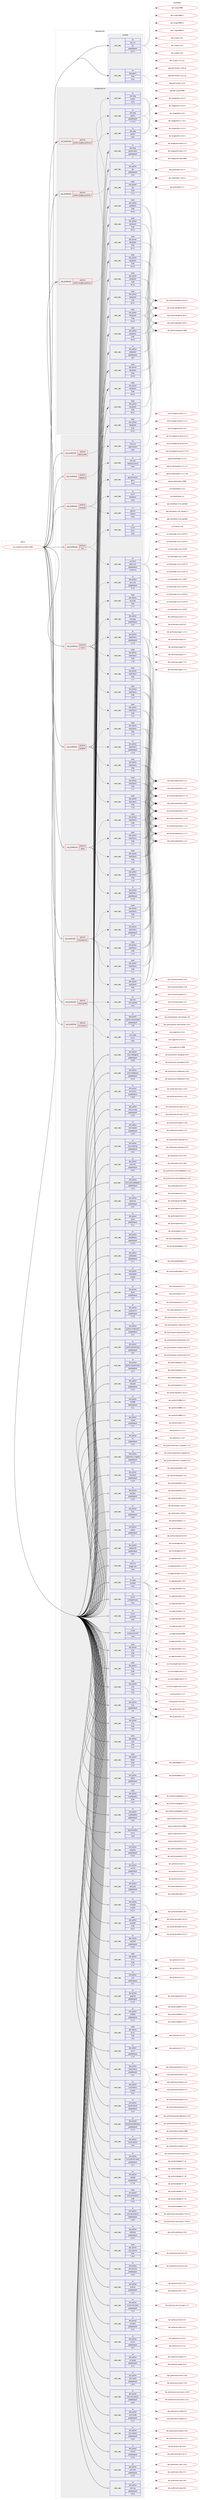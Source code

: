 digraph prolog {

# *************
# Graph options
# *************

newrank=true;
concentrate=true;
compound=true;
graph [rankdir=LR,fontname=Helvetica,fontsize=10,ranksep=1.5];#, ranksep=2.5, nodesep=0.2];
edge  [arrowhead=vee];
node  [fontname=Helvetica,fontsize=10];

# **********
# The ebuild
# **********

subgraph cluster_leftcol {
color=gray;
rank=same;
label=<<i>ebuild</i>>;
id [label="sys-cluster/nova-2018.1.9999", color=red, width=4, href="../sys-cluster/nova-2018.1.9999.svg"];
}

# ****************
# The dependencies
# ****************

subgraph cluster_midcol {
color=gray;
label=<<i>dependencies</i>>;
subgraph cluster_compile {
fillcolor="#eeeeee";
style=filled;
label=<<i>compile</i>>;
subgraph pack5428 {
dependency5973 [label=<<TABLE BORDER="0" CELLBORDER="1" CELLSPACING="0" CELLPADDING="4" WIDTH="220"><TR><TD ROWSPAN="6" CELLPADDING="30">pack_dep</TD></TR><TR><TD WIDTH="110">no</TD></TR><TR><TD>app-admin</TD></TR><TR><TD>sudo</TD></TR><TR><TD>none</TD></TR><TR><TD></TD></TR></TABLE>>, shape=none, color=blue];
}
id:e -> dependency5973:w [weight=20,style="solid",arrowhead="vee"];
subgraph pack5429 {
dependency5974 [label=<<TABLE BORDER="0" CELLBORDER="1" CELLSPACING="0" CELLPADDING="4" WIDTH="220"><TR><TD ROWSPAN="6" CELLPADDING="30">pack_dep</TD></TR><TR><TD WIDTH="110">no</TD></TR><TR><TD>dev-vcs</TD></TR><TR><TD>git</TD></TR><TR><TD>greaterequal</TD></TR><TR><TD>1.8.2.1</TD></TR></TABLE>>, shape=none, color=blue];
}
id:e -> dependency5974:w [weight=20,style="solid",arrowhead="vee"];
}
subgraph cluster_compileandrun {
fillcolor="#eeeeee";
style=filled;
label=<<i>compile and run</i>>;
subgraph cond511 {
dependency5975 [label=<<TABLE BORDER="0" CELLBORDER="1" CELLSPACING="0" CELLPADDING="4"><TR><TD ROWSPAN="3" CELLPADDING="10">use_conditional</TD></TR><TR><TD>positive</TD></TR><TR><TD>python_targets_python2_7</TD></TR></TABLE>>, shape=none, color=red];
subgraph pack5430 {
dependency5976 [label=<<TABLE BORDER="0" CELLBORDER="1" CELLSPACING="0" CELLPADDING="4" WIDTH="220"><TR><TD ROWSPAN="6" CELLPADDING="30">pack_dep</TD></TR><TR><TD WIDTH="110">no</TD></TR><TR><TD>dev-lang</TD></TR><TR><TD>python</TD></TR><TR><TD>greaterequal</TD></TR><TR><TD>2.7.5-r2</TD></TR></TABLE>>, shape=none, color=blue];
}
dependency5975:e -> dependency5976:w [weight=20,style="dashed",arrowhead="vee"];
}
id:e -> dependency5975:w [weight=20,style="solid",arrowhead="odotvee"];
subgraph cond512 {
dependency5977 [label=<<TABLE BORDER="0" CELLBORDER="1" CELLSPACING="0" CELLPADDING="4"><TR><TD ROWSPAN="3" CELLPADDING="10">use_conditional</TD></TR><TR><TD>positive</TD></TR><TR><TD>python_targets_python3_4</TD></TR></TABLE>>, shape=none, color=red];
subgraph pack5431 {
dependency5978 [label=<<TABLE BORDER="0" CELLBORDER="1" CELLSPACING="0" CELLPADDING="4" WIDTH="220"><TR><TD ROWSPAN="6" CELLPADDING="30">pack_dep</TD></TR><TR><TD WIDTH="110">no</TD></TR><TR><TD>dev-lang</TD></TR><TR><TD>python</TD></TR><TR><TD>none</TD></TR><TR><TD></TD></TR></TABLE>>, shape=none, color=blue];
}
dependency5977:e -> dependency5978:w [weight=20,style="dashed",arrowhead="vee"];
}
id:e -> dependency5977:w [weight=20,style="solid",arrowhead="odotvee"];
subgraph cond513 {
dependency5979 [label=<<TABLE BORDER="0" CELLBORDER="1" CELLSPACING="0" CELLPADDING="4"><TR><TD ROWSPAN="3" CELLPADDING="10">use_conditional</TD></TR><TR><TD>positive</TD></TR><TR><TD>python_targets_python3_5</TD></TR></TABLE>>, shape=none, color=red];
subgraph pack5432 {
dependency5980 [label=<<TABLE BORDER="0" CELLBORDER="1" CELLSPACING="0" CELLPADDING="4" WIDTH="220"><TR><TD ROWSPAN="6" CELLPADDING="30">pack_dep</TD></TR><TR><TD WIDTH="110">no</TD></TR><TR><TD>dev-lang</TD></TR><TR><TD>python</TD></TR><TR><TD>none</TD></TR><TR><TD></TD></TR></TABLE>>, shape=none, color=blue];
}
dependency5979:e -> dependency5980:w [weight=20,style="dashed",arrowhead="vee"];
}
id:e -> dependency5979:w [weight=20,style="solid",arrowhead="odotvee"];
subgraph pack5433 {
dependency5981 [label=<<TABLE BORDER="0" CELLBORDER="1" CELLSPACING="0" CELLPADDING="4" WIDTH="220"><TR><TD ROWSPAN="6" CELLPADDING="30">pack_dep</TD></TR><TR><TD WIDTH="110">no</TD></TR><TR><TD>dev-lang</TD></TR><TR><TD>python-exec</TD></TR><TR><TD>greaterequal</TD></TR><TR><TD>2</TD></TR></TABLE>>, shape=none, color=blue];
}
id:e -> dependency5981:w [weight=20,style="solid",arrowhead="odotvee"];
subgraph pack5434 {
dependency5982 [label=<<TABLE BORDER="0" CELLBORDER="1" CELLSPACING="0" CELLPADDING="4" WIDTH="220"><TR><TD ROWSPAN="6" CELLPADDING="30">pack_dep</TD></TR><TR><TD WIDTH="110">no</TD></TR><TR><TD>dev-python</TD></TR><TR><TD>pbr</TD></TR><TR><TD>greaterequal</TD></TR><TR><TD>2.0.0</TD></TR></TABLE>>, shape=none, color=blue];
}
id:e -> dependency5982:w [weight=20,style="solid",arrowhead="odotvee"];
subgraph pack5435 {
dependency5983 [label=<<TABLE BORDER="0" CELLBORDER="1" CELLSPACING="0" CELLPADDING="4" WIDTH="220"><TR><TD ROWSPAN="6" CELLPADDING="30">pack_dep</TD></TR><TR><TD WIDTH="110">no</TD></TR><TR><TD>dev-python</TD></TR><TR><TD>setuptools</TD></TR><TR><TD>greaterequal</TD></TR><TR><TD>16.0</TD></TR></TABLE>>, shape=none, color=blue];
}
id:e -> dependency5983:w [weight=20,style="solid",arrowhead="odotvee"];
subgraph pack5436 {
dependency5984 [label=<<TABLE BORDER="0" CELLBORDER="1" CELLSPACING="0" CELLPADDING="4" WIDTH="220"><TR><TD ROWSPAN="6" CELLPADDING="30">pack_dep</TD></TR><TR><TD WIDTH="110">weak</TD></TR><TR><TD>dev-python</TD></TR><TR><TD>pbr</TD></TR><TR><TD>tilde</TD></TR><TR><TD>2.1.0</TD></TR></TABLE>>, shape=none, color=blue];
}
id:e -> dependency5984:w [weight=20,style="solid",arrowhead="odotvee"];
subgraph pack5437 {
dependency5985 [label=<<TABLE BORDER="0" CELLBORDER="1" CELLSPACING="0" CELLPADDING="4" WIDTH="220"><TR><TD ROWSPAN="6" CELLPADDING="30">pack_dep</TD></TR><TR><TD WIDTH="110">weak</TD></TR><TR><TD>dev-python</TD></TR><TR><TD>setuptools</TD></TR><TR><TD>tilde</TD></TR><TR><TD>24.0.0</TD></TR></TABLE>>, shape=none, color=blue];
}
id:e -> dependency5985:w [weight=20,style="solid",arrowhead="odotvee"];
subgraph pack5438 {
dependency5986 [label=<<TABLE BORDER="0" CELLBORDER="1" CELLSPACING="0" CELLPADDING="4" WIDTH="220"><TR><TD ROWSPAN="6" CELLPADDING="30">pack_dep</TD></TR><TR><TD WIDTH="110">weak</TD></TR><TR><TD>dev-python</TD></TR><TR><TD>setuptools</TD></TR><TR><TD>tilde</TD></TR><TR><TD>34.0.0</TD></TR></TABLE>>, shape=none, color=blue];
}
id:e -> dependency5986:w [weight=20,style="solid",arrowhead="odotvee"];
subgraph pack5439 {
dependency5987 [label=<<TABLE BORDER="0" CELLBORDER="1" CELLSPACING="0" CELLPADDING="4" WIDTH="220"><TR><TD ROWSPAN="6" CELLPADDING="30">pack_dep</TD></TR><TR><TD WIDTH="110">weak</TD></TR><TR><TD>dev-python</TD></TR><TR><TD>setuptools</TD></TR><TR><TD>tilde</TD></TR><TR><TD>34.0.1</TD></TR></TABLE>>, shape=none, color=blue];
}
id:e -> dependency5987:w [weight=20,style="solid",arrowhead="odotvee"];
subgraph pack5440 {
dependency5988 [label=<<TABLE BORDER="0" CELLBORDER="1" CELLSPACING="0" CELLPADDING="4" WIDTH="220"><TR><TD ROWSPAN="6" CELLPADDING="30">pack_dep</TD></TR><TR><TD WIDTH="110">weak</TD></TR><TR><TD>dev-python</TD></TR><TR><TD>setuptools</TD></TR><TR><TD>tilde</TD></TR><TR><TD>34.0.2</TD></TR></TABLE>>, shape=none, color=blue];
}
id:e -> dependency5988:w [weight=20,style="solid",arrowhead="odotvee"];
subgraph pack5441 {
dependency5989 [label=<<TABLE BORDER="0" CELLBORDER="1" CELLSPACING="0" CELLPADDING="4" WIDTH="220"><TR><TD ROWSPAN="6" CELLPADDING="30">pack_dep</TD></TR><TR><TD WIDTH="110">weak</TD></TR><TR><TD>dev-python</TD></TR><TR><TD>setuptools</TD></TR><TR><TD>tilde</TD></TR><TR><TD>34.0.3</TD></TR></TABLE>>, shape=none, color=blue];
}
id:e -> dependency5989:w [weight=20,style="solid",arrowhead="odotvee"];
subgraph pack5442 {
dependency5990 [label=<<TABLE BORDER="0" CELLBORDER="1" CELLSPACING="0" CELLPADDING="4" WIDTH="220"><TR><TD ROWSPAN="6" CELLPADDING="30">pack_dep</TD></TR><TR><TD WIDTH="110">weak</TD></TR><TR><TD>dev-python</TD></TR><TR><TD>setuptools</TD></TR><TR><TD>tilde</TD></TR><TR><TD>34.1.0</TD></TR></TABLE>>, shape=none, color=blue];
}
id:e -> dependency5990:w [weight=20,style="solid",arrowhead="odotvee"];
subgraph pack5443 {
dependency5991 [label=<<TABLE BORDER="0" CELLBORDER="1" CELLSPACING="0" CELLPADDING="4" WIDTH="220"><TR><TD ROWSPAN="6" CELLPADDING="30">pack_dep</TD></TR><TR><TD WIDTH="110">weak</TD></TR><TR><TD>dev-python</TD></TR><TR><TD>setuptools</TD></TR><TR><TD>tilde</TD></TR><TR><TD>34.1.1</TD></TR></TABLE>>, shape=none, color=blue];
}
id:e -> dependency5991:w [weight=20,style="solid",arrowhead="odotvee"];
subgraph pack5444 {
dependency5992 [label=<<TABLE BORDER="0" CELLBORDER="1" CELLSPACING="0" CELLPADDING="4" WIDTH="220"><TR><TD ROWSPAN="6" CELLPADDING="30">pack_dep</TD></TR><TR><TD WIDTH="110">weak</TD></TR><TR><TD>dev-python</TD></TR><TR><TD>setuptools</TD></TR><TR><TD>tilde</TD></TR><TR><TD>34.2.0</TD></TR></TABLE>>, shape=none, color=blue];
}
id:e -> dependency5992:w [weight=20,style="solid",arrowhead="odotvee"];
subgraph pack5445 {
dependency5993 [label=<<TABLE BORDER="0" CELLBORDER="1" CELLSPACING="0" CELLPADDING="4" WIDTH="220"><TR><TD ROWSPAN="6" CELLPADDING="30">pack_dep</TD></TR><TR><TD WIDTH="110">weak</TD></TR><TR><TD>dev-python</TD></TR><TR><TD>setuptools</TD></TR><TR><TD>tilde</TD></TR><TR><TD>34.3.0</TD></TR></TABLE>>, shape=none, color=blue];
}
id:e -> dependency5993:w [weight=20,style="solid",arrowhead="odotvee"];
subgraph pack5446 {
dependency5994 [label=<<TABLE BORDER="0" CELLBORDER="1" CELLSPACING="0" CELLPADDING="4" WIDTH="220"><TR><TD ROWSPAN="6" CELLPADDING="30">pack_dep</TD></TR><TR><TD WIDTH="110">weak</TD></TR><TR><TD>dev-python</TD></TR><TR><TD>setuptools</TD></TR><TR><TD>tilde</TD></TR><TR><TD>34.3.1</TD></TR></TABLE>>, shape=none, color=blue];
}
id:e -> dependency5994:w [weight=20,style="solid",arrowhead="odotvee"];
subgraph pack5447 {
dependency5995 [label=<<TABLE BORDER="0" CELLBORDER="1" CELLSPACING="0" CELLPADDING="4" WIDTH="220"><TR><TD ROWSPAN="6" CELLPADDING="30">pack_dep</TD></TR><TR><TD WIDTH="110">weak</TD></TR><TR><TD>dev-python</TD></TR><TR><TD>setuptools</TD></TR><TR><TD>tilde</TD></TR><TR><TD>34.3.2</TD></TR></TABLE>>, shape=none, color=blue];
}
id:e -> dependency5995:w [weight=20,style="solid",arrowhead="odotvee"];
subgraph pack5448 {
dependency5996 [label=<<TABLE BORDER="0" CELLBORDER="1" CELLSPACING="0" CELLPADDING="4" WIDTH="220"><TR><TD ROWSPAN="6" CELLPADDING="30">pack_dep</TD></TR><TR><TD WIDTH="110">weak</TD></TR><TR><TD>dev-python</TD></TR><TR><TD>setuptools</TD></TR><TR><TD>tilde</TD></TR><TR><TD>36.2.0</TD></TR></TABLE>>, shape=none, color=blue];
}
id:e -> dependency5996:w [weight=20,style="solid",arrowhead="odotvee"];
}
subgraph cluster_run {
fillcolor="#eeeeee";
style=filled;
label=<<i>run</i>>;
subgraph cond514 {
dependency5997 [label=<<TABLE BORDER="0" CELLBORDER="1" CELLSPACING="0" CELLPADDING="4"><TR><TD ROWSPAN="3" CELLPADDING="10">use_conditional</TD></TR><TR><TD>positive</TD></TR><TR><TD>compute</TD></TR></TABLE>>, shape=none, color=red];
subgraph pack5449 {
dependency5998 [label=<<TABLE BORDER="0" CELLBORDER="1" CELLSPACING="0" CELLPADDING="4" WIDTH="220"><TR><TD ROWSPAN="6" CELLPADDING="30">pack_dep</TD></TR><TR><TD WIDTH="110">no</TD></TR><TR><TD>app-cdr</TD></TR><TR><TD>cdrtools</TD></TR><TR><TD>none</TD></TR><TR><TD></TD></TR></TABLE>>, shape=none, color=blue];
}
dependency5997:e -> dependency5998:w [weight=20,style="dashed",arrowhead="vee"];
subgraph pack5450 {
dependency5999 [label=<<TABLE BORDER="0" CELLBORDER="1" CELLSPACING="0" CELLPADDING="4" WIDTH="220"><TR><TD ROWSPAN="6" CELLPADDING="30">pack_dep</TD></TR><TR><TD WIDTH="110">no</TD></TR><TR><TD>sys-fs</TD></TR><TR><TD>dosfstools</TD></TR><TR><TD>none</TD></TR><TR><TD></TD></TR></TABLE>>, shape=none, color=blue];
}
dependency5997:e -> dependency5999:w [weight=20,style="dashed",arrowhead="vee"];
subgraph pack5451 {
dependency6000 [label=<<TABLE BORDER="0" CELLBORDER="1" CELLSPACING="0" CELLPADDING="4" WIDTH="220"><TR><TD ROWSPAN="6" CELLPADDING="30">pack_dep</TD></TR><TR><TD WIDTH="110">no</TD></TR><TR><TD>app-emulation</TD></TR><TR><TD>qemu</TD></TR><TR><TD>none</TD></TR><TR><TD></TD></TR></TABLE>>, shape=none, color=blue];
}
dependency5997:e -> dependency6000:w [weight=20,style="dashed",arrowhead="vee"];
}
id:e -> dependency5997:w [weight=20,style="solid",arrowhead="odot"];
subgraph cond515 {
dependency6001 [label=<<TABLE BORDER="0" CELLBORDER="1" CELLSPACING="0" CELLPADDING="4"><TR><TD ROWSPAN="3" CELLPADDING="10">use_conditional</TD></TR><TR><TD>positive</TD></TR><TR><TD>compute-only</TD></TR></TABLE>>, shape=none, color=red];
subgraph pack5452 {
dependency6002 [label=<<TABLE BORDER="0" CELLBORDER="1" CELLSPACING="0" CELLPADDING="4" WIDTH="220"><TR><TD ROWSPAN="6" CELLPADDING="30">pack_dep</TD></TR><TR><TD WIDTH="110">no</TD></TR><TR><TD>dev-python</TD></TR><TR><TD>sqlalchemy</TD></TR><TR><TD>greaterequal</TD></TR><TR><TD>1.0.10</TD></TR></TABLE>>, shape=none, color=blue];
}
dependency6001:e -> dependency6002:w [weight=20,style="dashed",arrowhead="vee"];
subgraph pack5453 {
dependency6003 [label=<<TABLE BORDER="0" CELLBORDER="1" CELLSPACING="0" CELLPADDING="4" WIDTH="220"><TR><TD ROWSPAN="6" CELLPADDING="30">pack_dep</TD></TR><TR><TD WIDTH="110">weak</TD></TR><TR><TD>dev-python</TD></TR><TR><TD>sqlalchemy</TD></TR><TR><TD>tilde</TD></TR><TR><TD>1.1.5</TD></TR></TABLE>>, shape=none, color=blue];
}
dependency6001:e -> dependency6003:w [weight=20,style="dashed",arrowhead="vee"];
subgraph pack5454 {
dependency6004 [label=<<TABLE BORDER="0" CELLBORDER="1" CELLSPACING="0" CELLPADDING="4" WIDTH="220"><TR><TD ROWSPAN="6" CELLPADDING="30">pack_dep</TD></TR><TR><TD WIDTH="110">weak</TD></TR><TR><TD>dev-python</TD></TR><TR><TD>sqlalchemy</TD></TR><TR><TD>tilde</TD></TR><TR><TD>1.1.6</TD></TR></TABLE>>, shape=none, color=blue];
}
dependency6001:e -> dependency6004:w [weight=20,style="dashed",arrowhead="vee"];
subgraph pack5455 {
dependency6005 [label=<<TABLE BORDER="0" CELLBORDER="1" CELLSPACING="0" CELLPADDING="4" WIDTH="220"><TR><TD ROWSPAN="6" CELLPADDING="30">pack_dep</TD></TR><TR><TD WIDTH="110">weak</TD></TR><TR><TD>dev-python</TD></TR><TR><TD>sqlalchemy</TD></TR><TR><TD>tilde</TD></TR><TR><TD>1.1.7</TD></TR></TABLE>>, shape=none, color=blue];
}
dependency6001:e -> dependency6005:w [weight=20,style="dashed",arrowhead="vee"];
subgraph pack5456 {
dependency6006 [label=<<TABLE BORDER="0" CELLBORDER="1" CELLSPACING="0" CELLPADDING="4" WIDTH="220"><TR><TD ROWSPAN="6" CELLPADDING="30">pack_dep</TD></TR><TR><TD WIDTH="110">weak</TD></TR><TR><TD>dev-python</TD></TR><TR><TD>sqlalchemy</TD></TR><TR><TD>tilde</TD></TR><TR><TD>1.1.8</TD></TR></TABLE>>, shape=none, color=blue];
}
dependency6001:e -> dependency6006:w [weight=20,style="dashed",arrowhead="vee"];
}
id:e -> dependency6001:w [weight=20,style="solid",arrowhead="odot"];
subgraph cond516 {
dependency6007 [label=<<TABLE BORDER="0" CELLBORDER="1" CELLSPACING="0" CELLPADDING="4"><TR><TD ROWSPAN="3" CELLPADDING="10">use_conditional</TD></TR><TR><TD>positive</TD></TR><TR><TD>iscsi</TD></TR></TABLE>>, shape=none, color=red];
subgraph pack5457 {
dependency6008 [label=<<TABLE BORDER="0" CELLBORDER="1" CELLSPACING="0" CELLPADDING="4" WIDTH="220"><TR><TD ROWSPAN="6" CELLPADDING="30">pack_dep</TD></TR><TR><TD WIDTH="110">no</TD></TR><TR><TD>sys-fs</TD></TR><TR><TD>lsscsi</TD></TR><TR><TD>none</TD></TR><TR><TD></TD></TR></TABLE>>, shape=none, color=blue];
}
dependency6007:e -> dependency6008:w [weight=20,style="dashed",arrowhead="vee"];
subgraph pack5458 {
dependency6009 [label=<<TABLE BORDER="0" CELLBORDER="1" CELLSPACING="0" CELLPADDING="4" WIDTH="220"><TR><TD ROWSPAN="6" CELLPADDING="30">pack_dep</TD></TR><TR><TD WIDTH="110">no</TD></TR><TR><TD>sys-block</TD></TR><TR><TD>open-iscsi</TD></TR><TR><TD>greaterequal</TD></TR><TR><TD>2.0.873-r1</TD></TR></TABLE>>, shape=none, color=blue];
}
dependency6007:e -> dependency6009:w [weight=20,style="dashed",arrowhead="vee"];
}
id:e -> dependency6007:w [weight=20,style="solid",arrowhead="odot"];
subgraph cond517 {
dependency6010 [label=<<TABLE BORDER="0" CELLBORDER="1" CELLSPACING="0" CELLPADDING="4"><TR><TD ROWSPAN="3" CELLPADDING="10">use_conditional</TD></TR><TR><TD>positive</TD></TR><TR><TD>memcached</TD></TR></TABLE>>, shape=none, color=red];
subgraph pack5459 {
dependency6011 [label=<<TABLE BORDER="0" CELLBORDER="1" CELLSPACING="0" CELLPADDING="4" WIDTH="220"><TR><TD ROWSPAN="6" CELLPADDING="30">pack_dep</TD></TR><TR><TD WIDTH="110">no</TD></TR><TR><TD>net-misc</TD></TR><TR><TD>memcached</TD></TR><TR><TD>none</TD></TR><TR><TD></TD></TR></TABLE>>, shape=none, color=blue];
}
dependency6010:e -> dependency6011:w [weight=20,style="dashed",arrowhead="vee"];
subgraph pack5460 {
dependency6012 [label=<<TABLE BORDER="0" CELLBORDER="1" CELLSPACING="0" CELLPADDING="4" WIDTH="220"><TR><TD ROWSPAN="6" CELLPADDING="30">pack_dep</TD></TR><TR><TD WIDTH="110">no</TD></TR><TR><TD>dev-python</TD></TR><TR><TD>python-memcached</TD></TR><TR><TD>greaterequal</TD></TR><TR><TD>1.58</TD></TR></TABLE>>, shape=none, color=blue];
}
dependency6010:e -> dependency6012:w [weight=20,style="dashed",arrowhead="vee"];
}
id:e -> dependency6010:w [weight=20,style="solid",arrowhead="odot"];
subgraph cond518 {
dependency6013 [label=<<TABLE BORDER="0" CELLBORDER="1" CELLSPACING="0" CELLPADDING="4"><TR><TD ROWSPAN="3" CELLPADDING="10">use_conditional</TD></TR><TR><TD>positive</TD></TR><TR><TD>mysql</TD></TR></TABLE>>, shape=none, color=red];
subgraph pack5461 {
dependency6014 [label=<<TABLE BORDER="0" CELLBORDER="1" CELLSPACING="0" CELLPADDING="4" WIDTH="220"><TR><TD ROWSPAN="6" CELLPADDING="30">pack_dep</TD></TR><TR><TD WIDTH="110">no</TD></TR><TR><TD>dev-python</TD></TR><TR><TD>pymysql</TD></TR><TR><TD>greaterequal</TD></TR><TR><TD>0.7.6</TD></TR></TABLE>>, shape=none, color=blue];
}
dependency6013:e -> dependency6014:w [weight=20,style="dashed",arrowhead="vee"];
subgraph pack5462 {
dependency6015 [label=<<TABLE BORDER="0" CELLBORDER="1" CELLSPACING="0" CELLPADDING="4" WIDTH="220"><TR><TD ROWSPAN="6" CELLPADDING="30">pack_dep</TD></TR><TR><TD WIDTH="110">weak</TD></TR><TR><TD>dev-python</TD></TR><TR><TD>pymysql</TD></TR><TR><TD>tilde</TD></TR><TR><TD>0.7.7</TD></TR></TABLE>>, shape=none, color=blue];
}
dependency6013:e -> dependency6015:w [weight=20,style="dashed",arrowhead="vee"];
subgraph pack5463 {
dependency6016 [label=<<TABLE BORDER="0" CELLBORDER="1" CELLSPACING="0" CELLPADDING="4" WIDTH="220"><TR><TD ROWSPAN="6" CELLPADDING="30">pack_dep</TD></TR><TR><TD WIDTH="110">no</TD></TR><TR><TD>dev-python</TD></TR><TR><TD>sqlalchemy</TD></TR><TR><TD>greaterequal</TD></TR><TR><TD>1.0.10</TD></TR></TABLE>>, shape=none, color=blue];
}
dependency6013:e -> dependency6016:w [weight=20,style="dashed",arrowhead="vee"];
subgraph pack5464 {
dependency6017 [label=<<TABLE BORDER="0" CELLBORDER="1" CELLSPACING="0" CELLPADDING="4" WIDTH="220"><TR><TD ROWSPAN="6" CELLPADDING="30">pack_dep</TD></TR><TR><TD WIDTH="110">weak</TD></TR><TR><TD>dev-python</TD></TR><TR><TD>sqlalchemy</TD></TR><TR><TD>tilde</TD></TR><TR><TD>1.1.5</TD></TR></TABLE>>, shape=none, color=blue];
}
dependency6013:e -> dependency6017:w [weight=20,style="dashed",arrowhead="vee"];
subgraph pack5465 {
dependency6018 [label=<<TABLE BORDER="0" CELLBORDER="1" CELLSPACING="0" CELLPADDING="4" WIDTH="220"><TR><TD ROWSPAN="6" CELLPADDING="30">pack_dep</TD></TR><TR><TD WIDTH="110">weak</TD></TR><TR><TD>dev-python</TD></TR><TR><TD>sqlalchemy</TD></TR><TR><TD>tilde</TD></TR><TR><TD>1.1.6</TD></TR></TABLE>>, shape=none, color=blue];
}
dependency6013:e -> dependency6018:w [weight=20,style="dashed",arrowhead="vee"];
subgraph pack5466 {
dependency6019 [label=<<TABLE BORDER="0" CELLBORDER="1" CELLSPACING="0" CELLPADDING="4" WIDTH="220"><TR><TD ROWSPAN="6" CELLPADDING="30">pack_dep</TD></TR><TR><TD WIDTH="110">weak</TD></TR><TR><TD>dev-python</TD></TR><TR><TD>sqlalchemy</TD></TR><TR><TD>tilde</TD></TR><TR><TD>1.1.7</TD></TR></TABLE>>, shape=none, color=blue];
}
dependency6013:e -> dependency6019:w [weight=20,style="dashed",arrowhead="vee"];
subgraph pack5467 {
dependency6020 [label=<<TABLE BORDER="0" CELLBORDER="1" CELLSPACING="0" CELLPADDING="4" WIDTH="220"><TR><TD ROWSPAN="6" CELLPADDING="30">pack_dep</TD></TR><TR><TD WIDTH="110">weak</TD></TR><TR><TD>dev-python</TD></TR><TR><TD>sqlalchemy</TD></TR><TR><TD>tilde</TD></TR><TR><TD>1.1.8</TD></TR></TABLE>>, shape=none, color=blue];
}
dependency6013:e -> dependency6020:w [weight=20,style="dashed",arrowhead="vee"];
}
id:e -> dependency6013:w [weight=20,style="solid",arrowhead="odot"];
subgraph cond519 {
dependency6021 [label=<<TABLE BORDER="0" CELLBORDER="1" CELLSPACING="0" CELLPADDING="4"><TR><TD ROWSPAN="3" CELLPADDING="10">use_conditional</TD></TR><TR><TD>positive</TD></TR><TR><TD>novncproxy</TD></TR></TABLE>>, shape=none, color=red];
subgraph pack5468 {
dependency6022 [label=<<TABLE BORDER="0" CELLBORDER="1" CELLSPACING="0" CELLPADDING="4" WIDTH="220"><TR><TD ROWSPAN="6" CELLPADDING="30">pack_dep</TD></TR><TR><TD WIDTH="110">no</TD></TR><TR><TD>www-apps</TD></TR><TR><TD>novnc</TD></TR><TR><TD>none</TD></TR><TR><TD></TD></TR></TABLE>>, shape=none, color=blue];
}
dependency6021:e -> dependency6022:w [weight=20,style="dashed",arrowhead="vee"];
}
id:e -> dependency6021:w [weight=20,style="solid",arrowhead="odot"];
subgraph cond520 {
dependency6023 [label=<<TABLE BORDER="0" CELLBORDER="1" CELLSPACING="0" CELLPADDING="4"><TR><TD ROWSPAN="3" CELLPADDING="10">use_conditional</TD></TR><TR><TD>positive</TD></TR><TR><TD>openvswitch</TD></TR></TABLE>>, shape=none, color=red];
subgraph pack5469 {
dependency6024 [label=<<TABLE BORDER="0" CELLBORDER="1" CELLSPACING="0" CELLPADDING="4" WIDTH="220"><TR><TD ROWSPAN="6" CELLPADDING="30">pack_dep</TD></TR><TR><TD WIDTH="110">no</TD></TR><TR><TD>net-misc</TD></TR><TR><TD>openvswitch</TD></TR><TR><TD>none</TD></TR><TR><TD></TD></TR></TABLE>>, shape=none, color=blue];
}
dependency6023:e -> dependency6024:w [weight=20,style="dashed",arrowhead="vee"];
}
id:e -> dependency6023:w [weight=20,style="solid",arrowhead="odot"];
subgraph cond521 {
dependency6025 [label=<<TABLE BORDER="0" CELLBORDER="1" CELLSPACING="0" CELLPADDING="4"><TR><TD ROWSPAN="3" CELLPADDING="10">use_conditional</TD></TR><TR><TD>positive</TD></TR><TR><TD>postgres</TD></TR></TABLE>>, shape=none, color=red];
subgraph pack5470 {
dependency6026 [label=<<TABLE BORDER="0" CELLBORDER="1" CELLSPACING="0" CELLPADDING="4" WIDTH="220"><TR><TD ROWSPAN="6" CELLPADDING="30">pack_dep</TD></TR><TR><TD WIDTH="110">no</TD></TR><TR><TD>dev-python</TD></TR><TR><TD>psycopg</TD></TR><TR><TD>greaterequal</TD></TR><TR><TD>2.5.0</TD></TR></TABLE>>, shape=none, color=blue];
}
dependency6025:e -> dependency6026:w [weight=20,style="dashed",arrowhead="vee"];
subgraph pack5471 {
dependency6027 [label=<<TABLE BORDER="0" CELLBORDER="1" CELLSPACING="0" CELLPADDING="4" WIDTH="220"><TR><TD ROWSPAN="6" CELLPADDING="30">pack_dep</TD></TR><TR><TD WIDTH="110">no</TD></TR><TR><TD>dev-python</TD></TR><TR><TD>sqlalchemy</TD></TR><TR><TD>greaterequal</TD></TR><TR><TD>1.0.10</TD></TR></TABLE>>, shape=none, color=blue];
}
dependency6025:e -> dependency6027:w [weight=20,style="dashed",arrowhead="vee"];
subgraph pack5472 {
dependency6028 [label=<<TABLE BORDER="0" CELLBORDER="1" CELLSPACING="0" CELLPADDING="4" WIDTH="220"><TR><TD ROWSPAN="6" CELLPADDING="30">pack_dep</TD></TR><TR><TD WIDTH="110">weak</TD></TR><TR><TD>dev-python</TD></TR><TR><TD>sqlalchemy</TD></TR><TR><TD>tilde</TD></TR><TR><TD>1.1.5</TD></TR></TABLE>>, shape=none, color=blue];
}
dependency6025:e -> dependency6028:w [weight=20,style="dashed",arrowhead="vee"];
subgraph pack5473 {
dependency6029 [label=<<TABLE BORDER="0" CELLBORDER="1" CELLSPACING="0" CELLPADDING="4" WIDTH="220"><TR><TD ROWSPAN="6" CELLPADDING="30">pack_dep</TD></TR><TR><TD WIDTH="110">weak</TD></TR><TR><TD>dev-python</TD></TR><TR><TD>sqlalchemy</TD></TR><TR><TD>tilde</TD></TR><TR><TD>1.1.6</TD></TR></TABLE>>, shape=none, color=blue];
}
dependency6025:e -> dependency6029:w [weight=20,style="dashed",arrowhead="vee"];
subgraph pack5474 {
dependency6030 [label=<<TABLE BORDER="0" CELLBORDER="1" CELLSPACING="0" CELLPADDING="4" WIDTH="220"><TR><TD ROWSPAN="6" CELLPADDING="30">pack_dep</TD></TR><TR><TD WIDTH="110">weak</TD></TR><TR><TD>dev-python</TD></TR><TR><TD>sqlalchemy</TD></TR><TR><TD>tilde</TD></TR><TR><TD>1.1.7</TD></TR></TABLE>>, shape=none, color=blue];
}
dependency6025:e -> dependency6030:w [weight=20,style="dashed",arrowhead="vee"];
subgraph pack5475 {
dependency6031 [label=<<TABLE BORDER="0" CELLBORDER="1" CELLSPACING="0" CELLPADDING="4" WIDTH="220"><TR><TD ROWSPAN="6" CELLPADDING="30">pack_dep</TD></TR><TR><TD WIDTH="110">weak</TD></TR><TR><TD>dev-python</TD></TR><TR><TD>sqlalchemy</TD></TR><TR><TD>tilde</TD></TR><TR><TD>1.1.8</TD></TR></TABLE>>, shape=none, color=blue];
}
dependency6025:e -> dependency6031:w [weight=20,style="dashed",arrowhead="vee"];
}
id:e -> dependency6025:w [weight=20,style="solid",arrowhead="odot"];
subgraph cond522 {
dependency6032 [label=<<TABLE BORDER="0" CELLBORDER="1" CELLSPACING="0" CELLPADDING="4"><TR><TD ROWSPAN="3" CELLPADDING="10">use_conditional</TD></TR><TR><TD>positive</TD></TR><TR><TD>rabbitmq</TD></TR></TABLE>>, shape=none, color=red];
subgraph pack5476 {
dependency6033 [label=<<TABLE BORDER="0" CELLBORDER="1" CELLSPACING="0" CELLPADDING="4" WIDTH="220"><TR><TD ROWSPAN="6" CELLPADDING="30">pack_dep</TD></TR><TR><TD WIDTH="110">no</TD></TR><TR><TD>net-misc</TD></TR><TR><TD>rabbitmq-server</TD></TR><TR><TD>none</TD></TR><TR><TD></TD></TR></TABLE>>, shape=none, color=blue];
}
dependency6032:e -> dependency6033:w [weight=20,style="dashed",arrowhead="vee"];
}
id:e -> dependency6032:w [weight=20,style="solid",arrowhead="odot"];
subgraph cond523 {
dependency6034 [label=<<TABLE BORDER="0" CELLBORDER="1" CELLSPACING="0" CELLPADDING="4"><TR><TD ROWSPAN="3" CELLPADDING="10">use_conditional</TD></TR><TR><TD>positive</TD></TR><TR><TD>sqlite</TD></TR></TABLE>>, shape=none, color=red];
subgraph pack5477 {
dependency6035 [label=<<TABLE BORDER="0" CELLBORDER="1" CELLSPACING="0" CELLPADDING="4" WIDTH="220"><TR><TD ROWSPAN="6" CELLPADDING="30">pack_dep</TD></TR><TR><TD WIDTH="110">no</TD></TR><TR><TD>dev-python</TD></TR><TR><TD>sqlalchemy</TD></TR><TR><TD>greaterequal</TD></TR><TR><TD>1.0.10</TD></TR></TABLE>>, shape=none, color=blue];
}
dependency6034:e -> dependency6035:w [weight=20,style="dashed",arrowhead="vee"];
subgraph pack5478 {
dependency6036 [label=<<TABLE BORDER="0" CELLBORDER="1" CELLSPACING="0" CELLPADDING="4" WIDTH="220"><TR><TD ROWSPAN="6" CELLPADDING="30">pack_dep</TD></TR><TR><TD WIDTH="110">weak</TD></TR><TR><TD>dev-python</TD></TR><TR><TD>sqlalchemy</TD></TR><TR><TD>tilde</TD></TR><TR><TD>1.1.5</TD></TR></TABLE>>, shape=none, color=blue];
}
dependency6034:e -> dependency6036:w [weight=20,style="dashed",arrowhead="vee"];
subgraph pack5479 {
dependency6037 [label=<<TABLE BORDER="0" CELLBORDER="1" CELLSPACING="0" CELLPADDING="4" WIDTH="220"><TR><TD ROWSPAN="6" CELLPADDING="30">pack_dep</TD></TR><TR><TD WIDTH="110">weak</TD></TR><TR><TD>dev-python</TD></TR><TR><TD>sqlalchemy</TD></TR><TR><TD>tilde</TD></TR><TR><TD>1.1.6</TD></TR></TABLE>>, shape=none, color=blue];
}
dependency6034:e -> dependency6037:w [weight=20,style="dashed",arrowhead="vee"];
subgraph pack5480 {
dependency6038 [label=<<TABLE BORDER="0" CELLBORDER="1" CELLSPACING="0" CELLPADDING="4" WIDTH="220"><TR><TD ROWSPAN="6" CELLPADDING="30">pack_dep</TD></TR><TR><TD WIDTH="110">weak</TD></TR><TR><TD>dev-python</TD></TR><TR><TD>sqlalchemy</TD></TR><TR><TD>tilde</TD></TR><TR><TD>1.1.7</TD></TR></TABLE>>, shape=none, color=blue];
}
dependency6034:e -> dependency6038:w [weight=20,style="dashed",arrowhead="vee"];
subgraph pack5481 {
dependency6039 [label=<<TABLE BORDER="0" CELLBORDER="1" CELLSPACING="0" CELLPADDING="4" WIDTH="220"><TR><TD ROWSPAN="6" CELLPADDING="30">pack_dep</TD></TR><TR><TD WIDTH="110">weak</TD></TR><TR><TD>dev-python</TD></TR><TR><TD>sqlalchemy</TD></TR><TR><TD>tilde</TD></TR><TR><TD>1.1.8</TD></TR></TABLE>>, shape=none, color=blue];
}
dependency6034:e -> dependency6039:w [weight=20,style="dashed",arrowhead="vee"];
}
id:e -> dependency6034:w [weight=20,style="solid",arrowhead="odot"];
subgraph pack5482 {
dependency6040 [label=<<TABLE BORDER="0" CELLBORDER="1" CELLSPACING="0" CELLPADDING="4" WIDTH="220"><TR><TD ROWSPAN="6" CELLPADDING="30">pack_dep</TD></TR><TR><TD WIDTH="110">no</TD></TR><TR><TD>app-emulation</TD></TR><TR><TD>libvirt</TD></TR><TR><TD>none</TD></TR><TR><TD></TD></TR></TABLE>>, shape=none, color=blue];
}
id:e -> dependency6040:w [weight=20,style="solid",arrowhead="odot"];
subgraph pack5483 {
dependency6041 [label=<<TABLE BORDER="0" CELLBORDER="1" CELLSPACING="0" CELLPADDING="4" WIDTH="220"><TR><TD ROWSPAN="6" CELLPADDING="30">pack_dep</TD></TR><TR><TD WIDTH="110">no</TD></TR><TR><TD>dev-python</TD></TR><TR><TD>Babel</TD></TR><TR><TD>greaterequal</TD></TR><TR><TD>2.3.4</TD></TR></TABLE>>, shape=none, color=blue];
}
id:e -> dependency6041:w [weight=20,style="solid",arrowhead="odot"];
subgraph pack5484 {
dependency6042 [label=<<TABLE BORDER="0" CELLBORDER="1" CELLSPACING="0" CELLPADDING="4" WIDTH="220"><TR><TD ROWSPAN="6" CELLPADDING="30">pack_dep</TD></TR><TR><TD WIDTH="110">no</TD></TR><TR><TD>dev-python</TD></TR><TR><TD>castellan</TD></TR><TR><TD>greaterequal</TD></TR><TR><TD>0.16.0</TD></TR></TABLE>>, shape=none, color=blue];
}
id:e -> dependency6042:w [weight=20,style="solid",arrowhead="odot"];
subgraph pack5485 {
dependency6043 [label=<<TABLE BORDER="0" CELLBORDER="1" CELLSPACING="0" CELLPADDING="4" WIDTH="220"><TR><TD ROWSPAN="6" CELLPADDING="30">pack_dep</TD></TR><TR><TD WIDTH="110">no</TD></TR><TR><TD>dev-python</TD></TR><TR><TD>cryptography</TD></TR><TR><TD>greaterequal</TD></TR><TR><TD>1.9.0</TD></TR></TABLE>>, shape=none, color=blue];
}
id:e -> dependency6043:w [weight=20,style="solid",arrowhead="odot"];
subgraph pack5486 {
dependency6044 [label=<<TABLE BORDER="0" CELLBORDER="1" CELLSPACING="0" CELLPADDING="4" WIDTH="220"><TR><TD ROWSPAN="6" CELLPADDING="30">pack_dep</TD></TR><TR><TD WIDTH="110">no</TD></TR><TR><TD>dev-python</TD></TR><TR><TD>cursive</TD></TR><TR><TD>greaterequal</TD></TR><TR><TD>0.2.1</TD></TR></TABLE>>, shape=none, color=blue];
}
id:e -> dependency6044:w [weight=20,style="solid",arrowhead="odot"];
subgraph pack5487 {
dependency6045 [label=<<TABLE BORDER="0" CELLBORDER="1" CELLSPACING="0" CELLPADDING="4" WIDTH="220"><TR><TD ROWSPAN="6" CELLPADDING="30">pack_dep</TD></TR><TR><TD WIDTH="110">no</TD></TR><TR><TD>dev-python</TD></TR><TR><TD>decorator</TD></TR><TR><TD>greaterequal</TD></TR><TR><TD>3.4.0</TD></TR></TABLE>>, shape=none, color=blue];
}
id:e -> dependency6045:w [weight=20,style="solid",arrowhead="odot"];
subgraph pack5488 {
dependency6046 [label=<<TABLE BORDER="0" CELLBORDER="1" CELLSPACING="0" CELLPADDING="4" WIDTH="220"><TR><TD ROWSPAN="6" CELLPADDING="30">pack_dep</TD></TR><TR><TD WIDTH="110">no</TD></TR><TR><TD>dev-python</TD></TR><TR><TD>eventlet</TD></TR><TR><TD>greaterequal</TD></TR><TR><TD>0.18.4</TD></TR></TABLE>>, shape=none, color=blue];
}
id:e -> dependency6046:w [weight=20,style="solid",arrowhead="odot"];
subgraph pack5489 {
dependency6047 [label=<<TABLE BORDER="0" CELLBORDER="1" CELLSPACING="0" CELLPADDING="4" WIDTH="220"><TR><TD ROWSPAN="6" CELLPADDING="30">pack_dep</TD></TR><TR><TD WIDTH="110">no</TD></TR><TR><TD>dev-python</TD></TR><TR><TD>eventlet</TD></TR><TR><TD>smaller</TD></TR><TR><TD>0.21.0</TD></TR></TABLE>>, shape=none, color=blue];
}
id:e -> dependency6047:w [weight=20,style="solid",arrowhead="odot"];
subgraph pack5490 {
dependency6048 [label=<<TABLE BORDER="0" CELLBORDER="1" CELLSPACING="0" CELLPADDING="4" WIDTH="220"><TR><TD ROWSPAN="6" CELLPADDING="30">pack_dep</TD></TR><TR><TD WIDTH="110">no</TD></TR><TR><TD>dev-python</TD></TR><TR><TD>greenlet</TD></TR><TR><TD>greaterequal</TD></TR><TR><TD>0.4.10</TD></TR></TABLE>>, shape=none, color=blue];
}
id:e -> dependency6048:w [weight=20,style="solid",arrowhead="odot"];
subgraph pack5491 {
dependency6049 [label=<<TABLE BORDER="0" CELLBORDER="1" CELLSPACING="0" CELLPADDING="4" WIDTH="220"><TR><TD ROWSPAN="6" CELLPADDING="30">pack_dep</TD></TR><TR><TD WIDTH="110">no</TD></TR><TR><TD>dev-python</TD></TR><TR><TD>iso8601</TD></TR><TR><TD>greaterequal</TD></TR><TR><TD>0.1.11</TD></TR></TABLE>>, shape=none, color=blue];
}
id:e -> dependency6049:w [weight=20,style="solid",arrowhead="odot"];
subgraph pack5492 {
dependency6050 [label=<<TABLE BORDER="0" CELLBORDER="1" CELLSPACING="0" CELLPADDING="4" WIDTH="220"><TR><TD ROWSPAN="6" CELLPADDING="30">pack_dep</TD></TR><TR><TD WIDTH="110">no</TD></TR><TR><TD>dev-python</TD></TR><TR><TD>jinja</TD></TR><TR><TD>greaterequal</TD></TR><TR><TD>2.8</TD></TR></TABLE>>, shape=none, color=blue];
}
id:e -> dependency6050:w [weight=20,style="solid",arrowhead="odot"];
subgraph pack5493 {
dependency6051 [label=<<TABLE BORDER="0" CELLBORDER="1" CELLSPACING="0" CELLPADDING="4" WIDTH="220"><TR><TD ROWSPAN="6" CELLPADDING="30">pack_dep</TD></TR><TR><TD WIDTH="110">no</TD></TR><TR><TD>dev-python</TD></TR><TR><TD>jsonschema</TD></TR><TR><TD>greaterequal</TD></TR><TR><TD>2.6.0</TD></TR></TABLE>>, shape=none, color=blue];
}
id:e -> dependency6051:w [weight=20,style="solid",arrowhead="odot"];
subgraph pack5494 {
dependency6052 [label=<<TABLE BORDER="0" CELLBORDER="1" CELLSPACING="0" CELLPADDING="4" WIDTH="220"><TR><TD ROWSPAN="6" CELLPADDING="30">pack_dep</TD></TR><TR><TD WIDTH="110">no</TD></TR><TR><TD>dev-python</TD></TR><TR><TD>jsonschema</TD></TR><TR><TD>smaller</TD></TR><TR><TD>3.0.0</TD></TR></TABLE>>, shape=none, color=blue];
}
id:e -> dependency6052:w [weight=20,style="solid",arrowhead="odot"];
subgraph pack5495 {
dependency6053 [label=<<TABLE BORDER="0" CELLBORDER="1" CELLSPACING="0" CELLPADDING="4" WIDTH="220"><TR><TD ROWSPAN="6" CELLPADDING="30">pack_dep</TD></TR><TR><TD WIDTH="110">no</TD></TR><TR><TD>dev-python</TD></TR><TR><TD>keystoneauth</TD></TR><TR><TD>greaterequal</TD></TR><TR><TD>3.3.0</TD></TR></TABLE>>, shape=none, color=blue];
}
id:e -> dependency6053:w [weight=20,style="solid",arrowhead="odot"];
subgraph pack5496 {
dependency6054 [label=<<TABLE BORDER="0" CELLBORDER="1" CELLSPACING="0" CELLPADDING="4" WIDTH="220"><TR><TD ROWSPAN="6" CELLPADDING="30">pack_dep</TD></TR><TR><TD WIDTH="110">no</TD></TR><TR><TD>dev-python</TD></TR><TR><TD>keystonemiddleware</TD></TR><TR><TD>greaterequal</TD></TR><TR><TD>4.17.0</TD></TR></TABLE>>, shape=none, color=blue];
}
id:e -> dependency6054:w [weight=20,style="solid",arrowhead="odot"];
subgraph pack5497 {
dependency6055 [label=<<TABLE BORDER="0" CELLBORDER="1" CELLSPACING="0" CELLPADDING="4" WIDTH="220"><TR><TD ROWSPAN="6" CELLPADDING="30">pack_dep</TD></TR><TR><TD WIDTH="110">no</TD></TR><TR><TD>dev-python</TD></TR><TR><TD>libvirt-python</TD></TR><TR><TD>none</TD></TR><TR><TD></TD></TR></TABLE>>, shape=none, color=blue];
}
id:e -> dependency6055:w [weight=20,style="solid",arrowhead="odot"];
subgraph pack5498 {
dependency6056 [label=<<TABLE BORDER="0" CELLBORDER="1" CELLSPACING="0" CELLPADDING="4" WIDTH="220"><TR><TD ROWSPAN="6" CELLPADDING="30">pack_dep</TD></TR><TR><TD WIDTH="110">no</TD></TR><TR><TD>dev-python</TD></TR><TR><TD>lxml</TD></TR><TR><TD>greaterequal</TD></TR><TR><TD>2.4.1</TD></TR></TABLE>>, shape=none, color=blue];
}
id:e -> dependency6056:w [weight=20,style="solid",arrowhead="odot"];
subgraph pack5499 {
dependency6057 [label=<<TABLE BORDER="0" CELLBORDER="1" CELLSPACING="0" CELLPADDING="4" WIDTH="220"><TR><TD ROWSPAN="6" CELLPADDING="30">pack_dep</TD></TR><TR><TD WIDTH="110">no</TD></TR><TR><TD>dev-python</TD></TR><TR><TD>microversion-parse</TD></TR><TR><TD>greaterequal</TD></TR><TR><TD>0.1.2</TD></TR></TABLE>>, shape=none, color=blue];
}
id:e -> dependency6057:w [weight=20,style="solid",arrowhead="odot"];
subgraph pack5500 {
dependency6058 [label=<<TABLE BORDER="0" CELLBORDER="1" CELLSPACING="0" CELLPADDING="4" WIDTH="220"><TR><TD ROWSPAN="6" CELLPADDING="30">pack_dep</TD></TR><TR><TD WIDTH="110">no</TD></TR><TR><TD>dev-python</TD></TR><TR><TD>netaddr</TD></TR><TR><TD>greaterequal</TD></TR><TR><TD>0.7.18</TD></TR></TABLE>>, shape=none, color=blue];
}
id:e -> dependency6058:w [weight=20,style="solid",arrowhead="odot"];
subgraph pack5501 {
dependency6059 [label=<<TABLE BORDER="0" CELLBORDER="1" CELLSPACING="0" CELLPADDING="4" WIDTH="220"><TR><TD ROWSPAN="6" CELLPADDING="30">pack_dep</TD></TR><TR><TD WIDTH="110">no</TD></TR><TR><TD>dev-python</TD></TR><TR><TD>netifaces</TD></TR><TR><TD>greaterequal</TD></TR><TR><TD>0.10.4</TD></TR></TABLE>>, shape=none, color=blue];
}
id:e -> dependency6059:w [weight=20,style="solid",arrowhead="odot"];
subgraph pack5502 {
dependency6060 [label=<<TABLE BORDER="0" CELLBORDER="1" CELLSPACING="0" CELLPADDING="4" WIDTH="220"><TR><TD ROWSPAN="6" CELLPADDING="30">pack_dep</TD></TR><TR><TD WIDTH="110">no</TD></TR><TR><TD>dev-python</TD></TR><TR><TD>os-brick</TD></TR><TR><TD>greaterequal</TD></TR><TR><TD>2.2.0</TD></TR></TABLE>>, shape=none, color=blue];
}
id:e -> dependency6060:w [weight=20,style="solid",arrowhead="odot"];
subgraph pack5503 {
dependency6061 [label=<<TABLE BORDER="0" CELLBORDER="1" CELLSPACING="0" CELLPADDING="4" WIDTH="220"><TR><TD ROWSPAN="6" CELLPADDING="30">pack_dep</TD></TR><TR><TD WIDTH="110">no</TD></TR><TR><TD>dev-python</TD></TR><TR><TD>os-service-types</TD></TR><TR><TD>greaterequal</TD></TR><TR><TD>1.1.0</TD></TR></TABLE>>, shape=none, color=blue];
}
id:e -> dependency6061:w [weight=20,style="solid",arrowhead="odot"];
subgraph pack5504 {
dependency6062 [label=<<TABLE BORDER="0" CELLBORDER="1" CELLSPACING="0" CELLPADDING="4" WIDTH="220"><TR><TD ROWSPAN="6" CELLPADDING="30">pack_dep</TD></TR><TR><TD WIDTH="110">no</TD></TR><TR><TD>dev-python</TD></TR><TR><TD>os-traits</TD></TR><TR><TD>greaterequal</TD></TR><TR><TD>0.4.0</TD></TR></TABLE>>, shape=none, color=blue];
}
id:e -> dependency6062:w [weight=20,style="solid",arrowhead="odot"];
subgraph pack5505 {
dependency6063 [label=<<TABLE BORDER="0" CELLBORDER="1" CELLSPACING="0" CELLPADDING="4" WIDTH="220"><TR><TD ROWSPAN="6" CELLPADDING="30">pack_dep</TD></TR><TR><TD WIDTH="110">no</TD></TR><TR><TD>dev-python</TD></TR><TR><TD>os-vif</TD></TR><TR><TD>greaterequal</TD></TR><TR><TD>1.7.0</TD></TR></TABLE>>, shape=none, color=blue];
}
id:e -> dependency6063:w [weight=20,style="solid",arrowhead="odot"];
subgraph pack5506 {
dependency6064 [label=<<TABLE BORDER="0" CELLBORDER="1" CELLSPACING="0" CELLPADDING="4" WIDTH="220"><TR><TD ROWSPAN="6" CELLPADDING="30">pack_dep</TD></TR><TR><TD WIDTH="110">no</TD></TR><TR><TD>dev-python</TD></TR><TR><TD>os-win</TD></TR><TR><TD>greaterequal</TD></TR><TR><TD>3.0.0</TD></TR></TABLE>>, shape=none, color=blue];
}
id:e -> dependency6064:w [weight=20,style="solid",arrowhead="odot"];
subgraph pack5507 {
dependency6065 [label=<<TABLE BORDER="0" CELLBORDER="1" CELLSPACING="0" CELLPADDING="4" WIDTH="220"><TR><TD ROWSPAN="6" CELLPADDING="30">pack_dep</TD></TR><TR><TD WIDTH="110">no</TD></TR><TR><TD>dev-python</TD></TR><TR><TD>os-xenapi</TD></TR><TR><TD>greaterequal</TD></TR><TR><TD>0.3.1</TD></TR></TABLE>>, shape=none, color=blue];
}
id:e -> dependency6065:w [weight=20,style="solid",arrowhead="odot"];
subgraph pack5508 {
dependency6066 [label=<<TABLE BORDER="0" CELLBORDER="1" CELLSPACING="0" CELLPADDING="4" WIDTH="220"><TR><TD ROWSPAN="6" CELLPADDING="30">pack_dep</TD></TR><TR><TD WIDTH="110">no</TD></TR><TR><TD>dev-python</TD></TR><TR><TD>oslo-cache</TD></TR><TR><TD>greaterequal</TD></TR><TR><TD>1.26.0</TD></TR></TABLE>>, shape=none, color=blue];
}
id:e -> dependency6066:w [weight=20,style="solid",arrowhead="odot"];
subgraph pack5509 {
dependency6067 [label=<<TABLE BORDER="0" CELLBORDER="1" CELLSPACING="0" CELLPADDING="4" WIDTH="220"><TR><TD ROWSPAN="6" CELLPADDING="30">pack_dep</TD></TR><TR><TD WIDTH="110">no</TD></TR><TR><TD>dev-python</TD></TR><TR><TD>oslo-concurrency</TD></TR><TR><TD>greaterequal</TD></TR><TR><TD>3.25.0</TD></TR></TABLE>>, shape=none, color=blue];
}
id:e -> dependency6067:w [weight=20,style="solid",arrowhead="odot"];
subgraph pack5510 {
dependency6068 [label=<<TABLE BORDER="0" CELLBORDER="1" CELLSPACING="0" CELLPADDING="4" WIDTH="220"><TR><TD ROWSPAN="6" CELLPADDING="30">pack_dep</TD></TR><TR><TD WIDTH="110">no</TD></TR><TR><TD>dev-python</TD></TR><TR><TD>oslo-config</TD></TR><TR><TD>greaterequal</TD></TR><TR><TD>5.1.0</TD></TR></TABLE>>, shape=none, color=blue];
}
id:e -> dependency6068:w [weight=20,style="solid",arrowhead="odot"];
subgraph pack5511 {
dependency6069 [label=<<TABLE BORDER="0" CELLBORDER="1" CELLSPACING="0" CELLPADDING="4" WIDTH="220"><TR><TD ROWSPAN="6" CELLPADDING="30">pack_dep</TD></TR><TR><TD WIDTH="110">no</TD></TR><TR><TD>dev-python</TD></TR><TR><TD>oslo-context</TD></TR><TR><TD>greaterequal</TD></TR><TR><TD>2.19.2</TD></TR></TABLE>>, shape=none, color=blue];
}
id:e -> dependency6069:w [weight=20,style="solid",arrowhead="odot"];
subgraph pack5512 {
dependency6070 [label=<<TABLE BORDER="0" CELLBORDER="1" CELLSPACING="0" CELLPADDING="4" WIDTH="220"><TR><TD ROWSPAN="6" CELLPADDING="30">pack_dep</TD></TR><TR><TD WIDTH="110">no</TD></TR><TR><TD>dev-python</TD></TR><TR><TD>oslo-db</TD></TR><TR><TD>greaterequal</TD></TR><TR><TD>4.27.0</TD></TR></TABLE>>, shape=none, color=blue];
}
id:e -> dependency6070:w [weight=20,style="solid",arrowhead="odot"];
subgraph pack5513 {
dependency6071 [label=<<TABLE BORDER="0" CELLBORDER="1" CELLSPACING="0" CELLPADDING="4" WIDTH="220"><TR><TD ROWSPAN="6" CELLPADDING="30">pack_dep</TD></TR><TR><TD WIDTH="110">no</TD></TR><TR><TD>dev-python</TD></TR><TR><TD>oslo-i18n</TD></TR><TR><TD>greaterequal</TD></TR><TR><TD>3.15.3</TD></TR></TABLE>>, shape=none, color=blue];
}
id:e -> dependency6071:w [weight=20,style="solid",arrowhead="odot"];
subgraph pack5514 {
dependency6072 [label=<<TABLE BORDER="0" CELLBORDER="1" CELLSPACING="0" CELLPADDING="4" WIDTH="220"><TR><TD ROWSPAN="6" CELLPADDING="30">pack_dep</TD></TR><TR><TD WIDTH="110">no</TD></TR><TR><TD>dev-python</TD></TR><TR><TD>oslo-log</TD></TR><TR><TD>greaterequal</TD></TR><TR><TD>3.36.0</TD></TR></TABLE>>, shape=none, color=blue];
}
id:e -> dependency6072:w [weight=20,style="solid",arrowhead="odot"];
subgraph pack5515 {
dependency6073 [label=<<TABLE BORDER="0" CELLBORDER="1" CELLSPACING="0" CELLPADDING="4" WIDTH="220"><TR><TD ROWSPAN="6" CELLPADDING="30">pack_dep</TD></TR><TR><TD WIDTH="110">no</TD></TR><TR><TD>dev-python</TD></TR><TR><TD>oslo-messaging</TD></TR><TR><TD>greaterequal</TD></TR><TR><TD>5.29.0</TD></TR></TABLE>>, shape=none, color=blue];
}
id:e -> dependency6073:w [weight=20,style="solid",arrowhead="odot"];
subgraph pack5516 {
dependency6074 [label=<<TABLE BORDER="0" CELLBORDER="1" CELLSPACING="0" CELLPADDING="4" WIDTH="220"><TR><TD ROWSPAN="6" CELLPADDING="30">pack_dep</TD></TR><TR><TD WIDTH="110">no</TD></TR><TR><TD>dev-python</TD></TR><TR><TD>oslo-middleware</TD></TR><TR><TD>greaterequal</TD></TR><TR><TD>3.31.0</TD></TR></TABLE>>, shape=none, color=blue];
}
id:e -> dependency6074:w [weight=20,style="solid",arrowhead="odot"];
subgraph pack5517 {
dependency6075 [label=<<TABLE BORDER="0" CELLBORDER="1" CELLSPACING="0" CELLPADDING="4" WIDTH="220"><TR><TD ROWSPAN="6" CELLPADDING="30">pack_dep</TD></TR><TR><TD WIDTH="110">no</TD></TR><TR><TD>dev-python</TD></TR><TR><TD>oslo-policy</TD></TR><TR><TD>greaterequal</TD></TR><TR><TD>1.30.0</TD></TR></TABLE>>, shape=none, color=blue];
}
id:e -> dependency6075:w [weight=20,style="solid",arrowhead="odot"];
subgraph pack5518 {
dependency6076 [label=<<TABLE BORDER="0" CELLBORDER="1" CELLSPACING="0" CELLPADDING="4" WIDTH="220"><TR><TD ROWSPAN="6" CELLPADDING="30">pack_dep</TD></TR><TR><TD WIDTH="110">no</TD></TR><TR><TD>dev-python</TD></TR><TR><TD>oslo-privsep</TD></TR><TR><TD>greaterequal</TD></TR><TR><TD>1.23.0</TD></TR></TABLE>>, shape=none, color=blue];
}
id:e -> dependency6076:w [weight=20,style="solid",arrowhead="odot"];
subgraph pack5519 {
dependency6077 [label=<<TABLE BORDER="0" CELLBORDER="1" CELLSPACING="0" CELLPADDING="4" WIDTH="220"><TR><TD ROWSPAN="6" CELLPADDING="30">pack_dep</TD></TR><TR><TD WIDTH="110">no</TD></TR><TR><TD>dev-python</TD></TR><TR><TD>oslo-reports</TD></TR><TR><TD>greaterequal</TD></TR><TR><TD>1.18.0</TD></TR></TABLE>>, shape=none, color=blue];
}
id:e -> dependency6077:w [weight=20,style="solid",arrowhead="odot"];
subgraph pack5520 {
dependency6078 [label=<<TABLE BORDER="0" CELLBORDER="1" CELLSPACING="0" CELLPADDING="4" WIDTH="220"><TR><TD ROWSPAN="6" CELLPADDING="30">pack_dep</TD></TR><TR><TD WIDTH="110">no</TD></TR><TR><TD>dev-python</TD></TR><TR><TD>oslo-rootwrap</TD></TR><TR><TD>greaterequal</TD></TR><TR><TD>5.8.0</TD></TR></TABLE>>, shape=none, color=blue];
}
id:e -> dependency6078:w [weight=20,style="solid",arrowhead="odot"];
subgraph pack5521 {
dependency6079 [label=<<TABLE BORDER="0" CELLBORDER="1" CELLSPACING="0" CELLPADDING="4" WIDTH="220"><TR><TD ROWSPAN="6" CELLPADDING="30">pack_dep</TD></TR><TR><TD WIDTH="110">no</TD></TR><TR><TD>dev-python</TD></TR><TR><TD>oslo-serialization</TD></TR><TR><TD>greaterequal</TD></TR><TR><TD>1.18.0</TD></TR></TABLE>>, shape=none, color=blue];
}
id:e -> dependency6079:w [weight=20,style="solid",arrowhead="odot"];
subgraph pack5522 {
dependency6080 [label=<<TABLE BORDER="0" CELLBORDER="1" CELLSPACING="0" CELLPADDING="4" WIDTH="220"><TR><TD ROWSPAN="6" CELLPADDING="30">pack_dep</TD></TR><TR><TD WIDTH="110">no</TD></TR><TR><TD>dev-python</TD></TR><TR><TD>oslo-service</TD></TR><TR><TD>greaterequal</TD></TR><TR><TD>1.24.0</TD></TR></TABLE>>, shape=none, color=blue];
}
id:e -> dependency6080:w [weight=20,style="solid",arrowhead="odot"];
subgraph pack5523 {
dependency6081 [label=<<TABLE BORDER="0" CELLBORDER="1" CELLSPACING="0" CELLPADDING="4" WIDTH="220"><TR><TD ROWSPAN="6" CELLPADDING="30">pack_dep</TD></TR><TR><TD WIDTH="110">no</TD></TR><TR><TD>dev-python</TD></TR><TR><TD>oslo-utils</TD></TR><TR><TD>greaterequal</TD></TR><TR><TD>3.33.0</TD></TR></TABLE>>, shape=none, color=blue];
}
id:e -> dependency6081:w [weight=20,style="solid",arrowhead="odot"];
subgraph pack5524 {
dependency6082 [label=<<TABLE BORDER="0" CELLBORDER="1" CELLSPACING="0" CELLPADDING="4" WIDTH="220"><TR><TD ROWSPAN="6" CELLPADDING="30">pack_dep</TD></TR><TR><TD WIDTH="110">no</TD></TR><TR><TD>dev-python</TD></TR><TR><TD>oslo-versionedobjects</TD></TR><TR><TD>greaterequal</TD></TR><TR><TD>1.31.2</TD></TR></TABLE>>, shape=none, color=blue];
}
id:e -> dependency6082:w [weight=20,style="solid",arrowhead="odot"];
subgraph pack5525 {
dependency6083 [label=<<TABLE BORDER="0" CELLBORDER="1" CELLSPACING="0" CELLPADDING="4" WIDTH="220"><TR><TD ROWSPAN="6" CELLPADDING="30">pack_dep</TD></TR><TR><TD WIDTH="110">no</TD></TR><TR><TD>dev-python</TD></TR><TR><TD>paramiko</TD></TR><TR><TD>greaterequal</TD></TR><TR><TD>2.0.0</TD></TR></TABLE>>, shape=none, color=blue];
}
id:e -> dependency6083:w [weight=20,style="solid",arrowhead="odot"];
subgraph pack5526 {
dependency6084 [label=<<TABLE BORDER="0" CELLBORDER="1" CELLSPACING="0" CELLPADDING="4" WIDTH="220"><TR><TD ROWSPAN="6" CELLPADDING="30">pack_dep</TD></TR><TR><TD WIDTH="110">no</TD></TR><TR><TD>dev-python</TD></TR><TR><TD>paste</TD></TR><TR><TD>greaterequal</TD></TR><TR><TD>2.0.2</TD></TR></TABLE>>, shape=none, color=blue];
}
id:e -> dependency6084:w [weight=20,style="solid",arrowhead="odot"];
subgraph pack5527 {
dependency6085 [label=<<TABLE BORDER="0" CELLBORDER="1" CELLSPACING="0" CELLPADDING="4" WIDTH="220"><TR><TD ROWSPAN="6" CELLPADDING="30">pack_dep</TD></TR><TR><TD WIDTH="110">no</TD></TR><TR><TD>dev-python</TD></TR><TR><TD>pastedeploy</TD></TR><TR><TD>greaterequal</TD></TR><TR><TD>1.5.0-r1</TD></TR></TABLE>>, shape=none, color=blue];
}
id:e -> dependency6085:w [weight=20,style="solid",arrowhead="odot"];
subgraph pack5528 {
dependency6086 [label=<<TABLE BORDER="0" CELLBORDER="1" CELLSPACING="0" CELLPADDING="4" WIDTH="220"><TR><TD ROWSPAN="6" CELLPADDING="30">pack_dep</TD></TR><TR><TD WIDTH="110">no</TD></TR><TR><TD>dev-python</TD></TR><TR><TD>prettytable</TD></TR><TR><TD>greaterequal</TD></TR><TR><TD>0.7.1</TD></TR></TABLE>>, shape=none, color=blue];
}
id:e -> dependency6086:w [weight=20,style="solid",arrowhead="odot"];
subgraph pack5529 {
dependency6087 [label=<<TABLE BORDER="0" CELLBORDER="1" CELLSPACING="0" CELLPADDING="4" WIDTH="220"><TR><TD ROWSPAN="6" CELLPADDING="30">pack_dep</TD></TR><TR><TD WIDTH="110">no</TD></TR><TR><TD>dev-python</TD></TR><TR><TD>prettytable</TD></TR><TR><TD>smaller</TD></TR><TR><TD>0.8</TD></TR></TABLE>>, shape=none, color=blue];
}
id:e -> dependency6087:w [weight=20,style="solid",arrowhead="odot"];
subgraph pack5530 {
dependency6088 [label=<<TABLE BORDER="0" CELLBORDER="1" CELLSPACING="0" CELLPADDING="4" WIDTH="220"><TR><TD ROWSPAN="6" CELLPADDING="30">pack_dep</TD></TR><TR><TD WIDTH="110">no</TD></TR><TR><TD>dev-python</TD></TR><TR><TD>psutil</TD></TR><TR><TD>greaterequal</TD></TR><TR><TD>3.2.2</TD></TR></TABLE>>, shape=none, color=blue];
}
id:e -> dependency6088:w [weight=20,style="solid",arrowhead="odot"];
subgraph pack5531 {
dependency6089 [label=<<TABLE BORDER="0" CELLBORDER="1" CELLSPACING="0" CELLPADDING="4" WIDTH="220"><TR><TD ROWSPAN="6" CELLPADDING="30">pack_dep</TD></TR><TR><TD WIDTH="110">no</TD></TR><TR><TD>dev-python</TD></TR><TR><TD>pypowervm</TD></TR><TR><TD>greaterequal</TD></TR><TR><TD>1.1.10</TD></TR></TABLE>>, shape=none, color=blue];
}
id:e -> dependency6089:w [weight=20,style="solid",arrowhead="odot"];
subgraph pack5532 {
dependency6090 [label=<<TABLE BORDER="0" CELLBORDER="1" CELLSPACING="0" CELLPADDING="4" WIDTH="220"><TR><TD ROWSPAN="6" CELLPADDING="30">pack_dep</TD></TR><TR><TD WIDTH="110">no</TD></TR><TR><TD>dev-python</TD></TR><TR><TD>python-cinderclient</TD></TR><TR><TD>greaterequal</TD></TR><TR><TD>3.3.0</TD></TR></TABLE>>, shape=none, color=blue];
}
id:e -> dependency6090:w [weight=20,style="solid",arrowhead="odot"];
subgraph pack5533 {
dependency6091 [label=<<TABLE BORDER="0" CELLBORDER="1" CELLSPACING="0" CELLPADDING="4" WIDTH="220"><TR><TD ROWSPAN="6" CELLPADDING="30">pack_dep</TD></TR><TR><TD WIDTH="110">no</TD></TR><TR><TD>dev-python</TD></TR><TR><TD>python-glanceclient</TD></TR><TR><TD>greaterequal</TD></TR><TR><TD>2.8.0</TD></TR></TABLE>>, shape=none, color=blue];
}
id:e -> dependency6091:w [weight=20,style="solid",arrowhead="odot"];
subgraph pack5534 {
dependency6092 [label=<<TABLE BORDER="0" CELLBORDER="1" CELLSPACING="0" CELLPADDING="4" WIDTH="220"><TR><TD ROWSPAN="6" CELLPADDING="30">pack_dep</TD></TR><TR><TD WIDTH="110">no</TD></TR><TR><TD>dev-python</TD></TR><TR><TD>python-neutronclient</TD></TR><TR><TD>greaterequal</TD></TR><TR><TD>6.3.0</TD></TR></TABLE>>, shape=none, color=blue];
}
id:e -> dependency6092:w [weight=20,style="solid",arrowhead="odot"];
subgraph pack5535 {
dependency6093 [label=<<TABLE BORDER="0" CELLBORDER="1" CELLSPACING="0" CELLPADDING="4" WIDTH="220"><TR><TD ROWSPAN="6" CELLPADDING="30">pack_dep</TD></TR><TR><TD WIDTH="110">no</TD></TR><TR><TD>dev-python</TD></TR><TR><TD>requests</TD></TR><TR><TD>greaterequal</TD></TR><TR><TD>2.14.2</TD></TR></TABLE>>, shape=none, color=blue];
}
id:e -> dependency6093:w [weight=20,style="solid",arrowhead="odot"];
subgraph pack5536 {
dependency6094 [label=<<TABLE BORDER="0" CELLBORDER="1" CELLSPACING="0" CELLPADDING="4" WIDTH="220"><TR><TD ROWSPAN="6" CELLPADDING="30">pack_dep</TD></TR><TR><TD WIDTH="110">no</TD></TR><TR><TD>dev-python</TD></TR><TR><TD>rfc3986</TD></TR><TR><TD>greaterequal</TD></TR><TR><TD>0.3.1</TD></TR></TABLE>>, shape=none, color=blue];
}
id:e -> dependency6094:w [weight=20,style="solid",arrowhead="odot"];
subgraph pack5537 {
dependency6095 [label=<<TABLE BORDER="0" CELLBORDER="1" CELLSPACING="0" CELLPADDING="4" WIDTH="220"><TR><TD ROWSPAN="6" CELLPADDING="30">pack_dep</TD></TR><TR><TD WIDTH="110">no</TD></TR><TR><TD>dev-python</TD></TR><TR><TD>routes</TD></TR><TR><TD>greaterequal</TD></TR><TR><TD>2.3.1</TD></TR></TABLE>>, shape=none, color=blue];
}
id:e -> dependency6095:w [weight=20,style="solid",arrowhead="odot"];
subgraph pack5538 {
dependency6096 [label=<<TABLE BORDER="0" CELLBORDER="1" CELLSPACING="0" CELLPADDING="4" WIDTH="220"><TR><TD ROWSPAN="6" CELLPADDING="30">pack_dep</TD></TR><TR><TD WIDTH="110">no</TD></TR><TR><TD>dev-python</TD></TR><TR><TD>six</TD></TR><TR><TD>greaterequal</TD></TR><TR><TD>1.10.0</TD></TR></TABLE>>, shape=none, color=blue];
}
id:e -> dependency6096:w [weight=20,style="solid",arrowhead="odot"];
subgraph pack5539 {
dependency6097 [label=<<TABLE BORDER="0" CELLBORDER="1" CELLSPACING="0" CELLPADDING="4" WIDTH="220"><TR><TD ROWSPAN="6" CELLPADDING="30">pack_dep</TD></TR><TR><TD WIDTH="110">no</TD></TR><TR><TD>dev-python</TD></TR><TR><TD>sqlalchemy-migrate</TD></TR><TR><TD>greaterequal</TD></TR><TR><TD>0.11.0</TD></TR></TABLE>>, shape=none, color=blue];
}
id:e -> dependency6097:w [weight=20,style="solid",arrowhead="odot"];
subgraph pack5540 {
dependency6098 [label=<<TABLE BORDER="0" CELLBORDER="1" CELLSPACING="0" CELLPADDING="4" WIDTH="220"><TR><TD ROWSPAN="6" CELLPADDING="30">pack_dep</TD></TR><TR><TD WIDTH="110">no</TD></TR><TR><TD>dev-python</TD></TR><TR><TD>stevedore</TD></TR><TR><TD>greaterequal</TD></TR><TR><TD>1.20.0</TD></TR></TABLE>>, shape=none, color=blue];
}
id:e -> dependency6098:w [weight=20,style="solid",arrowhead="odot"];
subgraph pack5541 {
dependency6099 [label=<<TABLE BORDER="0" CELLBORDER="1" CELLSPACING="0" CELLPADDING="4" WIDTH="220"><TR><TD ROWSPAN="6" CELLPADDING="30">pack_dep</TD></TR><TR><TD WIDTH="110">no</TD></TR><TR><TD>dev-python</TD></TR><TR><TD>taskflow</TD></TR><TR><TD>greaterequal</TD></TR><TR><TD>2.16.0</TD></TR></TABLE>>, shape=none, color=blue];
}
id:e -> dependency6099:w [weight=20,style="solid",arrowhead="odot"];
subgraph pack5542 {
dependency6100 [label=<<TABLE BORDER="0" CELLBORDER="1" CELLSPACING="0" CELLPADDING="4" WIDTH="220"><TR><TD ROWSPAN="6" CELLPADDING="30">pack_dep</TD></TR><TR><TD WIDTH="110">no</TD></TR><TR><TD>dev-python</TD></TR><TR><TD>tooz</TD></TR><TR><TD>greaterequal</TD></TR><TR><TD>1.58.0</TD></TR></TABLE>>, shape=none, color=blue];
}
id:e -> dependency6100:w [weight=20,style="solid",arrowhead="odot"];
subgraph pack5543 {
dependency6101 [label=<<TABLE BORDER="0" CELLBORDER="1" CELLSPACING="0" CELLPADDING="4" WIDTH="220"><TR><TD ROWSPAN="6" CELLPADDING="30">pack_dep</TD></TR><TR><TD WIDTH="110">no</TD></TR><TR><TD>dev-python</TD></TR><TR><TD>webob</TD></TR><TR><TD>greaterequal</TD></TR><TR><TD>1.7.1</TD></TR></TABLE>>, shape=none, color=blue];
}
id:e -> dependency6101:w [weight=20,style="solid",arrowhead="odot"];
subgraph pack5544 {
dependency6102 [label=<<TABLE BORDER="0" CELLBORDER="1" CELLSPACING="0" CELLPADDING="4" WIDTH="220"><TR><TD ROWSPAN="6" CELLPADDING="30">pack_dep</TD></TR><TR><TD WIDTH="110">no</TD></TR><TR><TD>dev-python</TD></TR><TR><TD>websockify</TD></TR><TR><TD>greaterequal</TD></TR><TR><TD>0.8.0</TD></TR></TABLE>>, shape=none, color=blue];
}
id:e -> dependency6102:w [weight=20,style="solid",arrowhead="odot"];
subgraph pack5545 {
dependency6103 [label=<<TABLE BORDER="0" CELLBORDER="1" CELLSPACING="0" CELLPADDING="4" WIDTH="220"><TR><TD ROWSPAN="6" CELLPADDING="30">pack_dep</TD></TR><TR><TD WIDTH="110">no</TD></TR><TR><TD>net-misc</TD></TR><TR><TD>bridge-utils</TD></TR><TR><TD>none</TD></TR><TR><TD></TD></TR></TABLE>>, shape=none, color=blue];
}
id:e -> dependency6103:w [weight=20,style="solid",arrowhead="odot"];
subgraph pack5546 {
dependency6104 [label=<<TABLE BORDER="0" CELLBORDER="1" CELLSPACING="0" CELLPADDING="4" WIDTH="220"><TR><TD ROWSPAN="6" CELLPADDING="30">pack_dep</TD></TR><TR><TD WIDTH="110">no</TD></TR><TR><TD>sys-apps</TD></TR><TR><TD>iproute2</TD></TR><TR><TD>none</TD></TR><TR><TD></TD></TR></TABLE>>, shape=none, color=blue];
}
id:e -> dependency6104:w [weight=20,style="solid",arrowhead="odot"];
subgraph pack5547 {
dependency6105 [label=<<TABLE BORDER="0" CELLBORDER="1" CELLSPACING="0" CELLPADDING="4" WIDTH="220"><TR><TD ROWSPAN="6" CELLPADDING="30">pack_dep</TD></TR><TR><TD WIDTH="110">no</TD></TR><TR><TD>sys-fs</TD></TR><TR><TD>multipath-tools</TD></TR><TR><TD>none</TD></TR><TR><TD></TD></TR></TABLE>>, shape=none, color=blue];
}
id:e -> dependency6105:w [weight=20,style="solid",arrowhead="odot"];
subgraph pack5548 {
dependency6106 [label=<<TABLE BORDER="0" CELLBORDER="1" CELLSPACING="0" CELLPADDING="4" WIDTH="220"><TR><TD ROWSPAN="6" CELLPADDING="30">pack_dep</TD></TR><TR><TD WIDTH="110">no</TD></TR><TR><TD>sys-fs</TD></TR><TR><TD>sysfsutils</TD></TR><TR><TD>none</TD></TR><TR><TD></TD></TR></TABLE>>, shape=none, color=blue];
}
id:e -> dependency6106:w [weight=20,style="solid",arrowhead="odot"];
subgraph pack5549 {
dependency6107 [label=<<TABLE BORDER="0" CELLBORDER="1" CELLSPACING="0" CELLPADDING="4" WIDTH="220"><TR><TD ROWSPAN="6" CELLPADDING="30">pack_dep</TD></TR><TR><TD WIDTH="110">no</TD></TR><TR><TD>virtual</TD></TR><TR><TD>python-enum34</TD></TR><TR><TD>none</TD></TR><TR><TD></TD></TR></TABLE>>, shape=none, color=blue];
}
id:e -> dependency6107:w [weight=20,style="solid",arrowhead="odot"];
subgraph pack5550 {
dependency6108 [label=<<TABLE BORDER="0" CELLBORDER="1" CELLSPACING="0" CELLPADDING="4" WIDTH="220"><TR><TD ROWSPAN="6" CELLPADDING="30">pack_dep</TD></TR><TR><TD WIDTH="110">weak</TD></TR><TR><TD>dev-python</TD></TR><TR><TD>Babel</TD></TR><TR><TD>tilde</TD></TR><TR><TD>2.4.0</TD></TR></TABLE>>, shape=none, color=blue];
}
id:e -> dependency6108:w [weight=20,style="solid",arrowhead="odot"];
subgraph pack5551 {
dependency6109 [label=<<TABLE BORDER="0" CELLBORDER="1" CELLSPACING="0" CELLPADDING="4" WIDTH="220"><TR><TD ROWSPAN="6" CELLPADDING="30">pack_dep</TD></TR><TR><TD WIDTH="110">weak</TD></TR><TR><TD>dev-python</TD></TR><TR><TD>cryptography</TD></TR><TR><TD>tilde</TD></TR><TR><TD>2.0.0</TD></TR></TABLE>>, shape=none, color=blue];
}
id:e -> dependency6109:w [weight=20,style="solid",arrowhead="odot"];
subgraph pack5552 {
dependency6110 [label=<<TABLE BORDER="0" CELLBORDER="1" CELLSPACING="0" CELLPADDING="4" WIDTH="220"><TR><TD ROWSPAN="6" CELLPADDING="30">pack_dep</TD></TR><TR><TD WIDTH="110">weak</TD></TR><TR><TD>dev-python</TD></TR><TR><TD>eventlet</TD></TR><TR><TD>tilde</TD></TR><TR><TD>0.20.1</TD></TR></TABLE>>, shape=none, color=blue];
}
id:e -> dependency6110:w [weight=20,style="solid",arrowhead="odot"];
subgraph pack5553 {
dependency6111 [label=<<TABLE BORDER="0" CELLBORDER="1" CELLSPACING="0" CELLPADDING="4" WIDTH="220"><TR><TD ROWSPAN="6" CELLPADDING="30">pack_dep</TD></TR><TR><TD WIDTH="110">weak</TD></TR><TR><TD>dev-python</TD></TR><TR><TD>jinja</TD></TR><TR><TD>tilde</TD></TR><TR><TD>2.9.0</TD></TR></TABLE>>, shape=none, color=blue];
}
id:e -> dependency6111:w [weight=20,style="solid",arrowhead="odot"];
subgraph pack5554 {
dependency6112 [label=<<TABLE BORDER="0" CELLBORDER="1" CELLSPACING="0" CELLPADDING="4" WIDTH="220"><TR><TD ROWSPAN="6" CELLPADDING="30">pack_dep</TD></TR><TR><TD WIDTH="110">weak</TD></TR><TR><TD>dev-python</TD></TR><TR><TD>jinja</TD></TR><TR><TD>tilde</TD></TR><TR><TD>2.9.1</TD></TR></TABLE>>, shape=none, color=blue];
}
id:e -> dependency6112:w [weight=20,style="solid",arrowhead="odot"];
subgraph pack5555 {
dependency6113 [label=<<TABLE BORDER="0" CELLBORDER="1" CELLSPACING="0" CELLPADDING="4" WIDTH="220"><TR><TD ROWSPAN="6" CELLPADDING="30">pack_dep</TD></TR><TR><TD WIDTH="110">weak</TD></TR><TR><TD>dev-python</TD></TR><TR><TD>jinja</TD></TR><TR><TD>tilde</TD></TR><TR><TD>2.9.2</TD></TR></TABLE>>, shape=none, color=blue];
}
id:e -> dependency6113:w [weight=20,style="solid",arrowhead="odot"];
subgraph pack5556 {
dependency6114 [label=<<TABLE BORDER="0" CELLBORDER="1" CELLSPACING="0" CELLPADDING="4" WIDTH="220"><TR><TD ROWSPAN="6" CELLPADDING="30">pack_dep</TD></TR><TR><TD WIDTH="110">weak</TD></TR><TR><TD>dev-python</TD></TR><TR><TD>jinja</TD></TR><TR><TD>tilde</TD></TR><TR><TD>2.9.3</TD></TR></TABLE>>, shape=none, color=blue];
}
id:e -> dependency6114:w [weight=20,style="solid",arrowhead="odot"];
subgraph pack5557 {
dependency6115 [label=<<TABLE BORDER="0" CELLBORDER="1" CELLSPACING="0" CELLPADDING="4" WIDTH="220"><TR><TD ROWSPAN="6" CELLPADDING="30">pack_dep</TD></TR><TR><TD WIDTH="110">weak</TD></TR><TR><TD>dev-python</TD></TR><TR><TD>jinja</TD></TR><TR><TD>tilde</TD></TR><TR><TD>2.9.4</TD></TR></TABLE>>, shape=none, color=blue];
}
id:e -> dependency6115:w [weight=20,style="solid",arrowhead="odot"];
subgraph pack5558 {
dependency6116 [label=<<TABLE BORDER="0" CELLBORDER="1" CELLSPACING="0" CELLPADDING="4" WIDTH="220"><TR><TD ROWSPAN="6" CELLPADDING="30">pack_dep</TD></TR><TR><TD WIDTH="110">weak</TD></TR><TR><TD>dev-python</TD></TR><TR><TD>lxml</TD></TR><TR><TD>tilde</TD></TR><TR><TD>3.7.0</TD></TR></TABLE>>, shape=none, color=blue];
}
id:e -> dependency6116:w [weight=20,style="solid",arrowhead="odot"];
subgraph pack5559 {
dependency6117 [label=<<TABLE BORDER="0" CELLBORDER="1" CELLSPACING="0" CELLPADDING="4" WIDTH="220"><TR><TD ROWSPAN="6" CELLPADDING="30">pack_dep</TD></TR><TR><TD WIDTH="110">weak</TD></TR><TR><TD>dev-python</TD></TR><TR><TD>os-vif</TD></TR><TR><TD>tilde</TD></TR><TR><TD>1.8.0</TD></TR></TABLE>>, shape=none, color=blue];
}
id:e -> dependency6117:w [weight=20,style="solid",arrowhead="odot"];
subgraph pack5560 {
dependency6118 [label=<<TABLE BORDER="0" CELLBORDER="1" CELLSPACING="0" CELLPADDING="4" WIDTH="220"><TR><TD ROWSPAN="6" CELLPADDING="30">pack_dep</TD></TR><TR><TD WIDTH="110">weak</TD></TR><TR><TD>dev-python</TD></TR><TR><TD>oslo-serialization</TD></TR><TR><TD>tilde</TD></TR><TR><TD>2.19.1</TD></TR></TABLE>>, shape=none, color=blue];
}
id:e -> dependency6118:w [weight=20,style="solid",arrowhead="odot"];
subgraph pack5561 {
dependency6119 [label=<<TABLE BORDER="0" CELLBORDER="1" CELLSPACING="0" CELLPADDING="4" WIDTH="220"><TR><TD ROWSPAN="6" CELLPADDING="30">pack_dep</TD></TR><TR><TD WIDTH="110">weak</TD></TR><TR><TD>dev-python</TD></TR><TR><TD>oslo-service</TD></TR><TR><TD>tilde</TD></TR><TR><TD>1.28.1</TD></TR></TABLE>>, shape=none, color=blue];
}
id:e -> dependency6119:w [weight=20,style="solid",arrowhead="odot"];
}
}

# **************
# The candidates
# **************

subgraph cluster_choices {
rank=same;
color=gray;
label=<<i>candidates</i>>;

subgraph choice5428 {
color=black;
nodesep=1;
choice97112112459710010910511047115117100111454946564650489511250 [label="app-admin/sudo-1.8.20_p2", color=red, width=4,href="../app-admin/sudo-1.8.20_p2.svg"];
choice97112112459710010910511047115117100111454946564650499511250 [label="app-admin/sudo-1.8.21_p2", color=red, width=4,href="../app-admin/sudo-1.8.21_p2.svg"];
choice9711211245971001091051104711511710011145494656465050 [label="app-admin/sudo-1.8.22", color=red, width=4,href="../app-admin/sudo-1.8.22.svg"];
choice971121124597100109105110471151171001114557575757 [label="app-admin/sudo-9999", color=red, width=4,href="../app-admin/sudo-9999.svg"];
dependency5973:e -> choice97112112459710010910511047115117100111454946564650489511250:w [style=dotted,weight="100"];
dependency5973:e -> choice97112112459710010910511047115117100111454946564650499511250:w [style=dotted,weight="100"];
dependency5973:e -> choice9711211245971001091051104711511710011145494656465050:w [style=dotted,weight="100"];
dependency5973:e -> choice971121124597100109105110471151171001114557575757:w [style=dotted,weight="100"];
}
subgraph choice5429 {
color=black;
nodesep=1;
choice10010111845118991154710310511645504649544649 [label="dev-vcs/git-2.16.1", color=red, width=4,href="../dev-vcs/git-2.16.1.svg"];
choice10010111845118991154710310511645504649544650 [label="dev-vcs/git-2.16.2", color=red, width=4,href="../dev-vcs/git-2.16.2.svg"];
choice10010111845118991154710310511645504649544651 [label="dev-vcs/git-2.16.3", color=red, width=4,href="../dev-vcs/git-2.16.3.svg"];
choice10010111845118991154710310511645504649554648951149949 [label="dev-vcs/git-2.17.0_rc1", color=red, width=4,href="../dev-vcs/git-2.17.0_rc1.svg"];
choice1001011184511899115471031051164557575757 [label="dev-vcs/git-9999", color=red, width=4,href="../dev-vcs/git-9999.svg"];
choice10010111845118991154710310511645575757574511449 [label="dev-vcs/git-9999-r1", color=red, width=4,href="../dev-vcs/git-9999-r1.svg"];
choice10010111845118991154710310511645575757574511450 [label="dev-vcs/git-9999-r2", color=red, width=4,href="../dev-vcs/git-9999-r2.svg"];
choice10010111845118991154710310511645575757574511451 [label="dev-vcs/git-9999-r3", color=red, width=4,href="../dev-vcs/git-9999-r3.svg"];
dependency5974:e -> choice10010111845118991154710310511645504649544649:w [style=dotted,weight="100"];
dependency5974:e -> choice10010111845118991154710310511645504649544650:w [style=dotted,weight="100"];
dependency5974:e -> choice10010111845118991154710310511645504649544651:w [style=dotted,weight="100"];
dependency5974:e -> choice10010111845118991154710310511645504649554648951149949:w [style=dotted,weight="100"];
dependency5974:e -> choice1001011184511899115471031051164557575757:w [style=dotted,weight="100"];
dependency5974:e -> choice10010111845118991154710310511645575757574511449:w [style=dotted,weight="100"];
dependency5974:e -> choice10010111845118991154710310511645575757574511450:w [style=dotted,weight="100"];
dependency5974:e -> choice10010111845118991154710310511645575757574511451:w [style=dotted,weight="100"];
}
subgraph choice5430 {
color=black;
nodesep=1;
choice100101118451089711010347112121116104111110455046554649524511449 [label="dev-lang/python-2.7.14-r1", color=red, width=4,href="../dev-lang/python-2.7.14-r1.svg"];
choice1001011184510897110103471121211161041111104551465246534511449 [label="dev-lang/python-3.4.5-r1", color=red, width=4,href="../dev-lang/python-3.4.5-r1.svg"];
choice1001011184510897110103471121211161041111104551465246544511449 [label="dev-lang/python-3.4.6-r1", color=red, width=4,href="../dev-lang/python-3.4.6-r1.svg"];
choice1001011184510897110103471121211161041111104551465346524511449 [label="dev-lang/python-3.5.4-r1", color=red, width=4,href="../dev-lang/python-3.5.4-r1.svg"];
choice1001011184510897110103471121211161041111104551465446514511449 [label="dev-lang/python-3.6.3-r1", color=red, width=4,href="../dev-lang/python-3.6.3-r1.svg"];
choice100101118451089711010347112121116104111110455146544652 [label="dev-lang/python-3.6.4", color=red, width=4,href="../dev-lang/python-3.6.4.svg"];
dependency5976:e -> choice100101118451089711010347112121116104111110455046554649524511449:w [style=dotted,weight="100"];
dependency5976:e -> choice1001011184510897110103471121211161041111104551465246534511449:w [style=dotted,weight="100"];
dependency5976:e -> choice1001011184510897110103471121211161041111104551465246544511449:w [style=dotted,weight="100"];
dependency5976:e -> choice1001011184510897110103471121211161041111104551465346524511449:w [style=dotted,weight="100"];
dependency5976:e -> choice1001011184510897110103471121211161041111104551465446514511449:w [style=dotted,weight="100"];
dependency5976:e -> choice100101118451089711010347112121116104111110455146544652:w [style=dotted,weight="100"];
}
subgraph choice5431 {
color=black;
nodesep=1;
choice100101118451089711010347112121116104111110455046554649524511449 [label="dev-lang/python-2.7.14-r1", color=red, width=4,href="../dev-lang/python-2.7.14-r1.svg"];
choice1001011184510897110103471121211161041111104551465246534511449 [label="dev-lang/python-3.4.5-r1", color=red, width=4,href="../dev-lang/python-3.4.5-r1.svg"];
choice1001011184510897110103471121211161041111104551465246544511449 [label="dev-lang/python-3.4.6-r1", color=red, width=4,href="../dev-lang/python-3.4.6-r1.svg"];
choice1001011184510897110103471121211161041111104551465346524511449 [label="dev-lang/python-3.5.4-r1", color=red, width=4,href="../dev-lang/python-3.5.4-r1.svg"];
choice1001011184510897110103471121211161041111104551465446514511449 [label="dev-lang/python-3.6.3-r1", color=red, width=4,href="../dev-lang/python-3.6.3-r1.svg"];
choice100101118451089711010347112121116104111110455146544652 [label="dev-lang/python-3.6.4", color=red, width=4,href="../dev-lang/python-3.6.4.svg"];
dependency5978:e -> choice100101118451089711010347112121116104111110455046554649524511449:w [style=dotted,weight="100"];
dependency5978:e -> choice1001011184510897110103471121211161041111104551465246534511449:w [style=dotted,weight="100"];
dependency5978:e -> choice1001011184510897110103471121211161041111104551465246544511449:w [style=dotted,weight="100"];
dependency5978:e -> choice1001011184510897110103471121211161041111104551465346524511449:w [style=dotted,weight="100"];
dependency5978:e -> choice1001011184510897110103471121211161041111104551465446514511449:w [style=dotted,weight="100"];
dependency5978:e -> choice100101118451089711010347112121116104111110455146544652:w [style=dotted,weight="100"];
}
subgraph choice5432 {
color=black;
nodesep=1;
choice100101118451089711010347112121116104111110455046554649524511449 [label="dev-lang/python-2.7.14-r1", color=red, width=4,href="../dev-lang/python-2.7.14-r1.svg"];
choice1001011184510897110103471121211161041111104551465246534511449 [label="dev-lang/python-3.4.5-r1", color=red, width=4,href="../dev-lang/python-3.4.5-r1.svg"];
choice1001011184510897110103471121211161041111104551465246544511449 [label="dev-lang/python-3.4.6-r1", color=red, width=4,href="../dev-lang/python-3.4.6-r1.svg"];
choice1001011184510897110103471121211161041111104551465346524511449 [label="dev-lang/python-3.5.4-r1", color=red, width=4,href="../dev-lang/python-3.5.4-r1.svg"];
choice1001011184510897110103471121211161041111104551465446514511449 [label="dev-lang/python-3.6.3-r1", color=red, width=4,href="../dev-lang/python-3.6.3-r1.svg"];
choice100101118451089711010347112121116104111110455146544652 [label="dev-lang/python-3.6.4", color=red, width=4,href="../dev-lang/python-3.6.4.svg"];
dependency5980:e -> choice100101118451089711010347112121116104111110455046554649524511449:w [style=dotted,weight="100"];
dependency5980:e -> choice1001011184510897110103471121211161041111104551465246534511449:w [style=dotted,weight="100"];
dependency5980:e -> choice1001011184510897110103471121211161041111104551465246544511449:w [style=dotted,weight="100"];
dependency5980:e -> choice1001011184510897110103471121211161041111104551465346524511449:w [style=dotted,weight="100"];
dependency5980:e -> choice1001011184510897110103471121211161041111104551465446514511449:w [style=dotted,weight="100"];
dependency5980:e -> choice100101118451089711010347112121116104111110455146544652:w [style=dotted,weight="100"];
}
subgraph choice5433 {
color=black;
nodesep=1;
choice1001011184510897110103471121211161041111104510112010199455046524652 [label="dev-lang/python-exec-2.4.4", color=red, width=4,href="../dev-lang/python-exec-2.4.4.svg"];
choice1001011184510897110103471121211161041111104510112010199455046524653 [label="dev-lang/python-exec-2.4.5", color=red, width=4,href="../dev-lang/python-exec-2.4.5.svg"];
choice10010111845108971101034711212111610411111045101120101994557575757 [label="dev-lang/python-exec-9999", color=red, width=4,href="../dev-lang/python-exec-9999.svg"];
dependency5981:e -> choice1001011184510897110103471121211161041111104510112010199455046524652:w [style=dotted,weight="100"];
dependency5981:e -> choice1001011184510897110103471121211161041111104510112010199455046524653:w [style=dotted,weight="100"];
dependency5981:e -> choice10010111845108971101034711212111610411111045101120101994557575757:w [style=dotted,weight="100"];
}
subgraph choice5434 {
color=black;
nodesep=1;
choice1001011184511212111610411111047112981144548465646504511449 [label="dev-python/pbr-0.8.2-r1", color=red, width=4,href="../dev-python/pbr-0.8.2-r1.svg"];
choice100101118451121211161041111104711298114454946494846484511449 [label="dev-python/pbr-1.10.0-r1", color=red, width=4,href="../dev-python/pbr-1.10.0-r1.svg"];
choice100101118451121211161041111104711298114455146494649 [label="dev-python/pbr-3.1.1", color=red, width=4,href="../dev-python/pbr-3.1.1.svg"];
dependency5982:e -> choice1001011184511212111610411111047112981144548465646504511449:w [style=dotted,weight="100"];
dependency5982:e -> choice100101118451121211161041111104711298114454946494846484511449:w [style=dotted,weight="100"];
dependency5982:e -> choice100101118451121211161041111104711298114455146494649:w [style=dotted,weight="100"];
}
subgraph choice5435 {
color=black;
nodesep=1;
choice1001011184511212111610411111047115101116117112116111111108115455152464846504511449 [label="dev-python/setuptools-34.0.2-r1", color=red, width=4,href="../dev-python/setuptools-34.0.2-r1.svg"];
choice100101118451121211161041111104711510111611711211611111110811545515446484649 [label="dev-python/setuptools-36.0.1", color=red, width=4,href="../dev-python/setuptools-36.0.1.svg"];
choice100101118451121211161041111104711510111611711211611111110811545515446554650 [label="dev-python/setuptools-36.7.2", color=red, width=4,href="../dev-python/setuptools-36.7.2.svg"];
choice100101118451121211161041111104711510111611711211611111110811545515646534649 [label="dev-python/setuptools-38.5.1", color=red, width=4,href="../dev-python/setuptools-38.5.1.svg"];
choice10010111845112121116104111110471151011161171121161111111081154557575757 [label="dev-python/setuptools-9999", color=red, width=4,href="../dev-python/setuptools-9999.svg"];
dependency5983:e -> choice1001011184511212111610411111047115101116117112116111111108115455152464846504511449:w [style=dotted,weight="100"];
dependency5983:e -> choice100101118451121211161041111104711510111611711211611111110811545515446484649:w [style=dotted,weight="100"];
dependency5983:e -> choice100101118451121211161041111104711510111611711211611111110811545515446554650:w [style=dotted,weight="100"];
dependency5983:e -> choice100101118451121211161041111104711510111611711211611111110811545515646534649:w [style=dotted,weight="100"];
dependency5983:e -> choice10010111845112121116104111110471151011161171121161111111081154557575757:w [style=dotted,weight="100"];
}
subgraph choice5436 {
color=black;
nodesep=1;
choice1001011184511212111610411111047112981144548465646504511449 [label="dev-python/pbr-0.8.2-r1", color=red, width=4,href="../dev-python/pbr-0.8.2-r1.svg"];
choice100101118451121211161041111104711298114454946494846484511449 [label="dev-python/pbr-1.10.0-r1", color=red, width=4,href="../dev-python/pbr-1.10.0-r1.svg"];
choice100101118451121211161041111104711298114455146494649 [label="dev-python/pbr-3.1.1", color=red, width=4,href="../dev-python/pbr-3.1.1.svg"];
dependency5984:e -> choice1001011184511212111610411111047112981144548465646504511449:w [style=dotted,weight="100"];
dependency5984:e -> choice100101118451121211161041111104711298114454946494846484511449:w [style=dotted,weight="100"];
dependency5984:e -> choice100101118451121211161041111104711298114455146494649:w [style=dotted,weight="100"];
}
subgraph choice5437 {
color=black;
nodesep=1;
choice1001011184511212111610411111047115101116117112116111111108115455152464846504511449 [label="dev-python/setuptools-34.0.2-r1", color=red, width=4,href="../dev-python/setuptools-34.0.2-r1.svg"];
choice100101118451121211161041111104711510111611711211611111110811545515446484649 [label="dev-python/setuptools-36.0.1", color=red, width=4,href="../dev-python/setuptools-36.0.1.svg"];
choice100101118451121211161041111104711510111611711211611111110811545515446554650 [label="dev-python/setuptools-36.7.2", color=red, width=4,href="../dev-python/setuptools-36.7.2.svg"];
choice100101118451121211161041111104711510111611711211611111110811545515646534649 [label="dev-python/setuptools-38.5.1", color=red, width=4,href="../dev-python/setuptools-38.5.1.svg"];
choice10010111845112121116104111110471151011161171121161111111081154557575757 [label="dev-python/setuptools-9999", color=red, width=4,href="../dev-python/setuptools-9999.svg"];
dependency5985:e -> choice1001011184511212111610411111047115101116117112116111111108115455152464846504511449:w [style=dotted,weight="100"];
dependency5985:e -> choice100101118451121211161041111104711510111611711211611111110811545515446484649:w [style=dotted,weight="100"];
dependency5985:e -> choice100101118451121211161041111104711510111611711211611111110811545515446554650:w [style=dotted,weight="100"];
dependency5985:e -> choice100101118451121211161041111104711510111611711211611111110811545515646534649:w [style=dotted,weight="100"];
dependency5985:e -> choice10010111845112121116104111110471151011161171121161111111081154557575757:w [style=dotted,weight="100"];
}
subgraph choice5438 {
color=black;
nodesep=1;
choice1001011184511212111610411111047115101116117112116111111108115455152464846504511449 [label="dev-python/setuptools-34.0.2-r1", color=red, width=4,href="../dev-python/setuptools-34.0.2-r1.svg"];
choice100101118451121211161041111104711510111611711211611111110811545515446484649 [label="dev-python/setuptools-36.0.1", color=red, width=4,href="../dev-python/setuptools-36.0.1.svg"];
choice100101118451121211161041111104711510111611711211611111110811545515446554650 [label="dev-python/setuptools-36.7.2", color=red, width=4,href="../dev-python/setuptools-36.7.2.svg"];
choice100101118451121211161041111104711510111611711211611111110811545515646534649 [label="dev-python/setuptools-38.5.1", color=red, width=4,href="../dev-python/setuptools-38.5.1.svg"];
choice10010111845112121116104111110471151011161171121161111111081154557575757 [label="dev-python/setuptools-9999", color=red, width=4,href="../dev-python/setuptools-9999.svg"];
dependency5986:e -> choice1001011184511212111610411111047115101116117112116111111108115455152464846504511449:w [style=dotted,weight="100"];
dependency5986:e -> choice100101118451121211161041111104711510111611711211611111110811545515446484649:w [style=dotted,weight="100"];
dependency5986:e -> choice100101118451121211161041111104711510111611711211611111110811545515446554650:w [style=dotted,weight="100"];
dependency5986:e -> choice100101118451121211161041111104711510111611711211611111110811545515646534649:w [style=dotted,weight="100"];
dependency5986:e -> choice10010111845112121116104111110471151011161171121161111111081154557575757:w [style=dotted,weight="100"];
}
subgraph choice5439 {
color=black;
nodesep=1;
choice1001011184511212111610411111047115101116117112116111111108115455152464846504511449 [label="dev-python/setuptools-34.0.2-r1", color=red, width=4,href="../dev-python/setuptools-34.0.2-r1.svg"];
choice100101118451121211161041111104711510111611711211611111110811545515446484649 [label="dev-python/setuptools-36.0.1", color=red, width=4,href="../dev-python/setuptools-36.0.1.svg"];
choice100101118451121211161041111104711510111611711211611111110811545515446554650 [label="dev-python/setuptools-36.7.2", color=red, width=4,href="../dev-python/setuptools-36.7.2.svg"];
choice100101118451121211161041111104711510111611711211611111110811545515646534649 [label="dev-python/setuptools-38.5.1", color=red, width=4,href="../dev-python/setuptools-38.5.1.svg"];
choice10010111845112121116104111110471151011161171121161111111081154557575757 [label="dev-python/setuptools-9999", color=red, width=4,href="../dev-python/setuptools-9999.svg"];
dependency5987:e -> choice1001011184511212111610411111047115101116117112116111111108115455152464846504511449:w [style=dotted,weight="100"];
dependency5987:e -> choice100101118451121211161041111104711510111611711211611111110811545515446484649:w [style=dotted,weight="100"];
dependency5987:e -> choice100101118451121211161041111104711510111611711211611111110811545515446554650:w [style=dotted,weight="100"];
dependency5987:e -> choice100101118451121211161041111104711510111611711211611111110811545515646534649:w [style=dotted,weight="100"];
dependency5987:e -> choice10010111845112121116104111110471151011161171121161111111081154557575757:w [style=dotted,weight="100"];
}
subgraph choice5440 {
color=black;
nodesep=1;
choice1001011184511212111610411111047115101116117112116111111108115455152464846504511449 [label="dev-python/setuptools-34.0.2-r1", color=red, width=4,href="../dev-python/setuptools-34.0.2-r1.svg"];
choice100101118451121211161041111104711510111611711211611111110811545515446484649 [label="dev-python/setuptools-36.0.1", color=red, width=4,href="../dev-python/setuptools-36.0.1.svg"];
choice100101118451121211161041111104711510111611711211611111110811545515446554650 [label="dev-python/setuptools-36.7.2", color=red, width=4,href="../dev-python/setuptools-36.7.2.svg"];
choice100101118451121211161041111104711510111611711211611111110811545515646534649 [label="dev-python/setuptools-38.5.1", color=red, width=4,href="../dev-python/setuptools-38.5.1.svg"];
choice10010111845112121116104111110471151011161171121161111111081154557575757 [label="dev-python/setuptools-9999", color=red, width=4,href="../dev-python/setuptools-9999.svg"];
dependency5988:e -> choice1001011184511212111610411111047115101116117112116111111108115455152464846504511449:w [style=dotted,weight="100"];
dependency5988:e -> choice100101118451121211161041111104711510111611711211611111110811545515446484649:w [style=dotted,weight="100"];
dependency5988:e -> choice100101118451121211161041111104711510111611711211611111110811545515446554650:w [style=dotted,weight="100"];
dependency5988:e -> choice100101118451121211161041111104711510111611711211611111110811545515646534649:w [style=dotted,weight="100"];
dependency5988:e -> choice10010111845112121116104111110471151011161171121161111111081154557575757:w [style=dotted,weight="100"];
}
subgraph choice5441 {
color=black;
nodesep=1;
choice1001011184511212111610411111047115101116117112116111111108115455152464846504511449 [label="dev-python/setuptools-34.0.2-r1", color=red, width=4,href="../dev-python/setuptools-34.0.2-r1.svg"];
choice100101118451121211161041111104711510111611711211611111110811545515446484649 [label="dev-python/setuptools-36.0.1", color=red, width=4,href="../dev-python/setuptools-36.0.1.svg"];
choice100101118451121211161041111104711510111611711211611111110811545515446554650 [label="dev-python/setuptools-36.7.2", color=red, width=4,href="../dev-python/setuptools-36.7.2.svg"];
choice100101118451121211161041111104711510111611711211611111110811545515646534649 [label="dev-python/setuptools-38.5.1", color=red, width=4,href="../dev-python/setuptools-38.5.1.svg"];
choice10010111845112121116104111110471151011161171121161111111081154557575757 [label="dev-python/setuptools-9999", color=red, width=4,href="../dev-python/setuptools-9999.svg"];
dependency5989:e -> choice1001011184511212111610411111047115101116117112116111111108115455152464846504511449:w [style=dotted,weight="100"];
dependency5989:e -> choice100101118451121211161041111104711510111611711211611111110811545515446484649:w [style=dotted,weight="100"];
dependency5989:e -> choice100101118451121211161041111104711510111611711211611111110811545515446554650:w [style=dotted,weight="100"];
dependency5989:e -> choice100101118451121211161041111104711510111611711211611111110811545515646534649:w [style=dotted,weight="100"];
dependency5989:e -> choice10010111845112121116104111110471151011161171121161111111081154557575757:w [style=dotted,weight="100"];
}
subgraph choice5442 {
color=black;
nodesep=1;
choice1001011184511212111610411111047115101116117112116111111108115455152464846504511449 [label="dev-python/setuptools-34.0.2-r1", color=red, width=4,href="../dev-python/setuptools-34.0.2-r1.svg"];
choice100101118451121211161041111104711510111611711211611111110811545515446484649 [label="dev-python/setuptools-36.0.1", color=red, width=4,href="../dev-python/setuptools-36.0.1.svg"];
choice100101118451121211161041111104711510111611711211611111110811545515446554650 [label="dev-python/setuptools-36.7.2", color=red, width=4,href="../dev-python/setuptools-36.7.2.svg"];
choice100101118451121211161041111104711510111611711211611111110811545515646534649 [label="dev-python/setuptools-38.5.1", color=red, width=4,href="../dev-python/setuptools-38.5.1.svg"];
choice10010111845112121116104111110471151011161171121161111111081154557575757 [label="dev-python/setuptools-9999", color=red, width=4,href="../dev-python/setuptools-9999.svg"];
dependency5990:e -> choice1001011184511212111610411111047115101116117112116111111108115455152464846504511449:w [style=dotted,weight="100"];
dependency5990:e -> choice100101118451121211161041111104711510111611711211611111110811545515446484649:w [style=dotted,weight="100"];
dependency5990:e -> choice100101118451121211161041111104711510111611711211611111110811545515446554650:w [style=dotted,weight="100"];
dependency5990:e -> choice100101118451121211161041111104711510111611711211611111110811545515646534649:w [style=dotted,weight="100"];
dependency5990:e -> choice10010111845112121116104111110471151011161171121161111111081154557575757:w [style=dotted,weight="100"];
}
subgraph choice5443 {
color=black;
nodesep=1;
choice1001011184511212111610411111047115101116117112116111111108115455152464846504511449 [label="dev-python/setuptools-34.0.2-r1", color=red, width=4,href="../dev-python/setuptools-34.0.2-r1.svg"];
choice100101118451121211161041111104711510111611711211611111110811545515446484649 [label="dev-python/setuptools-36.0.1", color=red, width=4,href="../dev-python/setuptools-36.0.1.svg"];
choice100101118451121211161041111104711510111611711211611111110811545515446554650 [label="dev-python/setuptools-36.7.2", color=red, width=4,href="../dev-python/setuptools-36.7.2.svg"];
choice100101118451121211161041111104711510111611711211611111110811545515646534649 [label="dev-python/setuptools-38.5.1", color=red, width=4,href="../dev-python/setuptools-38.5.1.svg"];
choice10010111845112121116104111110471151011161171121161111111081154557575757 [label="dev-python/setuptools-9999", color=red, width=4,href="../dev-python/setuptools-9999.svg"];
dependency5991:e -> choice1001011184511212111610411111047115101116117112116111111108115455152464846504511449:w [style=dotted,weight="100"];
dependency5991:e -> choice100101118451121211161041111104711510111611711211611111110811545515446484649:w [style=dotted,weight="100"];
dependency5991:e -> choice100101118451121211161041111104711510111611711211611111110811545515446554650:w [style=dotted,weight="100"];
dependency5991:e -> choice100101118451121211161041111104711510111611711211611111110811545515646534649:w [style=dotted,weight="100"];
dependency5991:e -> choice10010111845112121116104111110471151011161171121161111111081154557575757:w [style=dotted,weight="100"];
}
subgraph choice5444 {
color=black;
nodesep=1;
choice1001011184511212111610411111047115101116117112116111111108115455152464846504511449 [label="dev-python/setuptools-34.0.2-r1", color=red, width=4,href="../dev-python/setuptools-34.0.2-r1.svg"];
choice100101118451121211161041111104711510111611711211611111110811545515446484649 [label="dev-python/setuptools-36.0.1", color=red, width=4,href="../dev-python/setuptools-36.0.1.svg"];
choice100101118451121211161041111104711510111611711211611111110811545515446554650 [label="dev-python/setuptools-36.7.2", color=red, width=4,href="../dev-python/setuptools-36.7.2.svg"];
choice100101118451121211161041111104711510111611711211611111110811545515646534649 [label="dev-python/setuptools-38.5.1", color=red, width=4,href="../dev-python/setuptools-38.5.1.svg"];
choice10010111845112121116104111110471151011161171121161111111081154557575757 [label="dev-python/setuptools-9999", color=red, width=4,href="../dev-python/setuptools-9999.svg"];
dependency5992:e -> choice1001011184511212111610411111047115101116117112116111111108115455152464846504511449:w [style=dotted,weight="100"];
dependency5992:e -> choice100101118451121211161041111104711510111611711211611111110811545515446484649:w [style=dotted,weight="100"];
dependency5992:e -> choice100101118451121211161041111104711510111611711211611111110811545515446554650:w [style=dotted,weight="100"];
dependency5992:e -> choice100101118451121211161041111104711510111611711211611111110811545515646534649:w [style=dotted,weight="100"];
dependency5992:e -> choice10010111845112121116104111110471151011161171121161111111081154557575757:w [style=dotted,weight="100"];
}
subgraph choice5445 {
color=black;
nodesep=1;
choice1001011184511212111610411111047115101116117112116111111108115455152464846504511449 [label="dev-python/setuptools-34.0.2-r1", color=red, width=4,href="../dev-python/setuptools-34.0.2-r1.svg"];
choice100101118451121211161041111104711510111611711211611111110811545515446484649 [label="dev-python/setuptools-36.0.1", color=red, width=4,href="../dev-python/setuptools-36.0.1.svg"];
choice100101118451121211161041111104711510111611711211611111110811545515446554650 [label="dev-python/setuptools-36.7.2", color=red, width=4,href="../dev-python/setuptools-36.7.2.svg"];
choice100101118451121211161041111104711510111611711211611111110811545515646534649 [label="dev-python/setuptools-38.5.1", color=red, width=4,href="../dev-python/setuptools-38.5.1.svg"];
choice10010111845112121116104111110471151011161171121161111111081154557575757 [label="dev-python/setuptools-9999", color=red, width=4,href="../dev-python/setuptools-9999.svg"];
dependency5993:e -> choice1001011184511212111610411111047115101116117112116111111108115455152464846504511449:w [style=dotted,weight="100"];
dependency5993:e -> choice100101118451121211161041111104711510111611711211611111110811545515446484649:w [style=dotted,weight="100"];
dependency5993:e -> choice100101118451121211161041111104711510111611711211611111110811545515446554650:w [style=dotted,weight="100"];
dependency5993:e -> choice100101118451121211161041111104711510111611711211611111110811545515646534649:w [style=dotted,weight="100"];
dependency5993:e -> choice10010111845112121116104111110471151011161171121161111111081154557575757:w [style=dotted,weight="100"];
}
subgraph choice5446 {
color=black;
nodesep=1;
choice1001011184511212111610411111047115101116117112116111111108115455152464846504511449 [label="dev-python/setuptools-34.0.2-r1", color=red, width=4,href="../dev-python/setuptools-34.0.2-r1.svg"];
choice100101118451121211161041111104711510111611711211611111110811545515446484649 [label="dev-python/setuptools-36.0.1", color=red, width=4,href="../dev-python/setuptools-36.0.1.svg"];
choice100101118451121211161041111104711510111611711211611111110811545515446554650 [label="dev-python/setuptools-36.7.2", color=red, width=4,href="../dev-python/setuptools-36.7.2.svg"];
choice100101118451121211161041111104711510111611711211611111110811545515646534649 [label="dev-python/setuptools-38.5.1", color=red, width=4,href="../dev-python/setuptools-38.5.1.svg"];
choice10010111845112121116104111110471151011161171121161111111081154557575757 [label="dev-python/setuptools-9999", color=red, width=4,href="../dev-python/setuptools-9999.svg"];
dependency5994:e -> choice1001011184511212111610411111047115101116117112116111111108115455152464846504511449:w [style=dotted,weight="100"];
dependency5994:e -> choice100101118451121211161041111104711510111611711211611111110811545515446484649:w [style=dotted,weight="100"];
dependency5994:e -> choice100101118451121211161041111104711510111611711211611111110811545515446554650:w [style=dotted,weight="100"];
dependency5994:e -> choice100101118451121211161041111104711510111611711211611111110811545515646534649:w [style=dotted,weight="100"];
dependency5994:e -> choice10010111845112121116104111110471151011161171121161111111081154557575757:w [style=dotted,weight="100"];
}
subgraph choice5447 {
color=black;
nodesep=1;
choice1001011184511212111610411111047115101116117112116111111108115455152464846504511449 [label="dev-python/setuptools-34.0.2-r1", color=red, width=4,href="../dev-python/setuptools-34.0.2-r1.svg"];
choice100101118451121211161041111104711510111611711211611111110811545515446484649 [label="dev-python/setuptools-36.0.1", color=red, width=4,href="../dev-python/setuptools-36.0.1.svg"];
choice100101118451121211161041111104711510111611711211611111110811545515446554650 [label="dev-python/setuptools-36.7.2", color=red, width=4,href="../dev-python/setuptools-36.7.2.svg"];
choice100101118451121211161041111104711510111611711211611111110811545515646534649 [label="dev-python/setuptools-38.5.1", color=red, width=4,href="../dev-python/setuptools-38.5.1.svg"];
choice10010111845112121116104111110471151011161171121161111111081154557575757 [label="dev-python/setuptools-9999", color=red, width=4,href="../dev-python/setuptools-9999.svg"];
dependency5995:e -> choice1001011184511212111610411111047115101116117112116111111108115455152464846504511449:w [style=dotted,weight="100"];
dependency5995:e -> choice100101118451121211161041111104711510111611711211611111110811545515446484649:w [style=dotted,weight="100"];
dependency5995:e -> choice100101118451121211161041111104711510111611711211611111110811545515446554650:w [style=dotted,weight="100"];
dependency5995:e -> choice100101118451121211161041111104711510111611711211611111110811545515646534649:w [style=dotted,weight="100"];
dependency5995:e -> choice10010111845112121116104111110471151011161171121161111111081154557575757:w [style=dotted,weight="100"];
}
subgraph choice5448 {
color=black;
nodesep=1;
choice1001011184511212111610411111047115101116117112116111111108115455152464846504511449 [label="dev-python/setuptools-34.0.2-r1", color=red, width=4,href="../dev-python/setuptools-34.0.2-r1.svg"];
choice100101118451121211161041111104711510111611711211611111110811545515446484649 [label="dev-python/setuptools-36.0.1", color=red, width=4,href="../dev-python/setuptools-36.0.1.svg"];
choice100101118451121211161041111104711510111611711211611111110811545515446554650 [label="dev-python/setuptools-36.7.2", color=red, width=4,href="../dev-python/setuptools-36.7.2.svg"];
choice100101118451121211161041111104711510111611711211611111110811545515646534649 [label="dev-python/setuptools-38.5.1", color=red, width=4,href="../dev-python/setuptools-38.5.1.svg"];
choice10010111845112121116104111110471151011161171121161111111081154557575757 [label="dev-python/setuptools-9999", color=red, width=4,href="../dev-python/setuptools-9999.svg"];
dependency5996:e -> choice1001011184511212111610411111047115101116117112116111111108115455152464846504511449:w [style=dotted,weight="100"];
dependency5996:e -> choice100101118451121211161041111104711510111611711211611111110811545515446484649:w [style=dotted,weight="100"];
dependency5996:e -> choice100101118451121211161041111104711510111611711211611111110811545515446554650:w [style=dotted,weight="100"];
dependency5996:e -> choice100101118451121211161041111104711510111611711211611111110811545515646534649:w [style=dotted,weight="100"];
dependency5996:e -> choice10010111845112121116104111110471151011161171121161111111081154557575757:w [style=dotted,weight="100"];
}
subgraph choice5449 {
color=black;
nodesep=1;
choice971121124599100114479910011411611111110811545514648509597108112104974854 [label="app-cdr/cdrtools-3.02_alpha06", color=red, width=4,href="../app-cdr/cdrtools-3.02_alpha06.svg"];
choice9711211245991001144799100114116111111108115455146485095971081121049748554511449 [label="app-cdr/cdrtools-3.02_alpha07-r1", color=red, width=4,href="../app-cdr/cdrtools-3.02_alpha07-r1.svg"];
choice971121124599100114479910011411611111110811545514648509597108112104974857 [label="app-cdr/cdrtools-3.02_alpha09", color=red, width=4,href="../app-cdr/cdrtools-3.02_alpha09.svg"];
dependency5998:e -> choice971121124599100114479910011411611111110811545514648509597108112104974854:w [style=dotted,weight="100"];
dependency5998:e -> choice9711211245991001144799100114116111111108115455146485095971081121049748554511449:w [style=dotted,weight="100"];
dependency5998:e -> choice971121124599100114479910011411611111110811545514648509597108112104974857:w [style=dotted,weight="100"];
}
subgraph choice5450 {
color=black;
nodesep=1;
choice1151211154510211547100111115102115116111111108115455246484511449 [label="sys-fs/dosfstools-4.0-r1", color=red, width=4,href="../sys-fs/dosfstools-4.0-r1.svg"];
choice115121115451021154710011111510211511611111110811545524649 [label="sys-fs/dosfstools-4.1", color=red, width=4,href="../sys-fs/dosfstools-4.1.svg"];
dependency5999:e -> choice1151211154510211547100111115102115116111111108115455246484511449:w [style=dotted,weight="100"];
dependency5999:e -> choice115121115451021154710011111510211511611111110811545524649:w [style=dotted,weight="100"];
}
subgraph choice5451 {
color=black;
nodesep=1;
choice9711211245101109117108971161051111104711310110911745504649494648 [label="app-emulation/qemu-2.11.0", color=red, width=4,href="../app-emulation/qemu-2.11.0.svg"];
choice97112112451011091171089711610511111047113101109117455046494946494511449 [label="app-emulation/qemu-2.11.1-r1", color=red, width=4,href="../app-emulation/qemu-2.11.1-r1.svg"];
choice9711211245101109117108971161051111104711310110911745504649494649451145350 [label="app-emulation/qemu-2.11.1-r52", color=red, width=4,href="../app-emulation/qemu-2.11.1-r52.svg"];
choice971121124510110911710897116105111110471131011091174557575757 [label="app-emulation/qemu-9999", color=red, width=4,href="../app-emulation/qemu-9999.svg"];
dependency6000:e -> choice9711211245101109117108971161051111104711310110911745504649494648:w [style=dotted,weight="100"];
dependency6000:e -> choice97112112451011091171089711610511111047113101109117455046494946494511449:w [style=dotted,weight="100"];
dependency6000:e -> choice9711211245101109117108971161051111104711310110911745504649494649451145350:w [style=dotted,weight="100"];
dependency6000:e -> choice971121124510110911710897116105111110471131011091174557575757:w [style=dotted,weight="100"];
}
subgraph choice5452 {
color=black;
nodesep=1;
choice1001011184511212111610411111047115113108971089910410110912145484655464948 [label="dev-python/sqlalchemy-0.7.10", color=red, width=4,href="../dev-python/sqlalchemy-0.7.10.svg"];
choice10010111845112121116104111110471151131089710899104101109121454846574656 [label="dev-python/sqlalchemy-0.9.8", color=red, width=4,href="../dev-python/sqlalchemy-0.9.8.svg"];
choice1001011184511212111610411111047115113108971089910410110912145494648464955 [label="dev-python/sqlalchemy-1.0.17", color=red, width=4,href="../dev-python/sqlalchemy-1.0.17.svg"];
choice1001011184511212111610411111047115113108971089910410110912145494648464957 [label="dev-python/sqlalchemy-1.0.19", color=red, width=4,href="../dev-python/sqlalchemy-1.0.19.svg"];
choice1001011184511212111610411111047115113108971089910410110912145494649464950 [label="dev-python/sqlalchemy-1.1.12", color=red, width=4,href="../dev-python/sqlalchemy-1.1.12.svg"];
choice1001011184511212111610411111047115113108971089910410110912145494649464955 [label="dev-python/sqlalchemy-1.1.17", color=red, width=4,href="../dev-python/sqlalchemy-1.1.17.svg"];
choice10010111845112121116104111110471151131089710899104101109121454946504648 [label="dev-python/sqlalchemy-1.2.0", color=red, width=4,href="../dev-python/sqlalchemy-1.2.0.svg"];
choice10010111845112121116104111110471151131089710899104101109121454946504650 [label="dev-python/sqlalchemy-1.2.2", color=red, width=4,href="../dev-python/sqlalchemy-1.2.2.svg"];
choice10010111845112121116104111110471151131089710899104101109121454946504652 [label="dev-python/sqlalchemy-1.2.4", color=red, width=4,href="../dev-python/sqlalchemy-1.2.4.svg"];
dependency6002:e -> choice1001011184511212111610411111047115113108971089910410110912145484655464948:w [style=dotted,weight="100"];
dependency6002:e -> choice10010111845112121116104111110471151131089710899104101109121454846574656:w [style=dotted,weight="100"];
dependency6002:e -> choice1001011184511212111610411111047115113108971089910410110912145494648464955:w [style=dotted,weight="100"];
dependency6002:e -> choice1001011184511212111610411111047115113108971089910410110912145494648464957:w [style=dotted,weight="100"];
dependency6002:e -> choice1001011184511212111610411111047115113108971089910410110912145494649464950:w [style=dotted,weight="100"];
dependency6002:e -> choice1001011184511212111610411111047115113108971089910410110912145494649464955:w [style=dotted,weight="100"];
dependency6002:e -> choice10010111845112121116104111110471151131089710899104101109121454946504648:w [style=dotted,weight="100"];
dependency6002:e -> choice10010111845112121116104111110471151131089710899104101109121454946504650:w [style=dotted,weight="100"];
dependency6002:e -> choice10010111845112121116104111110471151131089710899104101109121454946504652:w [style=dotted,weight="100"];
}
subgraph choice5453 {
color=black;
nodesep=1;
choice1001011184511212111610411111047115113108971089910410110912145484655464948 [label="dev-python/sqlalchemy-0.7.10", color=red, width=4,href="../dev-python/sqlalchemy-0.7.10.svg"];
choice10010111845112121116104111110471151131089710899104101109121454846574656 [label="dev-python/sqlalchemy-0.9.8", color=red, width=4,href="../dev-python/sqlalchemy-0.9.8.svg"];
choice1001011184511212111610411111047115113108971089910410110912145494648464955 [label="dev-python/sqlalchemy-1.0.17", color=red, width=4,href="../dev-python/sqlalchemy-1.0.17.svg"];
choice1001011184511212111610411111047115113108971089910410110912145494648464957 [label="dev-python/sqlalchemy-1.0.19", color=red, width=4,href="../dev-python/sqlalchemy-1.0.19.svg"];
choice1001011184511212111610411111047115113108971089910410110912145494649464950 [label="dev-python/sqlalchemy-1.1.12", color=red, width=4,href="../dev-python/sqlalchemy-1.1.12.svg"];
choice1001011184511212111610411111047115113108971089910410110912145494649464955 [label="dev-python/sqlalchemy-1.1.17", color=red, width=4,href="../dev-python/sqlalchemy-1.1.17.svg"];
choice10010111845112121116104111110471151131089710899104101109121454946504648 [label="dev-python/sqlalchemy-1.2.0", color=red, width=4,href="../dev-python/sqlalchemy-1.2.0.svg"];
choice10010111845112121116104111110471151131089710899104101109121454946504650 [label="dev-python/sqlalchemy-1.2.2", color=red, width=4,href="../dev-python/sqlalchemy-1.2.2.svg"];
choice10010111845112121116104111110471151131089710899104101109121454946504652 [label="dev-python/sqlalchemy-1.2.4", color=red, width=4,href="../dev-python/sqlalchemy-1.2.4.svg"];
dependency6003:e -> choice1001011184511212111610411111047115113108971089910410110912145484655464948:w [style=dotted,weight="100"];
dependency6003:e -> choice10010111845112121116104111110471151131089710899104101109121454846574656:w [style=dotted,weight="100"];
dependency6003:e -> choice1001011184511212111610411111047115113108971089910410110912145494648464955:w [style=dotted,weight="100"];
dependency6003:e -> choice1001011184511212111610411111047115113108971089910410110912145494648464957:w [style=dotted,weight="100"];
dependency6003:e -> choice1001011184511212111610411111047115113108971089910410110912145494649464950:w [style=dotted,weight="100"];
dependency6003:e -> choice1001011184511212111610411111047115113108971089910410110912145494649464955:w [style=dotted,weight="100"];
dependency6003:e -> choice10010111845112121116104111110471151131089710899104101109121454946504648:w [style=dotted,weight="100"];
dependency6003:e -> choice10010111845112121116104111110471151131089710899104101109121454946504650:w [style=dotted,weight="100"];
dependency6003:e -> choice10010111845112121116104111110471151131089710899104101109121454946504652:w [style=dotted,weight="100"];
}
subgraph choice5454 {
color=black;
nodesep=1;
choice1001011184511212111610411111047115113108971089910410110912145484655464948 [label="dev-python/sqlalchemy-0.7.10", color=red, width=4,href="../dev-python/sqlalchemy-0.7.10.svg"];
choice10010111845112121116104111110471151131089710899104101109121454846574656 [label="dev-python/sqlalchemy-0.9.8", color=red, width=4,href="../dev-python/sqlalchemy-0.9.8.svg"];
choice1001011184511212111610411111047115113108971089910410110912145494648464955 [label="dev-python/sqlalchemy-1.0.17", color=red, width=4,href="../dev-python/sqlalchemy-1.0.17.svg"];
choice1001011184511212111610411111047115113108971089910410110912145494648464957 [label="dev-python/sqlalchemy-1.0.19", color=red, width=4,href="../dev-python/sqlalchemy-1.0.19.svg"];
choice1001011184511212111610411111047115113108971089910410110912145494649464950 [label="dev-python/sqlalchemy-1.1.12", color=red, width=4,href="../dev-python/sqlalchemy-1.1.12.svg"];
choice1001011184511212111610411111047115113108971089910410110912145494649464955 [label="dev-python/sqlalchemy-1.1.17", color=red, width=4,href="../dev-python/sqlalchemy-1.1.17.svg"];
choice10010111845112121116104111110471151131089710899104101109121454946504648 [label="dev-python/sqlalchemy-1.2.0", color=red, width=4,href="../dev-python/sqlalchemy-1.2.0.svg"];
choice10010111845112121116104111110471151131089710899104101109121454946504650 [label="dev-python/sqlalchemy-1.2.2", color=red, width=4,href="../dev-python/sqlalchemy-1.2.2.svg"];
choice10010111845112121116104111110471151131089710899104101109121454946504652 [label="dev-python/sqlalchemy-1.2.4", color=red, width=4,href="../dev-python/sqlalchemy-1.2.4.svg"];
dependency6004:e -> choice1001011184511212111610411111047115113108971089910410110912145484655464948:w [style=dotted,weight="100"];
dependency6004:e -> choice10010111845112121116104111110471151131089710899104101109121454846574656:w [style=dotted,weight="100"];
dependency6004:e -> choice1001011184511212111610411111047115113108971089910410110912145494648464955:w [style=dotted,weight="100"];
dependency6004:e -> choice1001011184511212111610411111047115113108971089910410110912145494648464957:w [style=dotted,weight="100"];
dependency6004:e -> choice1001011184511212111610411111047115113108971089910410110912145494649464950:w [style=dotted,weight="100"];
dependency6004:e -> choice1001011184511212111610411111047115113108971089910410110912145494649464955:w [style=dotted,weight="100"];
dependency6004:e -> choice10010111845112121116104111110471151131089710899104101109121454946504648:w [style=dotted,weight="100"];
dependency6004:e -> choice10010111845112121116104111110471151131089710899104101109121454946504650:w [style=dotted,weight="100"];
dependency6004:e -> choice10010111845112121116104111110471151131089710899104101109121454946504652:w [style=dotted,weight="100"];
}
subgraph choice5455 {
color=black;
nodesep=1;
choice1001011184511212111610411111047115113108971089910410110912145484655464948 [label="dev-python/sqlalchemy-0.7.10", color=red, width=4,href="../dev-python/sqlalchemy-0.7.10.svg"];
choice10010111845112121116104111110471151131089710899104101109121454846574656 [label="dev-python/sqlalchemy-0.9.8", color=red, width=4,href="../dev-python/sqlalchemy-0.9.8.svg"];
choice1001011184511212111610411111047115113108971089910410110912145494648464955 [label="dev-python/sqlalchemy-1.0.17", color=red, width=4,href="../dev-python/sqlalchemy-1.0.17.svg"];
choice1001011184511212111610411111047115113108971089910410110912145494648464957 [label="dev-python/sqlalchemy-1.0.19", color=red, width=4,href="../dev-python/sqlalchemy-1.0.19.svg"];
choice1001011184511212111610411111047115113108971089910410110912145494649464950 [label="dev-python/sqlalchemy-1.1.12", color=red, width=4,href="../dev-python/sqlalchemy-1.1.12.svg"];
choice1001011184511212111610411111047115113108971089910410110912145494649464955 [label="dev-python/sqlalchemy-1.1.17", color=red, width=4,href="../dev-python/sqlalchemy-1.1.17.svg"];
choice10010111845112121116104111110471151131089710899104101109121454946504648 [label="dev-python/sqlalchemy-1.2.0", color=red, width=4,href="../dev-python/sqlalchemy-1.2.0.svg"];
choice10010111845112121116104111110471151131089710899104101109121454946504650 [label="dev-python/sqlalchemy-1.2.2", color=red, width=4,href="../dev-python/sqlalchemy-1.2.2.svg"];
choice10010111845112121116104111110471151131089710899104101109121454946504652 [label="dev-python/sqlalchemy-1.2.4", color=red, width=4,href="../dev-python/sqlalchemy-1.2.4.svg"];
dependency6005:e -> choice1001011184511212111610411111047115113108971089910410110912145484655464948:w [style=dotted,weight="100"];
dependency6005:e -> choice10010111845112121116104111110471151131089710899104101109121454846574656:w [style=dotted,weight="100"];
dependency6005:e -> choice1001011184511212111610411111047115113108971089910410110912145494648464955:w [style=dotted,weight="100"];
dependency6005:e -> choice1001011184511212111610411111047115113108971089910410110912145494648464957:w [style=dotted,weight="100"];
dependency6005:e -> choice1001011184511212111610411111047115113108971089910410110912145494649464950:w [style=dotted,weight="100"];
dependency6005:e -> choice1001011184511212111610411111047115113108971089910410110912145494649464955:w [style=dotted,weight="100"];
dependency6005:e -> choice10010111845112121116104111110471151131089710899104101109121454946504648:w [style=dotted,weight="100"];
dependency6005:e -> choice10010111845112121116104111110471151131089710899104101109121454946504650:w [style=dotted,weight="100"];
dependency6005:e -> choice10010111845112121116104111110471151131089710899104101109121454946504652:w [style=dotted,weight="100"];
}
subgraph choice5456 {
color=black;
nodesep=1;
choice1001011184511212111610411111047115113108971089910410110912145484655464948 [label="dev-python/sqlalchemy-0.7.10", color=red, width=4,href="../dev-python/sqlalchemy-0.7.10.svg"];
choice10010111845112121116104111110471151131089710899104101109121454846574656 [label="dev-python/sqlalchemy-0.9.8", color=red, width=4,href="../dev-python/sqlalchemy-0.9.8.svg"];
choice1001011184511212111610411111047115113108971089910410110912145494648464955 [label="dev-python/sqlalchemy-1.0.17", color=red, width=4,href="../dev-python/sqlalchemy-1.0.17.svg"];
choice1001011184511212111610411111047115113108971089910410110912145494648464957 [label="dev-python/sqlalchemy-1.0.19", color=red, width=4,href="../dev-python/sqlalchemy-1.0.19.svg"];
choice1001011184511212111610411111047115113108971089910410110912145494649464950 [label="dev-python/sqlalchemy-1.1.12", color=red, width=4,href="../dev-python/sqlalchemy-1.1.12.svg"];
choice1001011184511212111610411111047115113108971089910410110912145494649464955 [label="dev-python/sqlalchemy-1.1.17", color=red, width=4,href="../dev-python/sqlalchemy-1.1.17.svg"];
choice10010111845112121116104111110471151131089710899104101109121454946504648 [label="dev-python/sqlalchemy-1.2.0", color=red, width=4,href="../dev-python/sqlalchemy-1.2.0.svg"];
choice10010111845112121116104111110471151131089710899104101109121454946504650 [label="dev-python/sqlalchemy-1.2.2", color=red, width=4,href="../dev-python/sqlalchemy-1.2.2.svg"];
choice10010111845112121116104111110471151131089710899104101109121454946504652 [label="dev-python/sqlalchemy-1.2.4", color=red, width=4,href="../dev-python/sqlalchemy-1.2.4.svg"];
dependency6006:e -> choice1001011184511212111610411111047115113108971089910410110912145484655464948:w [style=dotted,weight="100"];
dependency6006:e -> choice10010111845112121116104111110471151131089710899104101109121454846574656:w [style=dotted,weight="100"];
dependency6006:e -> choice1001011184511212111610411111047115113108971089910410110912145494648464955:w [style=dotted,weight="100"];
dependency6006:e -> choice1001011184511212111610411111047115113108971089910410110912145494648464957:w [style=dotted,weight="100"];
dependency6006:e -> choice1001011184511212111610411111047115113108971089910410110912145494649464950:w [style=dotted,weight="100"];
dependency6006:e -> choice1001011184511212111610411111047115113108971089910410110912145494649464955:w [style=dotted,weight="100"];
dependency6006:e -> choice10010111845112121116104111110471151131089710899104101109121454946504648:w [style=dotted,weight="100"];
dependency6006:e -> choice10010111845112121116104111110471151131089710899104101109121454946504650:w [style=dotted,weight="100"];
dependency6006:e -> choice10010111845112121116104111110471151131089710899104101109121454946504652:w [style=dotted,weight="100"];
}
subgraph choice5457 {
color=black;
nodesep=1;
choice1151211154510211547108115115991151054548465056 [label="sys-fs/lsscsi-0.28", color=red, width=4,href="../sys-fs/lsscsi-0.28.svg"];
dependency6008:e -> choice1151211154510211547108115115991151054548465056:w [style=dotted,weight="100"];
}
subgraph choice5458 {
color=black;
nodesep=1;
choice11512111545981081119910747111112101110451051159911510545504648465655504511450 [label="sys-block/open-iscsi-2.0.872-r2", color=red, width=4,href="../sys-block/open-iscsi-2.0.872-r2.svg"];
choice11512111545981081119910747111112101110451051159911510545504648465655504511451 [label="sys-block/open-iscsi-2.0.872-r3", color=red, width=4,href="../sys-block/open-iscsi-2.0.872-r3.svg"];
choice1151211154598108111991074711111210111045105115991151054550464846565551 [label="sys-block/open-iscsi-2.0.873", color=red, width=4,href="../sys-block/open-iscsi-2.0.873.svg"];
choice11512111545981081119910747111112101110451051159911510545504648465655514511449 [label="sys-block/open-iscsi-2.0.873-r1", color=red, width=4,href="../sys-block/open-iscsi-2.0.873-r1.svg"];
choice11512111545981081119910747111112101110451051159911510545504648465655514511450 [label="sys-block/open-iscsi-2.0.873-r2", color=red, width=4,href="../sys-block/open-iscsi-2.0.873-r2.svg"];
choice11512111545981081119910747111112101110451051159911510545504648465655514511451 [label="sys-block/open-iscsi-2.0.873-r3", color=red, width=4,href="../sys-block/open-iscsi-2.0.873-r3.svg"];
choice1151211154598108111991074711111210111045105115991151054550464846565552 [label="sys-block/open-iscsi-2.0.874", color=red, width=4,href="../sys-block/open-iscsi-2.0.874.svg"];
choice11512111545981081119910747111112101110451051159911510545504648465655524511449 [label="sys-block/open-iscsi-2.0.874-r1", color=red, width=4,href="../sys-block/open-iscsi-2.0.874-r1.svg"];
choice11512111545981081119910747111112101110451051159911510545504648465655524511450 [label="sys-block/open-iscsi-2.0.874-r2", color=red, width=4,href="../sys-block/open-iscsi-2.0.874-r2.svg"];
choice1151211154598108111991074711111210111045105115991151054550464846565553 [label="sys-block/open-iscsi-2.0.875", color=red, width=4,href="../sys-block/open-iscsi-2.0.875.svg"];
choice1151211154598108111991074711111210111045105115991151054550464846565554 [label="sys-block/open-iscsi-2.0.876", color=red, width=4,href="../sys-block/open-iscsi-2.0.876.svg"];
dependency6009:e -> choice11512111545981081119910747111112101110451051159911510545504648465655504511450:w [style=dotted,weight="100"];
dependency6009:e -> choice11512111545981081119910747111112101110451051159911510545504648465655504511451:w [style=dotted,weight="100"];
dependency6009:e -> choice1151211154598108111991074711111210111045105115991151054550464846565551:w [style=dotted,weight="100"];
dependency6009:e -> choice11512111545981081119910747111112101110451051159911510545504648465655514511449:w [style=dotted,weight="100"];
dependency6009:e -> choice11512111545981081119910747111112101110451051159911510545504648465655514511450:w [style=dotted,weight="100"];
dependency6009:e -> choice11512111545981081119910747111112101110451051159911510545504648465655514511451:w [style=dotted,weight="100"];
dependency6009:e -> choice1151211154598108111991074711111210111045105115991151054550464846565552:w [style=dotted,weight="100"];
dependency6009:e -> choice11512111545981081119910747111112101110451051159911510545504648465655524511449:w [style=dotted,weight="100"];
dependency6009:e -> choice11512111545981081119910747111112101110451051159911510545504648465655524511450:w [style=dotted,weight="100"];
dependency6009:e -> choice1151211154598108111991074711111210111045105115991151054550464846565553:w [style=dotted,weight="100"];
dependency6009:e -> choice1151211154598108111991074711111210111045105115991151054550464846565554:w [style=dotted,weight="100"];
}
subgraph choice5459 {
color=black;
nodesep=1;
choice11010111645109105115994710910110999979910410110045494652465151 [label="net-misc/memcached-1.4.33", color=red, width=4,href="../net-misc/memcached-1.4.33.svg"];
choice11010111645109105115994710910110999979910410110045494652465157 [label="net-misc/memcached-1.4.39", color=red, width=4,href="../net-misc/memcached-1.4.39.svg"];
choice110101116451091051159947109101109999799104101100454946534650 [label="net-misc/memcached-1.5.2", color=red, width=4,href="../net-misc/memcached-1.5.2.svg"];
choice110101116451091051159947109101109999799104101100454946534653 [label="net-misc/memcached-1.5.5", color=red, width=4,href="../net-misc/memcached-1.5.5.svg"];
choice110101116451091051159947109101109999799104101100454946534654 [label="net-misc/memcached-1.5.6", color=red, width=4,href="../net-misc/memcached-1.5.6.svg"];
dependency6011:e -> choice11010111645109105115994710910110999979910410110045494652465151:w [style=dotted,weight="100"];
dependency6011:e -> choice11010111645109105115994710910110999979910410110045494652465157:w [style=dotted,weight="100"];
dependency6011:e -> choice110101116451091051159947109101109999799104101100454946534650:w [style=dotted,weight="100"];
dependency6011:e -> choice110101116451091051159947109101109999799104101100454946534653:w [style=dotted,weight="100"];
dependency6011:e -> choice110101116451091051159947109101109999799104101100454946534654:w [style=dotted,weight="100"];
}
subgraph choice5460 {
color=black;
nodesep=1;
choice10010111845112121116104111110471121211161041111104510910110999979910410110045494653514511449 [label="dev-python/python-memcached-1.53-r1", color=red, width=4,href="../dev-python/python-memcached-1.53-r1.svg"];
choice1001011184511212111610411111047112121116104111110451091011099997991041011004549465356 [label="dev-python/python-memcached-1.58", color=red, width=4,href="../dev-python/python-memcached-1.58.svg"];
dependency6012:e -> choice10010111845112121116104111110471121211161041111104510910110999979910410110045494653514511449:w [style=dotted,weight="100"];
dependency6012:e -> choice1001011184511212111610411111047112121116104111110451091011099997991041011004549465356:w [style=dotted,weight="100"];
}
subgraph choice5461 {
color=black;
nodesep=1;
choice100101118451121211161041111104711212110912111511310845484655464949 [label="dev-python/pymysql-0.7.11", color=red, width=4,href="../dev-python/pymysql-0.7.11.svg"];
choice1001011184511212111610411111047112121109121115113108454846564648 [label="dev-python/pymysql-0.8.0", color=red, width=4,href="../dev-python/pymysql-0.8.0.svg"];
dependency6014:e -> choice100101118451121211161041111104711212110912111511310845484655464949:w [style=dotted,weight="100"];
dependency6014:e -> choice1001011184511212111610411111047112121109121115113108454846564648:w [style=dotted,weight="100"];
}
subgraph choice5462 {
color=black;
nodesep=1;
choice100101118451121211161041111104711212110912111511310845484655464949 [label="dev-python/pymysql-0.7.11", color=red, width=4,href="../dev-python/pymysql-0.7.11.svg"];
choice1001011184511212111610411111047112121109121115113108454846564648 [label="dev-python/pymysql-0.8.0", color=red, width=4,href="../dev-python/pymysql-0.8.0.svg"];
dependency6015:e -> choice100101118451121211161041111104711212110912111511310845484655464949:w [style=dotted,weight="100"];
dependency6015:e -> choice1001011184511212111610411111047112121109121115113108454846564648:w [style=dotted,weight="100"];
}
subgraph choice5463 {
color=black;
nodesep=1;
choice1001011184511212111610411111047115113108971089910410110912145484655464948 [label="dev-python/sqlalchemy-0.7.10", color=red, width=4,href="../dev-python/sqlalchemy-0.7.10.svg"];
choice10010111845112121116104111110471151131089710899104101109121454846574656 [label="dev-python/sqlalchemy-0.9.8", color=red, width=4,href="../dev-python/sqlalchemy-0.9.8.svg"];
choice1001011184511212111610411111047115113108971089910410110912145494648464955 [label="dev-python/sqlalchemy-1.0.17", color=red, width=4,href="../dev-python/sqlalchemy-1.0.17.svg"];
choice1001011184511212111610411111047115113108971089910410110912145494648464957 [label="dev-python/sqlalchemy-1.0.19", color=red, width=4,href="../dev-python/sqlalchemy-1.0.19.svg"];
choice1001011184511212111610411111047115113108971089910410110912145494649464950 [label="dev-python/sqlalchemy-1.1.12", color=red, width=4,href="../dev-python/sqlalchemy-1.1.12.svg"];
choice1001011184511212111610411111047115113108971089910410110912145494649464955 [label="dev-python/sqlalchemy-1.1.17", color=red, width=4,href="../dev-python/sqlalchemy-1.1.17.svg"];
choice10010111845112121116104111110471151131089710899104101109121454946504648 [label="dev-python/sqlalchemy-1.2.0", color=red, width=4,href="../dev-python/sqlalchemy-1.2.0.svg"];
choice10010111845112121116104111110471151131089710899104101109121454946504650 [label="dev-python/sqlalchemy-1.2.2", color=red, width=4,href="../dev-python/sqlalchemy-1.2.2.svg"];
choice10010111845112121116104111110471151131089710899104101109121454946504652 [label="dev-python/sqlalchemy-1.2.4", color=red, width=4,href="../dev-python/sqlalchemy-1.2.4.svg"];
dependency6016:e -> choice1001011184511212111610411111047115113108971089910410110912145484655464948:w [style=dotted,weight="100"];
dependency6016:e -> choice10010111845112121116104111110471151131089710899104101109121454846574656:w [style=dotted,weight="100"];
dependency6016:e -> choice1001011184511212111610411111047115113108971089910410110912145494648464955:w [style=dotted,weight="100"];
dependency6016:e -> choice1001011184511212111610411111047115113108971089910410110912145494648464957:w [style=dotted,weight="100"];
dependency6016:e -> choice1001011184511212111610411111047115113108971089910410110912145494649464950:w [style=dotted,weight="100"];
dependency6016:e -> choice1001011184511212111610411111047115113108971089910410110912145494649464955:w [style=dotted,weight="100"];
dependency6016:e -> choice10010111845112121116104111110471151131089710899104101109121454946504648:w [style=dotted,weight="100"];
dependency6016:e -> choice10010111845112121116104111110471151131089710899104101109121454946504650:w [style=dotted,weight="100"];
dependency6016:e -> choice10010111845112121116104111110471151131089710899104101109121454946504652:w [style=dotted,weight="100"];
}
subgraph choice5464 {
color=black;
nodesep=1;
choice1001011184511212111610411111047115113108971089910410110912145484655464948 [label="dev-python/sqlalchemy-0.7.10", color=red, width=4,href="../dev-python/sqlalchemy-0.7.10.svg"];
choice10010111845112121116104111110471151131089710899104101109121454846574656 [label="dev-python/sqlalchemy-0.9.8", color=red, width=4,href="../dev-python/sqlalchemy-0.9.8.svg"];
choice1001011184511212111610411111047115113108971089910410110912145494648464955 [label="dev-python/sqlalchemy-1.0.17", color=red, width=4,href="../dev-python/sqlalchemy-1.0.17.svg"];
choice1001011184511212111610411111047115113108971089910410110912145494648464957 [label="dev-python/sqlalchemy-1.0.19", color=red, width=4,href="../dev-python/sqlalchemy-1.0.19.svg"];
choice1001011184511212111610411111047115113108971089910410110912145494649464950 [label="dev-python/sqlalchemy-1.1.12", color=red, width=4,href="../dev-python/sqlalchemy-1.1.12.svg"];
choice1001011184511212111610411111047115113108971089910410110912145494649464955 [label="dev-python/sqlalchemy-1.1.17", color=red, width=4,href="../dev-python/sqlalchemy-1.1.17.svg"];
choice10010111845112121116104111110471151131089710899104101109121454946504648 [label="dev-python/sqlalchemy-1.2.0", color=red, width=4,href="../dev-python/sqlalchemy-1.2.0.svg"];
choice10010111845112121116104111110471151131089710899104101109121454946504650 [label="dev-python/sqlalchemy-1.2.2", color=red, width=4,href="../dev-python/sqlalchemy-1.2.2.svg"];
choice10010111845112121116104111110471151131089710899104101109121454946504652 [label="dev-python/sqlalchemy-1.2.4", color=red, width=4,href="../dev-python/sqlalchemy-1.2.4.svg"];
dependency6017:e -> choice1001011184511212111610411111047115113108971089910410110912145484655464948:w [style=dotted,weight="100"];
dependency6017:e -> choice10010111845112121116104111110471151131089710899104101109121454846574656:w [style=dotted,weight="100"];
dependency6017:e -> choice1001011184511212111610411111047115113108971089910410110912145494648464955:w [style=dotted,weight="100"];
dependency6017:e -> choice1001011184511212111610411111047115113108971089910410110912145494648464957:w [style=dotted,weight="100"];
dependency6017:e -> choice1001011184511212111610411111047115113108971089910410110912145494649464950:w [style=dotted,weight="100"];
dependency6017:e -> choice1001011184511212111610411111047115113108971089910410110912145494649464955:w [style=dotted,weight="100"];
dependency6017:e -> choice10010111845112121116104111110471151131089710899104101109121454946504648:w [style=dotted,weight="100"];
dependency6017:e -> choice10010111845112121116104111110471151131089710899104101109121454946504650:w [style=dotted,weight="100"];
dependency6017:e -> choice10010111845112121116104111110471151131089710899104101109121454946504652:w [style=dotted,weight="100"];
}
subgraph choice5465 {
color=black;
nodesep=1;
choice1001011184511212111610411111047115113108971089910410110912145484655464948 [label="dev-python/sqlalchemy-0.7.10", color=red, width=4,href="../dev-python/sqlalchemy-0.7.10.svg"];
choice10010111845112121116104111110471151131089710899104101109121454846574656 [label="dev-python/sqlalchemy-0.9.8", color=red, width=4,href="../dev-python/sqlalchemy-0.9.8.svg"];
choice1001011184511212111610411111047115113108971089910410110912145494648464955 [label="dev-python/sqlalchemy-1.0.17", color=red, width=4,href="../dev-python/sqlalchemy-1.0.17.svg"];
choice1001011184511212111610411111047115113108971089910410110912145494648464957 [label="dev-python/sqlalchemy-1.0.19", color=red, width=4,href="../dev-python/sqlalchemy-1.0.19.svg"];
choice1001011184511212111610411111047115113108971089910410110912145494649464950 [label="dev-python/sqlalchemy-1.1.12", color=red, width=4,href="../dev-python/sqlalchemy-1.1.12.svg"];
choice1001011184511212111610411111047115113108971089910410110912145494649464955 [label="dev-python/sqlalchemy-1.1.17", color=red, width=4,href="../dev-python/sqlalchemy-1.1.17.svg"];
choice10010111845112121116104111110471151131089710899104101109121454946504648 [label="dev-python/sqlalchemy-1.2.0", color=red, width=4,href="../dev-python/sqlalchemy-1.2.0.svg"];
choice10010111845112121116104111110471151131089710899104101109121454946504650 [label="dev-python/sqlalchemy-1.2.2", color=red, width=4,href="../dev-python/sqlalchemy-1.2.2.svg"];
choice10010111845112121116104111110471151131089710899104101109121454946504652 [label="dev-python/sqlalchemy-1.2.4", color=red, width=4,href="../dev-python/sqlalchemy-1.2.4.svg"];
dependency6018:e -> choice1001011184511212111610411111047115113108971089910410110912145484655464948:w [style=dotted,weight="100"];
dependency6018:e -> choice10010111845112121116104111110471151131089710899104101109121454846574656:w [style=dotted,weight="100"];
dependency6018:e -> choice1001011184511212111610411111047115113108971089910410110912145494648464955:w [style=dotted,weight="100"];
dependency6018:e -> choice1001011184511212111610411111047115113108971089910410110912145494648464957:w [style=dotted,weight="100"];
dependency6018:e -> choice1001011184511212111610411111047115113108971089910410110912145494649464950:w [style=dotted,weight="100"];
dependency6018:e -> choice1001011184511212111610411111047115113108971089910410110912145494649464955:w [style=dotted,weight="100"];
dependency6018:e -> choice10010111845112121116104111110471151131089710899104101109121454946504648:w [style=dotted,weight="100"];
dependency6018:e -> choice10010111845112121116104111110471151131089710899104101109121454946504650:w [style=dotted,weight="100"];
dependency6018:e -> choice10010111845112121116104111110471151131089710899104101109121454946504652:w [style=dotted,weight="100"];
}
subgraph choice5466 {
color=black;
nodesep=1;
choice1001011184511212111610411111047115113108971089910410110912145484655464948 [label="dev-python/sqlalchemy-0.7.10", color=red, width=4,href="../dev-python/sqlalchemy-0.7.10.svg"];
choice10010111845112121116104111110471151131089710899104101109121454846574656 [label="dev-python/sqlalchemy-0.9.8", color=red, width=4,href="../dev-python/sqlalchemy-0.9.8.svg"];
choice1001011184511212111610411111047115113108971089910410110912145494648464955 [label="dev-python/sqlalchemy-1.0.17", color=red, width=4,href="../dev-python/sqlalchemy-1.0.17.svg"];
choice1001011184511212111610411111047115113108971089910410110912145494648464957 [label="dev-python/sqlalchemy-1.0.19", color=red, width=4,href="../dev-python/sqlalchemy-1.0.19.svg"];
choice1001011184511212111610411111047115113108971089910410110912145494649464950 [label="dev-python/sqlalchemy-1.1.12", color=red, width=4,href="../dev-python/sqlalchemy-1.1.12.svg"];
choice1001011184511212111610411111047115113108971089910410110912145494649464955 [label="dev-python/sqlalchemy-1.1.17", color=red, width=4,href="../dev-python/sqlalchemy-1.1.17.svg"];
choice10010111845112121116104111110471151131089710899104101109121454946504648 [label="dev-python/sqlalchemy-1.2.0", color=red, width=4,href="../dev-python/sqlalchemy-1.2.0.svg"];
choice10010111845112121116104111110471151131089710899104101109121454946504650 [label="dev-python/sqlalchemy-1.2.2", color=red, width=4,href="../dev-python/sqlalchemy-1.2.2.svg"];
choice10010111845112121116104111110471151131089710899104101109121454946504652 [label="dev-python/sqlalchemy-1.2.4", color=red, width=4,href="../dev-python/sqlalchemy-1.2.4.svg"];
dependency6019:e -> choice1001011184511212111610411111047115113108971089910410110912145484655464948:w [style=dotted,weight="100"];
dependency6019:e -> choice10010111845112121116104111110471151131089710899104101109121454846574656:w [style=dotted,weight="100"];
dependency6019:e -> choice1001011184511212111610411111047115113108971089910410110912145494648464955:w [style=dotted,weight="100"];
dependency6019:e -> choice1001011184511212111610411111047115113108971089910410110912145494648464957:w [style=dotted,weight="100"];
dependency6019:e -> choice1001011184511212111610411111047115113108971089910410110912145494649464950:w [style=dotted,weight="100"];
dependency6019:e -> choice1001011184511212111610411111047115113108971089910410110912145494649464955:w [style=dotted,weight="100"];
dependency6019:e -> choice10010111845112121116104111110471151131089710899104101109121454946504648:w [style=dotted,weight="100"];
dependency6019:e -> choice10010111845112121116104111110471151131089710899104101109121454946504650:w [style=dotted,weight="100"];
dependency6019:e -> choice10010111845112121116104111110471151131089710899104101109121454946504652:w [style=dotted,weight="100"];
}
subgraph choice5467 {
color=black;
nodesep=1;
choice1001011184511212111610411111047115113108971089910410110912145484655464948 [label="dev-python/sqlalchemy-0.7.10", color=red, width=4,href="../dev-python/sqlalchemy-0.7.10.svg"];
choice10010111845112121116104111110471151131089710899104101109121454846574656 [label="dev-python/sqlalchemy-0.9.8", color=red, width=4,href="../dev-python/sqlalchemy-0.9.8.svg"];
choice1001011184511212111610411111047115113108971089910410110912145494648464955 [label="dev-python/sqlalchemy-1.0.17", color=red, width=4,href="../dev-python/sqlalchemy-1.0.17.svg"];
choice1001011184511212111610411111047115113108971089910410110912145494648464957 [label="dev-python/sqlalchemy-1.0.19", color=red, width=4,href="../dev-python/sqlalchemy-1.0.19.svg"];
choice1001011184511212111610411111047115113108971089910410110912145494649464950 [label="dev-python/sqlalchemy-1.1.12", color=red, width=4,href="../dev-python/sqlalchemy-1.1.12.svg"];
choice1001011184511212111610411111047115113108971089910410110912145494649464955 [label="dev-python/sqlalchemy-1.1.17", color=red, width=4,href="../dev-python/sqlalchemy-1.1.17.svg"];
choice10010111845112121116104111110471151131089710899104101109121454946504648 [label="dev-python/sqlalchemy-1.2.0", color=red, width=4,href="../dev-python/sqlalchemy-1.2.0.svg"];
choice10010111845112121116104111110471151131089710899104101109121454946504650 [label="dev-python/sqlalchemy-1.2.2", color=red, width=4,href="../dev-python/sqlalchemy-1.2.2.svg"];
choice10010111845112121116104111110471151131089710899104101109121454946504652 [label="dev-python/sqlalchemy-1.2.4", color=red, width=4,href="../dev-python/sqlalchemy-1.2.4.svg"];
dependency6020:e -> choice1001011184511212111610411111047115113108971089910410110912145484655464948:w [style=dotted,weight="100"];
dependency6020:e -> choice10010111845112121116104111110471151131089710899104101109121454846574656:w [style=dotted,weight="100"];
dependency6020:e -> choice1001011184511212111610411111047115113108971089910410110912145494648464955:w [style=dotted,weight="100"];
dependency6020:e -> choice1001011184511212111610411111047115113108971089910410110912145494648464957:w [style=dotted,weight="100"];
dependency6020:e -> choice1001011184511212111610411111047115113108971089910410110912145494649464950:w [style=dotted,weight="100"];
dependency6020:e -> choice1001011184511212111610411111047115113108971089910410110912145494649464955:w [style=dotted,weight="100"];
dependency6020:e -> choice10010111845112121116104111110471151131089710899104101109121454946504648:w [style=dotted,weight="100"];
dependency6020:e -> choice10010111845112121116104111110471151131089710899104101109121454946504650:w [style=dotted,weight="100"];
dependency6020:e -> choice10010111845112121116104111110471151131089710899104101109121454946504652:w [style=dotted,weight="100"];
}
subgraph choice5468 {
color=black;
nodesep=1;
choice11911911945971121121154711011111811099454846544650 [label="www-apps/novnc-0.6.2", color=red, width=4,href="../www-apps/novnc-0.6.2.svg"];
choice119119119459711211211547110111118110994548465446504511449 [label="www-apps/novnc-0.6.2-r1", color=red, width=4,href="../www-apps/novnc-0.6.2-r1.svg"];
choice119119119459711211211547110111118110994557575757 [label="www-apps/novnc-9999", color=red, width=4,href="../www-apps/novnc-9999.svg"];
dependency6022:e -> choice11911911945971121121154711011111811099454846544650:w [style=dotted,weight="100"];
dependency6022:e -> choice119119119459711211211547110111118110994548465446504511449:w [style=dotted,weight="100"];
dependency6022:e -> choice119119119459711211211547110111118110994557575757:w [style=dotted,weight="100"];
}
subgraph choice5469 {
color=black;
nodesep=1;
choice11010111645109105115994711111210111011811511910511699104455046554650 [label="net-misc/openvswitch-2.7.2", color=red, width=4,href="../net-misc/openvswitch-2.7.2.svg"];
choice110101116451091051159947111112101110118115119105116991044550465546504511449 [label="net-misc/openvswitch-2.7.2-r1", color=red, width=4,href="../net-misc/openvswitch-2.7.2-r1.svg"];
choice11010111645109105115994711111210111011811511910511699104455046564649 [label="net-misc/openvswitch-2.8.1", color=red, width=4,href="../net-misc/openvswitch-2.8.1.svg"];
dependency6024:e -> choice11010111645109105115994711111210111011811511910511699104455046554650:w [style=dotted,weight="100"];
dependency6024:e -> choice110101116451091051159947111112101110118115119105116991044550465546504511449:w [style=dotted,weight="100"];
dependency6024:e -> choice11010111645109105115994711111210111011811511910511699104455046564649:w [style=dotted,weight="100"];
}
subgraph choice5470 {
color=black;
nodesep=1;
choice100101118451121211161041111104711211512199111112103454946494650494511449 [label="dev-python/psycopg-1.1.21-r1", color=red, width=4,href="../dev-python/psycopg-1.1.21-r1.svg"];
choice100101118451121211161041111104711211512199111112103455046534651 [label="dev-python/psycopg-2.5.3", color=red, width=4,href="../dev-python/psycopg-2.5.3.svg"];
choice100101118451121211161041111104711211512199111112103455046544650 [label="dev-python/psycopg-2.6.2", color=red, width=4,href="../dev-python/psycopg-2.6.2.svg"];
choice100101118451121211161041111104711211512199111112103455046554651 [label="dev-python/psycopg-2.7.3", color=red, width=4,href="../dev-python/psycopg-2.7.3.svg"];
choice1001011184511212111610411111047112115121991111121034550465546514649 [label="dev-python/psycopg-2.7.3.1", color=red, width=4,href="../dev-python/psycopg-2.7.3.1.svg"];
choice1001011184511212111610411111047112115121991111121034550465546514650 [label="dev-python/psycopg-2.7.3.2", color=red, width=4,href="../dev-python/psycopg-2.7.3.2.svg"];
dependency6026:e -> choice100101118451121211161041111104711211512199111112103454946494650494511449:w [style=dotted,weight="100"];
dependency6026:e -> choice100101118451121211161041111104711211512199111112103455046534651:w [style=dotted,weight="100"];
dependency6026:e -> choice100101118451121211161041111104711211512199111112103455046544650:w [style=dotted,weight="100"];
dependency6026:e -> choice100101118451121211161041111104711211512199111112103455046554651:w [style=dotted,weight="100"];
dependency6026:e -> choice1001011184511212111610411111047112115121991111121034550465546514649:w [style=dotted,weight="100"];
dependency6026:e -> choice1001011184511212111610411111047112115121991111121034550465546514650:w [style=dotted,weight="100"];
}
subgraph choice5471 {
color=black;
nodesep=1;
choice1001011184511212111610411111047115113108971089910410110912145484655464948 [label="dev-python/sqlalchemy-0.7.10", color=red, width=4,href="../dev-python/sqlalchemy-0.7.10.svg"];
choice10010111845112121116104111110471151131089710899104101109121454846574656 [label="dev-python/sqlalchemy-0.9.8", color=red, width=4,href="../dev-python/sqlalchemy-0.9.8.svg"];
choice1001011184511212111610411111047115113108971089910410110912145494648464955 [label="dev-python/sqlalchemy-1.0.17", color=red, width=4,href="../dev-python/sqlalchemy-1.0.17.svg"];
choice1001011184511212111610411111047115113108971089910410110912145494648464957 [label="dev-python/sqlalchemy-1.0.19", color=red, width=4,href="../dev-python/sqlalchemy-1.0.19.svg"];
choice1001011184511212111610411111047115113108971089910410110912145494649464950 [label="dev-python/sqlalchemy-1.1.12", color=red, width=4,href="../dev-python/sqlalchemy-1.1.12.svg"];
choice1001011184511212111610411111047115113108971089910410110912145494649464955 [label="dev-python/sqlalchemy-1.1.17", color=red, width=4,href="../dev-python/sqlalchemy-1.1.17.svg"];
choice10010111845112121116104111110471151131089710899104101109121454946504648 [label="dev-python/sqlalchemy-1.2.0", color=red, width=4,href="../dev-python/sqlalchemy-1.2.0.svg"];
choice10010111845112121116104111110471151131089710899104101109121454946504650 [label="dev-python/sqlalchemy-1.2.2", color=red, width=4,href="../dev-python/sqlalchemy-1.2.2.svg"];
choice10010111845112121116104111110471151131089710899104101109121454946504652 [label="dev-python/sqlalchemy-1.2.4", color=red, width=4,href="../dev-python/sqlalchemy-1.2.4.svg"];
dependency6027:e -> choice1001011184511212111610411111047115113108971089910410110912145484655464948:w [style=dotted,weight="100"];
dependency6027:e -> choice10010111845112121116104111110471151131089710899104101109121454846574656:w [style=dotted,weight="100"];
dependency6027:e -> choice1001011184511212111610411111047115113108971089910410110912145494648464955:w [style=dotted,weight="100"];
dependency6027:e -> choice1001011184511212111610411111047115113108971089910410110912145494648464957:w [style=dotted,weight="100"];
dependency6027:e -> choice1001011184511212111610411111047115113108971089910410110912145494649464950:w [style=dotted,weight="100"];
dependency6027:e -> choice1001011184511212111610411111047115113108971089910410110912145494649464955:w [style=dotted,weight="100"];
dependency6027:e -> choice10010111845112121116104111110471151131089710899104101109121454946504648:w [style=dotted,weight="100"];
dependency6027:e -> choice10010111845112121116104111110471151131089710899104101109121454946504650:w [style=dotted,weight="100"];
dependency6027:e -> choice10010111845112121116104111110471151131089710899104101109121454946504652:w [style=dotted,weight="100"];
}
subgraph choice5472 {
color=black;
nodesep=1;
choice1001011184511212111610411111047115113108971089910410110912145484655464948 [label="dev-python/sqlalchemy-0.7.10", color=red, width=4,href="../dev-python/sqlalchemy-0.7.10.svg"];
choice10010111845112121116104111110471151131089710899104101109121454846574656 [label="dev-python/sqlalchemy-0.9.8", color=red, width=4,href="../dev-python/sqlalchemy-0.9.8.svg"];
choice1001011184511212111610411111047115113108971089910410110912145494648464955 [label="dev-python/sqlalchemy-1.0.17", color=red, width=4,href="../dev-python/sqlalchemy-1.0.17.svg"];
choice1001011184511212111610411111047115113108971089910410110912145494648464957 [label="dev-python/sqlalchemy-1.0.19", color=red, width=4,href="../dev-python/sqlalchemy-1.0.19.svg"];
choice1001011184511212111610411111047115113108971089910410110912145494649464950 [label="dev-python/sqlalchemy-1.1.12", color=red, width=4,href="../dev-python/sqlalchemy-1.1.12.svg"];
choice1001011184511212111610411111047115113108971089910410110912145494649464955 [label="dev-python/sqlalchemy-1.1.17", color=red, width=4,href="../dev-python/sqlalchemy-1.1.17.svg"];
choice10010111845112121116104111110471151131089710899104101109121454946504648 [label="dev-python/sqlalchemy-1.2.0", color=red, width=4,href="../dev-python/sqlalchemy-1.2.0.svg"];
choice10010111845112121116104111110471151131089710899104101109121454946504650 [label="dev-python/sqlalchemy-1.2.2", color=red, width=4,href="../dev-python/sqlalchemy-1.2.2.svg"];
choice10010111845112121116104111110471151131089710899104101109121454946504652 [label="dev-python/sqlalchemy-1.2.4", color=red, width=4,href="../dev-python/sqlalchemy-1.2.4.svg"];
dependency6028:e -> choice1001011184511212111610411111047115113108971089910410110912145484655464948:w [style=dotted,weight="100"];
dependency6028:e -> choice10010111845112121116104111110471151131089710899104101109121454846574656:w [style=dotted,weight="100"];
dependency6028:e -> choice1001011184511212111610411111047115113108971089910410110912145494648464955:w [style=dotted,weight="100"];
dependency6028:e -> choice1001011184511212111610411111047115113108971089910410110912145494648464957:w [style=dotted,weight="100"];
dependency6028:e -> choice1001011184511212111610411111047115113108971089910410110912145494649464950:w [style=dotted,weight="100"];
dependency6028:e -> choice1001011184511212111610411111047115113108971089910410110912145494649464955:w [style=dotted,weight="100"];
dependency6028:e -> choice10010111845112121116104111110471151131089710899104101109121454946504648:w [style=dotted,weight="100"];
dependency6028:e -> choice10010111845112121116104111110471151131089710899104101109121454946504650:w [style=dotted,weight="100"];
dependency6028:e -> choice10010111845112121116104111110471151131089710899104101109121454946504652:w [style=dotted,weight="100"];
}
subgraph choice5473 {
color=black;
nodesep=1;
choice1001011184511212111610411111047115113108971089910410110912145484655464948 [label="dev-python/sqlalchemy-0.7.10", color=red, width=4,href="../dev-python/sqlalchemy-0.7.10.svg"];
choice10010111845112121116104111110471151131089710899104101109121454846574656 [label="dev-python/sqlalchemy-0.9.8", color=red, width=4,href="../dev-python/sqlalchemy-0.9.8.svg"];
choice1001011184511212111610411111047115113108971089910410110912145494648464955 [label="dev-python/sqlalchemy-1.0.17", color=red, width=4,href="../dev-python/sqlalchemy-1.0.17.svg"];
choice1001011184511212111610411111047115113108971089910410110912145494648464957 [label="dev-python/sqlalchemy-1.0.19", color=red, width=4,href="../dev-python/sqlalchemy-1.0.19.svg"];
choice1001011184511212111610411111047115113108971089910410110912145494649464950 [label="dev-python/sqlalchemy-1.1.12", color=red, width=4,href="../dev-python/sqlalchemy-1.1.12.svg"];
choice1001011184511212111610411111047115113108971089910410110912145494649464955 [label="dev-python/sqlalchemy-1.1.17", color=red, width=4,href="../dev-python/sqlalchemy-1.1.17.svg"];
choice10010111845112121116104111110471151131089710899104101109121454946504648 [label="dev-python/sqlalchemy-1.2.0", color=red, width=4,href="../dev-python/sqlalchemy-1.2.0.svg"];
choice10010111845112121116104111110471151131089710899104101109121454946504650 [label="dev-python/sqlalchemy-1.2.2", color=red, width=4,href="../dev-python/sqlalchemy-1.2.2.svg"];
choice10010111845112121116104111110471151131089710899104101109121454946504652 [label="dev-python/sqlalchemy-1.2.4", color=red, width=4,href="../dev-python/sqlalchemy-1.2.4.svg"];
dependency6029:e -> choice1001011184511212111610411111047115113108971089910410110912145484655464948:w [style=dotted,weight="100"];
dependency6029:e -> choice10010111845112121116104111110471151131089710899104101109121454846574656:w [style=dotted,weight="100"];
dependency6029:e -> choice1001011184511212111610411111047115113108971089910410110912145494648464955:w [style=dotted,weight="100"];
dependency6029:e -> choice1001011184511212111610411111047115113108971089910410110912145494648464957:w [style=dotted,weight="100"];
dependency6029:e -> choice1001011184511212111610411111047115113108971089910410110912145494649464950:w [style=dotted,weight="100"];
dependency6029:e -> choice1001011184511212111610411111047115113108971089910410110912145494649464955:w [style=dotted,weight="100"];
dependency6029:e -> choice10010111845112121116104111110471151131089710899104101109121454946504648:w [style=dotted,weight="100"];
dependency6029:e -> choice10010111845112121116104111110471151131089710899104101109121454946504650:w [style=dotted,weight="100"];
dependency6029:e -> choice10010111845112121116104111110471151131089710899104101109121454946504652:w [style=dotted,weight="100"];
}
subgraph choice5474 {
color=black;
nodesep=1;
choice1001011184511212111610411111047115113108971089910410110912145484655464948 [label="dev-python/sqlalchemy-0.7.10", color=red, width=4,href="../dev-python/sqlalchemy-0.7.10.svg"];
choice10010111845112121116104111110471151131089710899104101109121454846574656 [label="dev-python/sqlalchemy-0.9.8", color=red, width=4,href="../dev-python/sqlalchemy-0.9.8.svg"];
choice1001011184511212111610411111047115113108971089910410110912145494648464955 [label="dev-python/sqlalchemy-1.0.17", color=red, width=4,href="../dev-python/sqlalchemy-1.0.17.svg"];
choice1001011184511212111610411111047115113108971089910410110912145494648464957 [label="dev-python/sqlalchemy-1.0.19", color=red, width=4,href="../dev-python/sqlalchemy-1.0.19.svg"];
choice1001011184511212111610411111047115113108971089910410110912145494649464950 [label="dev-python/sqlalchemy-1.1.12", color=red, width=4,href="../dev-python/sqlalchemy-1.1.12.svg"];
choice1001011184511212111610411111047115113108971089910410110912145494649464955 [label="dev-python/sqlalchemy-1.1.17", color=red, width=4,href="../dev-python/sqlalchemy-1.1.17.svg"];
choice10010111845112121116104111110471151131089710899104101109121454946504648 [label="dev-python/sqlalchemy-1.2.0", color=red, width=4,href="../dev-python/sqlalchemy-1.2.0.svg"];
choice10010111845112121116104111110471151131089710899104101109121454946504650 [label="dev-python/sqlalchemy-1.2.2", color=red, width=4,href="../dev-python/sqlalchemy-1.2.2.svg"];
choice10010111845112121116104111110471151131089710899104101109121454946504652 [label="dev-python/sqlalchemy-1.2.4", color=red, width=4,href="../dev-python/sqlalchemy-1.2.4.svg"];
dependency6030:e -> choice1001011184511212111610411111047115113108971089910410110912145484655464948:w [style=dotted,weight="100"];
dependency6030:e -> choice10010111845112121116104111110471151131089710899104101109121454846574656:w [style=dotted,weight="100"];
dependency6030:e -> choice1001011184511212111610411111047115113108971089910410110912145494648464955:w [style=dotted,weight="100"];
dependency6030:e -> choice1001011184511212111610411111047115113108971089910410110912145494648464957:w [style=dotted,weight="100"];
dependency6030:e -> choice1001011184511212111610411111047115113108971089910410110912145494649464950:w [style=dotted,weight="100"];
dependency6030:e -> choice1001011184511212111610411111047115113108971089910410110912145494649464955:w [style=dotted,weight="100"];
dependency6030:e -> choice10010111845112121116104111110471151131089710899104101109121454946504648:w [style=dotted,weight="100"];
dependency6030:e -> choice10010111845112121116104111110471151131089710899104101109121454946504650:w [style=dotted,weight="100"];
dependency6030:e -> choice10010111845112121116104111110471151131089710899104101109121454946504652:w [style=dotted,weight="100"];
}
subgraph choice5475 {
color=black;
nodesep=1;
choice1001011184511212111610411111047115113108971089910410110912145484655464948 [label="dev-python/sqlalchemy-0.7.10", color=red, width=4,href="../dev-python/sqlalchemy-0.7.10.svg"];
choice10010111845112121116104111110471151131089710899104101109121454846574656 [label="dev-python/sqlalchemy-0.9.8", color=red, width=4,href="../dev-python/sqlalchemy-0.9.8.svg"];
choice1001011184511212111610411111047115113108971089910410110912145494648464955 [label="dev-python/sqlalchemy-1.0.17", color=red, width=4,href="../dev-python/sqlalchemy-1.0.17.svg"];
choice1001011184511212111610411111047115113108971089910410110912145494648464957 [label="dev-python/sqlalchemy-1.0.19", color=red, width=4,href="../dev-python/sqlalchemy-1.0.19.svg"];
choice1001011184511212111610411111047115113108971089910410110912145494649464950 [label="dev-python/sqlalchemy-1.1.12", color=red, width=4,href="../dev-python/sqlalchemy-1.1.12.svg"];
choice1001011184511212111610411111047115113108971089910410110912145494649464955 [label="dev-python/sqlalchemy-1.1.17", color=red, width=4,href="../dev-python/sqlalchemy-1.1.17.svg"];
choice10010111845112121116104111110471151131089710899104101109121454946504648 [label="dev-python/sqlalchemy-1.2.0", color=red, width=4,href="../dev-python/sqlalchemy-1.2.0.svg"];
choice10010111845112121116104111110471151131089710899104101109121454946504650 [label="dev-python/sqlalchemy-1.2.2", color=red, width=4,href="../dev-python/sqlalchemy-1.2.2.svg"];
choice10010111845112121116104111110471151131089710899104101109121454946504652 [label="dev-python/sqlalchemy-1.2.4", color=red, width=4,href="../dev-python/sqlalchemy-1.2.4.svg"];
dependency6031:e -> choice1001011184511212111610411111047115113108971089910410110912145484655464948:w [style=dotted,weight="100"];
dependency6031:e -> choice10010111845112121116104111110471151131089710899104101109121454846574656:w [style=dotted,weight="100"];
dependency6031:e -> choice1001011184511212111610411111047115113108971089910410110912145494648464955:w [style=dotted,weight="100"];
dependency6031:e -> choice1001011184511212111610411111047115113108971089910410110912145494648464957:w [style=dotted,weight="100"];
dependency6031:e -> choice1001011184511212111610411111047115113108971089910410110912145494649464950:w [style=dotted,weight="100"];
dependency6031:e -> choice1001011184511212111610411111047115113108971089910410110912145494649464955:w [style=dotted,weight="100"];
dependency6031:e -> choice10010111845112121116104111110471151131089710899104101109121454946504648:w [style=dotted,weight="100"];
dependency6031:e -> choice10010111845112121116104111110471151131089710899104101109121454946504650:w [style=dotted,weight="100"];
dependency6031:e -> choice10010111845112121116104111110471151131089710899104101109121454946504652:w [style=dotted,weight="100"];
}
subgraph choice5476 {
color=black;
nodesep=1;
choice1101011164510910511599471149798981051161091134511510111411810111445514654464952 [label="net-misc/rabbitmq-server-3.6.14", color=red, width=4,href="../net-misc/rabbitmq-server-3.6.14.svg"];
choice11010111645109105115994711497989810511610911345115101114118101114455146544657 [label="net-misc/rabbitmq-server-3.6.9", color=red, width=4,href="../net-misc/rabbitmq-server-3.6.9.svg"];
choice110101116451091051159947114979898105116109113451151011141181011144551465546514511449 [label="net-misc/rabbitmq-server-3.7.3-r1", color=red, width=4,href="../net-misc/rabbitmq-server-3.7.3-r1.svg"];
dependency6033:e -> choice1101011164510910511599471149798981051161091134511510111411810111445514654464952:w [style=dotted,weight="100"];
dependency6033:e -> choice11010111645109105115994711497989810511610911345115101114118101114455146544657:w [style=dotted,weight="100"];
dependency6033:e -> choice110101116451091051159947114979898105116109113451151011141181011144551465546514511449:w [style=dotted,weight="100"];
}
subgraph choice5477 {
color=black;
nodesep=1;
choice1001011184511212111610411111047115113108971089910410110912145484655464948 [label="dev-python/sqlalchemy-0.7.10", color=red, width=4,href="../dev-python/sqlalchemy-0.7.10.svg"];
choice10010111845112121116104111110471151131089710899104101109121454846574656 [label="dev-python/sqlalchemy-0.9.8", color=red, width=4,href="../dev-python/sqlalchemy-0.9.8.svg"];
choice1001011184511212111610411111047115113108971089910410110912145494648464955 [label="dev-python/sqlalchemy-1.0.17", color=red, width=4,href="../dev-python/sqlalchemy-1.0.17.svg"];
choice1001011184511212111610411111047115113108971089910410110912145494648464957 [label="dev-python/sqlalchemy-1.0.19", color=red, width=4,href="../dev-python/sqlalchemy-1.0.19.svg"];
choice1001011184511212111610411111047115113108971089910410110912145494649464950 [label="dev-python/sqlalchemy-1.1.12", color=red, width=4,href="../dev-python/sqlalchemy-1.1.12.svg"];
choice1001011184511212111610411111047115113108971089910410110912145494649464955 [label="dev-python/sqlalchemy-1.1.17", color=red, width=4,href="../dev-python/sqlalchemy-1.1.17.svg"];
choice10010111845112121116104111110471151131089710899104101109121454946504648 [label="dev-python/sqlalchemy-1.2.0", color=red, width=4,href="../dev-python/sqlalchemy-1.2.0.svg"];
choice10010111845112121116104111110471151131089710899104101109121454946504650 [label="dev-python/sqlalchemy-1.2.2", color=red, width=4,href="../dev-python/sqlalchemy-1.2.2.svg"];
choice10010111845112121116104111110471151131089710899104101109121454946504652 [label="dev-python/sqlalchemy-1.2.4", color=red, width=4,href="../dev-python/sqlalchemy-1.2.4.svg"];
dependency6035:e -> choice1001011184511212111610411111047115113108971089910410110912145484655464948:w [style=dotted,weight="100"];
dependency6035:e -> choice10010111845112121116104111110471151131089710899104101109121454846574656:w [style=dotted,weight="100"];
dependency6035:e -> choice1001011184511212111610411111047115113108971089910410110912145494648464955:w [style=dotted,weight="100"];
dependency6035:e -> choice1001011184511212111610411111047115113108971089910410110912145494648464957:w [style=dotted,weight="100"];
dependency6035:e -> choice1001011184511212111610411111047115113108971089910410110912145494649464950:w [style=dotted,weight="100"];
dependency6035:e -> choice1001011184511212111610411111047115113108971089910410110912145494649464955:w [style=dotted,weight="100"];
dependency6035:e -> choice10010111845112121116104111110471151131089710899104101109121454946504648:w [style=dotted,weight="100"];
dependency6035:e -> choice10010111845112121116104111110471151131089710899104101109121454946504650:w [style=dotted,weight="100"];
dependency6035:e -> choice10010111845112121116104111110471151131089710899104101109121454946504652:w [style=dotted,weight="100"];
}
subgraph choice5478 {
color=black;
nodesep=1;
choice1001011184511212111610411111047115113108971089910410110912145484655464948 [label="dev-python/sqlalchemy-0.7.10", color=red, width=4,href="../dev-python/sqlalchemy-0.7.10.svg"];
choice10010111845112121116104111110471151131089710899104101109121454846574656 [label="dev-python/sqlalchemy-0.9.8", color=red, width=4,href="../dev-python/sqlalchemy-0.9.8.svg"];
choice1001011184511212111610411111047115113108971089910410110912145494648464955 [label="dev-python/sqlalchemy-1.0.17", color=red, width=4,href="../dev-python/sqlalchemy-1.0.17.svg"];
choice1001011184511212111610411111047115113108971089910410110912145494648464957 [label="dev-python/sqlalchemy-1.0.19", color=red, width=4,href="../dev-python/sqlalchemy-1.0.19.svg"];
choice1001011184511212111610411111047115113108971089910410110912145494649464950 [label="dev-python/sqlalchemy-1.1.12", color=red, width=4,href="../dev-python/sqlalchemy-1.1.12.svg"];
choice1001011184511212111610411111047115113108971089910410110912145494649464955 [label="dev-python/sqlalchemy-1.1.17", color=red, width=4,href="../dev-python/sqlalchemy-1.1.17.svg"];
choice10010111845112121116104111110471151131089710899104101109121454946504648 [label="dev-python/sqlalchemy-1.2.0", color=red, width=4,href="../dev-python/sqlalchemy-1.2.0.svg"];
choice10010111845112121116104111110471151131089710899104101109121454946504650 [label="dev-python/sqlalchemy-1.2.2", color=red, width=4,href="../dev-python/sqlalchemy-1.2.2.svg"];
choice10010111845112121116104111110471151131089710899104101109121454946504652 [label="dev-python/sqlalchemy-1.2.4", color=red, width=4,href="../dev-python/sqlalchemy-1.2.4.svg"];
dependency6036:e -> choice1001011184511212111610411111047115113108971089910410110912145484655464948:w [style=dotted,weight="100"];
dependency6036:e -> choice10010111845112121116104111110471151131089710899104101109121454846574656:w [style=dotted,weight="100"];
dependency6036:e -> choice1001011184511212111610411111047115113108971089910410110912145494648464955:w [style=dotted,weight="100"];
dependency6036:e -> choice1001011184511212111610411111047115113108971089910410110912145494648464957:w [style=dotted,weight="100"];
dependency6036:e -> choice1001011184511212111610411111047115113108971089910410110912145494649464950:w [style=dotted,weight="100"];
dependency6036:e -> choice1001011184511212111610411111047115113108971089910410110912145494649464955:w [style=dotted,weight="100"];
dependency6036:e -> choice10010111845112121116104111110471151131089710899104101109121454946504648:w [style=dotted,weight="100"];
dependency6036:e -> choice10010111845112121116104111110471151131089710899104101109121454946504650:w [style=dotted,weight="100"];
dependency6036:e -> choice10010111845112121116104111110471151131089710899104101109121454946504652:w [style=dotted,weight="100"];
}
subgraph choice5479 {
color=black;
nodesep=1;
choice1001011184511212111610411111047115113108971089910410110912145484655464948 [label="dev-python/sqlalchemy-0.7.10", color=red, width=4,href="../dev-python/sqlalchemy-0.7.10.svg"];
choice10010111845112121116104111110471151131089710899104101109121454846574656 [label="dev-python/sqlalchemy-0.9.8", color=red, width=4,href="../dev-python/sqlalchemy-0.9.8.svg"];
choice1001011184511212111610411111047115113108971089910410110912145494648464955 [label="dev-python/sqlalchemy-1.0.17", color=red, width=4,href="../dev-python/sqlalchemy-1.0.17.svg"];
choice1001011184511212111610411111047115113108971089910410110912145494648464957 [label="dev-python/sqlalchemy-1.0.19", color=red, width=4,href="../dev-python/sqlalchemy-1.0.19.svg"];
choice1001011184511212111610411111047115113108971089910410110912145494649464950 [label="dev-python/sqlalchemy-1.1.12", color=red, width=4,href="../dev-python/sqlalchemy-1.1.12.svg"];
choice1001011184511212111610411111047115113108971089910410110912145494649464955 [label="dev-python/sqlalchemy-1.1.17", color=red, width=4,href="../dev-python/sqlalchemy-1.1.17.svg"];
choice10010111845112121116104111110471151131089710899104101109121454946504648 [label="dev-python/sqlalchemy-1.2.0", color=red, width=4,href="../dev-python/sqlalchemy-1.2.0.svg"];
choice10010111845112121116104111110471151131089710899104101109121454946504650 [label="dev-python/sqlalchemy-1.2.2", color=red, width=4,href="../dev-python/sqlalchemy-1.2.2.svg"];
choice10010111845112121116104111110471151131089710899104101109121454946504652 [label="dev-python/sqlalchemy-1.2.4", color=red, width=4,href="../dev-python/sqlalchemy-1.2.4.svg"];
dependency6037:e -> choice1001011184511212111610411111047115113108971089910410110912145484655464948:w [style=dotted,weight="100"];
dependency6037:e -> choice10010111845112121116104111110471151131089710899104101109121454846574656:w [style=dotted,weight="100"];
dependency6037:e -> choice1001011184511212111610411111047115113108971089910410110912145494648464955:w [style=dotted,weight="100"];
dependency6037:e -> choice1001011184511212111610411111047115113108971089910410110912145494648464957:w [style=dotted,weight="100"];
dependency6037:e -> choice1001011184511212111610411111047115113108971089910410110912145494649464950:w [style=dotted,weight="100"];
dependency6037:e -> choice1001011184511212111610411111047115113108971089910410110912145494649464955:w [style=dotted,weight="100"];
dependency6037:e -> choice10010111845112121116104111110471151131089710899104101109121454946504648:w [style=dotted,weight="100"];
dependency6037:e -> choice10010111845112121116104111110471151131089710899104101109121454946504650:w [style=dotted,weight="100"];
dependency6037:e -> choice10010111845112121116104111110471151131089710899104101109121454946504652:w [style=dotted,weight="100"];
}
subgraph choice5480 {
color=black;
nodesep=1;
choice1001011184511212111610411111047115113108971089910410110912145484655464948 [label="dev-python/sqlalchemy-0.7.10", color=red, width=4,href="../dev-python/sqlalchemy-0.7.10.svg"];
choice10010111845112121116104111110471151131089710899104101109121454846574656 [label="dev-python/sqlalchemy-0.9.8", color=red, width=4,href="../dev-python/sqlalchemy-0.9.8.svg"];
choice1001011184511212111610411111047115113108971089910410110912145494648464955 [label="dev-python/sqlalchemy-1.0.17", color=red, width=4,href="../dev-python/sqlalchemy-1.0.17.svg"];
choice1001011184511212111610411111047115113108971089910410110912145494648464957 [label="dev-python/sqlalchemy-1.0.19", color=red, width=4,href="../dev-python/sqlalchemy-1.0.19.svg"];
choice1001011184511212111610411111047115113108971089910410110912145494649464950 [label="dev-python/sqlalchemy-1.1.12", color=red, width=4,href="../dev-python/sqlalchemy-1.1.12.svg"];
choice1001011184511212111610411111047115113108971089910410110912145494649464955 [label="dev-python/sqlalchemy-1.1.17", color=red, width=4,href="../dev-python/sqlalchemy-1.1.17.svg"];
choice10010111845112121116104111110471151131089710899104101109121454946504648 [label="dev-python/sqlalchemy-1.2.0", color=red, width=4,href="../dev-python/sqlalchemy-1.2.0.svg"];
choice10010111845112121116104111110471151131089710899104101109121454946504650 [label="dev-python/sqlalchemy-1.2.2", color=red, width=4,href="../dev-python/sqlalchemy-1.2.2.svg"];
choice10010111845112121116104111110471151131089710899104101109121454946504652 [label="dev-python/sqlalchemy-1.2.4", color=red, width=4,href="../dev-python/sqlalchemy-1.2.4.svg"];
dependency6038:e -> choice1001011184511212111610411111047115113108971089910410110912145484655464948:w [style=dotted,weight="100"];
dependency6038:e -> choice10010111845112121116104111110471151131089710899104101109121454846574656:w [style=dotted,weight="100"];
dependency6038:e -> choice1001011184511212111610411111047115113108971089910410110912145494648464955:w [style=dotted,weight="100"];
dependency6038:e -> choice1001011184511212111610411111047115113108971089910410110912145494648464957:w [style=dotted,weight="100"];
dependency6038:e -> choice1001011184511212111610411111047115113108971089910410110912145494649464950:w [style=dotted,weight="100"];
dependency6038:e -> choice1001011184511212111610411111047115113108971089910410110912145494649464955:w [style=dotted,weight="100"];
dependency6038:e -> choice10010111845112121116104111110471151131089710899104101109121454946504648:w [style=dotted,weight="100"];
dependency6038:e -> choice10010111845112121116104111110471151131089710899104101109121454946504650:w [style=dotted,weight="100"];
dependency6038:e -> choice10010111845112121116104111110471151131089710899104101109121454946504652:w [style=dotted,weight="100"];
}
subgraph choice5481 {
color=black;
nodesep=1;
choice1001011184511212111610411111047115113108971089910410110912145484655464948 [label="dev-python/sqlalchemy-0.7.10", color=red, width=4,href="../dev-python/sqlalchemy-0.7.10.svg"];
choice10010111845112121116104111110471151131089710899104101109121454846574656 [label="dev-python/sqlalchemy-0.9.8", color=red, width=4,href="../dev-python/sqlalchemy-0.9.8.svg"];
choice1001011184511212111610411111047115113108971089910410110912145494648464955 [label="dev-python/sqlalchemy-1.0.17", color=red, width=4,href="../dev-python/sqlalchemy-1.0.17.svg"];
choice1001011184511212111610411111047115113108971089910410110912145494648464957 [label="dev-python/sqlalchemy-1.0.19", color=red, width=4,href="../dev-python/sqlalchemy-1.0.19.svg"];
choice1001011184511212111610411111047115113108971089910410110912145494649464950 [label="dev-python/sqlalchemy-1.1.12", color=red, width=4,href="../dev-python/sqlalchemy-1.1.12.svg"];
choice1001011184511212111610411111047115113108971089910410110912145494649464955 [label="dev-python/sqlalchemy-1.1.17", color=red, width=4,href="../dev-python/sqlalchemy-1.1.17.svg"];
choice10010111845112121116104111110471151131089710899104101109121454946504648 [label="dev-python/sqlalchemy-1.2.0", color=red, width=4,href="../dev-python/sqlalchemy-1.2.0.svg"];
choice10010111845112121116104111110471151131089710899104101109121454946504650 [label="dev-python/sqlalchemy-1.2.2", color=red, width=4,href="../dev-python/sqlalchemy-1.2.2.svg"];
choice10010111845112121116104111110471151131089710899104101109121454946504652 [label="dev-python/sqlalchemy-1.2.4", color=red, width=4,href="../dev-python/sqlalchemy-1.2.4.svg"];
dependency6039:e -> choice1001011184511212111610411111047115113108971089910410110912145484655464948:w [style=dotted,weight="100"];
dependency6039:e -> choice10010111845112121116104111110471151131089710899104101109121454846574656:w [style=dotted,weight="100"];
dependency6039:e -> choice1001011184511212111610411111047115113108971089910410110912145494648464955:w [style=dotted,weight="100"];
dependency6039:e -> choice1001011184511212111610411111047115113108971089910410110912145494648464957:w [style=dotted,weight="100"];
dependency6039:e -> choice1001011184511212111610411111047115113108971089910410110912145494649464950:w [style=dotted,weight="100"];
dependency6039:e -> choice1001011184511212111610411111047115113108971089910410110912145494649464955:w [style=dotted,weight="100"];
dependency6039:e -> choice10010111845112121116104111110471151131089710899104101109121454946504648:w [style=dotted,weight="100"];
dependency6039:e -> choice10010111845112121116104111110471151131089710899104101109121454946504650:w [style=dotted,weight="100"];
dependency6039:e -> choice10010111845112121116104111110471151131089710899104101109121454946504652:w [style=dotted,weight="100"];
}
subgraph choice5482 {
color=black;
nodesep=1;
choice9711211245101109117108971161051111104710810598118105114116455246484648 [label="app-emulation/libvirt-4.0.0", color=red, width=4,href="../app-emulation/libvirt-4.0.0.svg"];
choice9711211245101109117108971161051111104710810598118105114116455246494648 [label="app-emulation/libvirt-4.1.0", color=red, width=4,href="../app-emulation/libvirt-4.1.0.svg"];
choice97112112451011091171089711610511111047108105981181051141164552464946484511451 [label="app-emulation/libvirt-4.1.0-r3", color=red, width=4,href="../app-emulation/libvirt-4.1.0-r3.svg"];
choice97112112451011091171089711610511111047108105981181051141164557575757 [label="app-emulation/libvirt-9999", color=red, width=4,href="../app-emulation/libvirt-9999.svg"];
dependency6040:e -> choice9711211245101109117108971161051111104710810598118105114116455246484648:w [style=dotted,weight="100"];
dependency6040:e -> choice9711211245101109117108971161051111104710810598118105114116455246494648:w [style=dotted,weight="100"];
dependency6040:e -> choice97112112451011091171089711610511111047108105981181051141164552464946484511451:w [style=dotted,weight="100"];
dependency6040:e -> choice97112112451011091171089711610511111047108105981181051141164557575757:w [style=dotted,weight="100"];
}
subgraph choice5483 {
color=black;
nodesep=1;
choice1001011184511212111610411111047669798101108455046534648 [label="dev-python/Babel-2.5.0", color=red, width=4,href="../dev-python/Babel-2.5.0.svg"];
choice1001011184511212111610411111047669798101108455046534651 [label="dev-python/Babel-2.5.3", color=red, width=4,href="../dev-python/Babel-2.5.3.svg"];
dependency6041:e -> choice1001011184511212111610411111047669798101108455046534648:w [style=dotted,weight="100"];
dependency6041:e -> choice1001011184511212111610411111047669798101108455046534651:w [style=dotted,weight="100"];
}
subgraph choice5484 {
color=black;
nodesep=1;
choice100101118451121211161041111104799971151161011081089711045484649504650 [label="dev-python/castellan-0.12.2", color=red, width=4,href="../dev-python/castellan-0.12.2.svg"];
choice100101118451121211161041111104799971151161011081089711045484649554648 [label="dev-python/castellan-0.17.0", color=red, width=4,href="../dev-python/castellan-0.17.0.svg"];
dependency6042:e -> choice100101118451121211161041111104799971151161011081089711045484649504650:w [style=dotted,weight="100"];
dependency6042:e -> choice100101118451121211161041111104799971151161011081089711045484649554648:w [style=dotted,weight="100"];
}
subgraph choice5485 {
color=black;
nodesep=1;
choice10010111845112121116104111110479911412111211611110311497112104121454946554649 [label="dev-python/cryptography-1.7.1", color=red, width=4,href="../dev-python/cryptography-1.7.1.svg"];
choice100101118451121211161041111104799114121112116111103114971121041214550464846504511449 [label="dev-python/cryptography-2.0.2-r1", color=red, width=4,href="../dev-python/cryptography-2.0.2-r1.svg"];
choice10010111845112121116104111110479911412111211611110311497112104121455046494652 [label="dev-python/cryptography-2.1.4", color=red, width=4,href="../dev-python/cryptography-2.1.4.svg"];
dependency6043:e -> choice10010111845112121116104111110479911412111211611110311497112104121454946554649:w [style=dotted,weight="100"];
dependency6043:e -> choice100101118451121211161041111104799114121112116111103114971121041214550464846504511449:w [style=dotted,weight="100"];
dependency6043:e -> choice10010111845112121116104111110479911412111211611110311497112104121455046494652:w [style=dotted,weight="100"];
}
subgraph choice5486 {
color=black;
nodesep=1;
choice100101118451121211161041111104799117114115105118101454846494649 [label="dev-python/cursive-0.1.1", color=red, width=4,href="../dev-python/cursive-0.1.1.svg"];
choice100101118451121211161041111104799117114115105118101454846494650 [label="dev-python/cursive-0.1.2", color=red, width=4,href="../dev-python/cursive-0.1.2.svg"];
choice100101118451121211161041111104799117114115105118101454846504649 [label="dev-python/cursive-0.2.1", color=red, width=4,href="../dev-python/cursive-0.2.1.svg"];
dependency6044:e -> choice100101118451121211161041111104799117114115105118101454846494649:w [style=dotted,weight="100"];
dependency6044:e -> choice100101118451121211161041111104799117114115105118101454846494650:w [style=dotted,weight="100"];
dependency6044:e -> choice100101118451121211161041111104799117114115105118101454846504649:w [style=dotted,weight="100"];
}
subgraph choice5487 {
color=black;
nodesep=1;
choice10010111845112121116104111110471001019911111497116111114455246494650 [label="dev-python/decorator-4.1.2", color=red, width=4,href="../dev-python/decorator-4.1.2.svg"];
choice10010111845112121116104111110471001019911111497116111114455246504649 [label="dev-python/decorator-4.2.1", color=red, width=4,href="../dev-python/decorator-4.2.1.svg"];
dependency6045:e -> choice10010111845112121116104111110471001019911111497116111114455246494650:w [style=dotted,weight="100"];
dependency6045:e -> choice10010111845112121116104111110471001019911111497116111114455246504649:w [style=dotted,weight="100"];
}
subgraph choice5488 {
color=black;
nodesep=1;
choice100101118451121211161041111104710111810111011610810111645484649564652 [label="dev-python/eventlet-0.18.4", color=red, width=4,href="../dev-python/eventlet-0.18.4.svg"];
choice1001011184511212111610411111047101118101110116108101116454846504846484511449 [label="dev-python/eventlet-0.20.0-r1", color=red, width=4,href="../dev-python/eventlet-0.20.0-r1.svg"];
choice1001011184511212111610411111047101118101110116108101116454846504846494511449 [label="dev-python/eventlet-0.20.1-r1", color=red, width=4,href="../dev-python/eventlet-0.20.1-r1.svg"];
choice1001011184511212111610411111047101118101110116108101116454846504946484511449 [label="dev-python/eventlet-0.21.0-r1", color=red, width=4,href="../dev-python/eventlet-0.21.0-r1.svg"];
dependency6046:e -> choice100101118451121211161041111104710111810111011610810111645484649564652:w [style=dotted,weight="100"];
dependency6046:e -> choice1001011184511212111610411111047101118101110116108101116454846504846484511449:w [style=dotted,weight="100"];
dependency6046:e -> choice1001011184511212111610411111047101118101110116108101116454846504846494511449:w [style=dotted,weight="100"];
dependency6046:e -> choice1001011184511212111610411111047101118101110116108101116454846504946484511449:w [style=dotted,weight="100"];
}
subgraph choice5489 {
color=black;
nodesep=1;
choice100101118451121211161041111104710111810111011610810111645484649564652 [label="dev-python/eventlet-0.18.4", color=red, width=4,href="../dev-python/eventlet-0.18.4.svg"];
choice1001011184511212111610411111047101118101110116108101116454846504846484511449 [label="dev-python/eventlet-0.20.0-r1", color=red, width=4,href="../dev-python/eventlet-0.20.0-r1.svg"];
choice1001011184511212111610411111047101118101110116108101116454846504846494511449 [label="dev-python/eventlet-0.20.1-r1", color=red, width=4,href="../dev-python/eventlet-0.20.1-r1.svg"];
choice1001011184511212111610411111047101118101110116108101116454846504946484511449 [label="dev-python/eventlet-0.21.0-r1", color=red, width=4,href="../dev-python/eventlet-0.21.0-r1.svg"];
dependency6047:e -> choice100101118451121211161041111104710111810111011610810111645484649564652:w [style=dotted,weight="100"];
dependency6047:e -> choice1001011184511212111610411111047101118101110116108101116454846504846484511449:w [style=dotted,weight="100"];
dependency6047:e -> choice1001011184511212111610411111047101118101110116108101116454846504846494511449:w [style=dotted,weight="100"];
dependency6047:e -> choice1001011184511212111610411111047101118101110116108101116454846504946484511449:w [style=dotted,weight="100"];
}
subgraph choice5490 {
color=black;
nodesep=1;
choice100101118451121211161041111104710311410110111010810111645484652464950 [label="dev-python/greenlet-0.4.12", color=red, width=4,href="../dev-python/greenlet-0.4.12.svg"];
dependency6048:e -> choice100101118451121211161041111104710311410110111010810111645484652464950:w [style=dotted,weight="100"];
}
subgraph choice5491 {
color=black;
nodesep=1;
choice10010111845112121116104111110471051151115654484945484649464948 [label="dev-python/iso8601-0.1.10", color=red, width=4,href="../dev-python/iso8601-0.1.10.svg"];
choice10010111845112121116104111110471051151115654484945484649464949 [label="dev-python/iso8601-0.1.11", color=red, width=4,href="../dev-python/iso8601-0.1.11.svg"];
choice10010111845112121116104111110471051151115654484945484649464950 [label="dev-python/iso8601-0.1.12", color=red, width=4,href="../dev-python/iso8601-0.1.12.svg"];
dependency6049:e -> choice10010111845112121116104111110471051151115654484945484649464948:w [style=dotted,weight="100"];
dependency6049:e -> choice10010111845112121116104111110471051151115654484945484649464949:w [style=dotted,weight="100"];
dependency6049:e -> choice10010111845112121116104111110471051151115654484945484649464950:w [style=dotted,weight="100"];
}
subgraph choice5492 {
color=black;
nodesep=1;
choice1001011184511212111610411111047106105110106974550464948 [label="dev-python/jinja-2.10", color=red, width=4,href="../dev-python/jinja-2.10.svg"];
choice100101118451121211161041111104710610511010697455046574653 [label="dev-python/jinja-2.9.5", color=red, width=4,href="../dev-python/jinja-2.9.5.svg"];
dependency6050:e -> choice1001011184511212111610411111047106105110106974550464948:w [style=dotted,weight="100"];
dependency6050:e -> choice100101118451121211161041111104710610511010697455046574653:w [style=dotted,weight="100"];
}
subgraph choice5493 {
color=black;
nodesep=1;
choice10010111845112121116104111110471061151111101159910410110997455046514648 [label="dev-python/jsonschema-2.3.0", color=red, width=4,href="../dev-python/jsonschema-2.3.0.svg"];
choice10010111845112121116104111110471061151111101159910410110997455046524648 [label="dev-python/jsonschema-2.4.0", color=red, width=4,href="../dev-python/jsonschema-2.4.0.svg"];
choice100101118451121211161041111104710611511111011599104101109974550465346494511450 [label="dev-python/jsonschema-2.5.1-r2", color=red, width=4,href="../dev-python/jsonschema-2.5.1-r2.svg"];
choice10010111845112121116104111110471061151111101159910410110997455046544648 [label="dev-python/jsonschema-2.6.0", color=red, width=4,href="../dev-python/jsonschema-2.6.0.svg"];
dependency6051:e -> choice10010111845112121116104111110471061151111101159910410110997455046514648:w [style=dotted,weight="100"];
dependency6051:e -> choice10010111845112121116104111110471061151111101159910410110997455046524648:w [style=dotted,weight="100"];
dependency6051:e -> choice100101118451121211161041111104710611511111011599104101109974550465346494511450:w [style=dotted,weight="100"];
dependency6051:e -> choice10010111845112121116104111110471061151111101159910410110997455046544648:w [style=dotted,weight="100"];
}
subgraph choice5494 {
color=black;
nodesep=1;
choice10010111845112121116104111110471061151111101159910410110997455046514648 [label="dev-python/jsonschema-2.3.0", color=red, width=4,href="../dev-python/jsonschema-2.3.0.svg"];
choice10010111845112121116104111110471061151111101159910410110997455046524648 [label="dev-python/jsonschema-2.4.0", color=red, width=4,href="../dev-python/jsonschema-2.4.0.svg"];
choice100101118451121211161041111104710611511111011599104101109974550465346494511450 [label="dev-python/jsonschema-2.5.1-r2", color=red, width=4,href="../dev-python/jsonschema-2.5.1-r2.svg"];
choice10010111845112121116104111110471061151111101159910410110997455046544648 [label="dev-python/jsonschema-2.6.0", color=red, width=4,href="../dev-python/jsonschema-2.6.0.svg"];
dependency6052:e -> choice10010111845112121116104111110471061151111101159910410110997455046514648:w [style=dotted,weight="100"];
dependency6052:e -> choice10010111845112121116104111110471061151111101159910410110997455046524648:w [style=dotted,weight="100"];
dependency6052:e -> choice100101118451121211161041111104710611511111011599104101109974550465346494511450:w [style=dotted,weight="100"];
dependency6052:e -> choice10010111845112121116104111110471061151111101159910410110997455046544648:w [style=dotted,weight="100"];
}
subgraph choice5495 {
color=black;
nodesep=1;
choice100101118451121211161041111104710710112111511611111010197117116104455146494648 [label="dev-python/keystoneauth-3.1.0", color=red, width=4,href="../dev-python/keystoneauth-3.1.0.svg"];
choice100101118451121211161041111104710710112111511611111010197117116104455146524648 [label="dev-python/keystoneauth-3.4.0", color=red, width=4,href="../dev-python/keystoneauth-3.4.0.svg"];
dependency6053:e -> choice100101118451121211161041111104710710112111511611111010197117116104455146494648:w [style=dotted,weight="100"];
dependency6053:e -> choice100101118451121211161041111104710710112111511611111010197117116104455146524648:w [style=dotted,weight="100"];
}
subgraph choice5496 {
color=black;
nodesep=1;
choice10010111845112121116104111110471071011211151161111101011091051001001081011199711410145524649554648 [label="dev-python/keystonemiddleware-4.17.0", color=red, width=4,href="../dev-python/keystonemiddleware-4.17.0.svg"];
choice10010111845112121116104111110471071011211151161111101011091051001001081011199711410145524650494648 [label="dev-python/keystonemiddleware-4.21.0", color=red, width=4,href="../dev-python/keystonemiddleware-4.21.0.svg"];
dependency6054:e -> choice10010111845112121116104111110471071011211151161111101011091051001001081011199711410145524649554648:w [style=dotted,weight="100"];
dependency6054:e -> choice10010111845112121116104111110471071011211151161111101011091051001001081011199711410145524650494648:w [style=dotted,weight="100"];
}
subgraph choice5497 {
color=black;
nodesep=1;
choice10010111845112121116104111110471081059811810511411645112121116104111110455246484648 [label="dev-python/libvirt-python-4.0.0", color=red, width=4,href="../dev-python/libvirt-python-4.0.0.svg"];
choice10010111845112121116104111110471081059811810511411645112121116104111110455246494648 [label="dev-python/libvirt-python-4.1.0", color=red, width=4,href="../dev-python/libvirt-python-4.1.0.svg"];
choice100101118451121211161041111104710810598118105114116451121211161041111104557575757 [label="dev-python/libvirt-python-9999", color=red, width=4,href="../dev-python/libvirt-python-9999.svg"];
dependency6055:e -> choice10010111845112121116104111110471081059811810511411645112121116104111110455246484648:w [style=dotted,weight="100"];
dependency6055:e -> choice10010111845112121116104111110471081059811810511411645112121116104111110455246494648:w [style=dotted,weight="100"];
dependency6055:e -> choice100101118451121211161041111104710810598118105114116451121211161041111104557575757:w [style=dotted,weight="100"];
}
subgraph choice5498 {
color=black;
nodesep=1;
choice1001011184511212111610411111047108120109108455146564648 [label="dev-python/lxml-3.8.0", color=red, width=4,href="../dev-python/lxml-3.8.0.svg"];
choice1001011184511212111610411111047108120109108455246494649 [label="dev-python/lxml-4.1.1", color=red, width=4,href="../dev-python/lxml-4.1.1.svg"];
choice1001011184511212111610411111047108120109108455246504648 [label="dev-python/lxml-4.2.0", color=red, width=4,href="../dev-python/lxml-4.2.0.svg"];
dependency6056:e -> choice1001011184511212111610411111047108120109108455146564648:w [style=dotted,weight="100"];
dependency6056:e -> choice1001011184511212111610411111047108120109108455246494649:w [style=dotted,weight="100"];
dependency6056:e -> choice1001011184511212111610411111047108120109108455246504648:w [style=dotted,weight="100"];
}
subgraph choice5499 {
color=black;
nodesep=1;
choice1001011184511212111610411111047109105991141111181011141151051111104511297114115101454846494652 [label="dev-python/microversion-parse-0.1.4", color=red, width=4,href="../dev-python/microversion-parse-0.1.4.svg"];
dependency6057:e -> choice1001011184511212111610411111047109105991141111181011141151051111104511297114115101454846494652:w [style=dotted,weight="100"];
}
subgraph choice5500 {
color=black;
nodesep=1;
choice10010111845112121116104111110471101011169710010011445484655464950 [label="dev-python/netaddr-0.7.12", color=red, width=4,href="../dev-python/netaddr-0.7.12.svg"];
choice10010111845112121116104111110471101011169710010011445484655464951 [label="dev-python/netaddr-0.7.13", color=red, width=4,href="../dev-python/netaddr-0.7.13.svg"];
choice10010111845112121116104111110471101011169710010011445484655464952 [label="dev-python/netaddr-0.7.14", color=red, width=4,href="../dev-python/netaddr-0.7.14.svg"];
choice10010111845112121116104111110471101011169710010011445484655464953 [label="dev-python/netaddr-0.7.15", color=red, width=4,href="../dev-python/netaddr-0.7.15.svg"];
choice10010111845112121116104111110471101011169710010011445484655464955 [label="dev-python/netaddr-0.7.17", color=red, width=4,href="../dev-python/netaddr-0.7.17.svg"];
choice10010111845112121116104111110471101011169710010011445484655464956 [label="dev-python/netaddr-0.7.18", color=red, width=4,href="../dev-python/netaddr-0.7.18.svg"];
choice10010111845112121116104111110471101011169710010011445484655464957 [label="dev-python/netaddr-0.7.19", color=red, width=4,href="../dev-python/netaddr-0.7.19.svg"];
dependency6058:e -> choice10010111845112121116104111110471101011169710010011445484655464950:w [style=dotted,weight="100"];
dependency6058:e -> choice10010111845112121116104111110471101011169710010011445484655464951:w [style=dotted,weight="100"];
dependency6058:e -> choice10010111845112121116104111110471101011169710010011445484655464952:w [style=dotted,weight="100"];
dependency6058:e -> choice10010111845112121116104111110471101011169710010011445484655464953:w [style=dotted,weight="100"];
dependency6058:e -> choice10010111845112121116104111110471101011169710010011445484655464955:w [style=dotted,weight="100"];
dependency6058:e -> choice10010111845112121116104111110471101011169710010011445484655464956:w [style=dotted,weight="100"];
dependency6058:e -> choice10010111845112121116104111110471101011169710010011445484655464957:w [style=dotted,weight="100"];
}
subgraph choice5501 {
color=black;
nodesep=1;
choice1001011184511212111610411111047110101116105102979910111545484649484654 [label="dev-python/netifaces-0.10.6", color=red, width=4,href="../dev-python/netifaces-0.10.6.svg"];
dependency6059:e -> choice1001011184511212111610411111047110101116105102979910111545484649484654:w [style=dotted,weight="100"];
}
subgraph choice5502 {
color=black;
nodesep=1;
choice100101118451121211161041111104711111545981141059910745494649534653 [label="dev-python/os-brick-1.15.5", color=red, width=4,href="../dev-python/os-brick-1.15.5.svg"];
choice1001011184511212111610411111047111115459811410599107455046514648 [label="dev-python/os-brick-2.3.0", color=red, width=4,href="../dev-python/os-brick-2.3.0.svg"];
dependency6060:e -> choice100101118451121211161041111104711111545981141059910745494649534653:w [style=dotted,weight="100"];
dependency6060:e -> choice1001011184511212111610411111047111115459811410599107455046514648:w [style=dotted,weight="100"];
}
subgraph choice5503 {
color=black;
nodesep=1;
choice1001011184511212111610411111047111115451151011141181059910145116121112101115454946494648 [label="dev-python/os-service-types-1.1.0", color=red, width=4,href="../dev-python/os-service-types-1.1.0.svg"];
dependency6061:e -> choice1001011184511212111610411111047111115451151011141181059910145116121112101115454946494648:w [style=dotted,weight="100"];
}
subgraph choice5504 {
color=black;
nodesep=1;
choice10010111845112121116104111110471111154511611497105116115454846514651 [label="dev-python/os-traits-0.3.3", color=red, width=4,href="../dev-python/os-traits-0.3.3.svg"];
choice10010111845112121116104111110471111154511611497105116115454846534648 [label="dev-python/os-traits-0.5.0", color=red, width=4,href="../dev-python/os-traits-0.5.0.svg"];
dependency6062:e -> choice10010111845112121116104111110471111154511611497105116115454846514651:w [style=dotted,weight="100"];
dependency6062:e -> choice10010111845112121116104111110471111154511611497105116115454846534648:w [style=dotted,weight="100"];
}
subgraph choice5505 {
color=black;
nodesep=1;
choice100101118451121211161041111104711111545118105102454946554648 [label="dev-python/os-vif-1.7.0", color=red, width=4,href="../dev-python/os-vif-1.7.0.svg"];
choice100101118451121211161041111104711111545118105102454946574648 [label="dev-python/os-vif-1.9.0", color=red, width=4,href="../dev-python/os-vif-1.9.0.svg"];
dependency6063:e -> choice100101118451121211161041111104711111545118105102454946554648:w [style=dotted,weight="100"];
dependency6063:e -> choice100101118451121211161041111104711111545118105102454946574648:w [style=dotted,weight="100"];
}
subgraph choice5506 {
color=black;
nodesep=1;
choice100101118451121211161041111104711111545119105110455046504648 [label="dev-python/os-win-2.2.0", color=red, width=4,href="../dev-python/os-win-2.2.0.svg"];
choice100101118451121211161041111104711111545119105110455146484648 [label="dev-python/os-win-3.0.0", color=red, width=4,href="../dev-python/os-win-3.0.0.svg"];
dependency6064:e -> choice100101118451121211161041111104711111545119105110455046504648:w [style=dotted,weight="100"];
dependency6064:e -> choice100101118451121211161041111104711111545119105110455146484648:w [style=dotted,weight="100"];
}
subgraph choice5507 {
color=black;
nodesep=1;
choice10010111845112121116104111110471111154512010111097112105454846504648 [label="dev-python/os-xenapi-0.2.0", color=red, width=4,href="../dev-python/os-xenapi-0.2.0.svg"];
choice10010111845112121116104111110471111154512010111097112105454846514649 [label="dev-python/os-xenapi-0.3.1", color=red, width=4,href="../dev-python/os-xenapi-0.3.1.svg"];
dependency6065:e -> choice10010111845112121116104111110471111154512010111097112105454846504648:w [style=dotted,weight="100"];
dependency6065:e -> choice10010111845112121116104111110471111154512010111097112105454846514649:w [style=dotted,weight="100"];
}
subgraph choice5508 {
color=black;
nodesep=1;
choice10010111845112121116104111110471111151081114599979910410145494650534649 [label="dev-python/oslo-cache-1.25.1", color=red, width=4,href="../dev-python/oslo-cache-1.25.1.svg"];
choice10010111845112121116104111110471111151081114599979910410145494650564648 [label="dev-python/oslo-cache-1.28.0", color=red, width=4,href="../dev-python/oslo-cache-1.28.0.svg"];
dependency6066:e -> choice10010111845112121116104111110471111151081114599979910410145494650534649:w [style=dotted,weight="100"];
dependency6066:e -> choice10010111845112121116104111110471111151081114599979910410145494650564648:w [style=dotted,weight="100"];
}
subgraph choice5509 {
color=black;
nodesep=1;
choice10010111845112121116104111110471111151081114599111110991171141141011109912145514650494649 [label="dev-python/oslo-concurrency-3.21.1", color=red, width=4,href="../dev-python/oslo-concurrency-3.21.1.svg"];
choice10010111845112121116104111110471111151081114599111110991171141141011109912145514650534648 [label="dev-python/oslo-concurrency-3.25.0", color=red, width=4,href="../dev-python/oslo-concurrency-3.25.0.svg"];
dependency6067:e -> choice10010111845112121116104111110471111151081114599111110991171141141011109912145514650494649:w [style=dotted,weight="100"];
dependency6067:e -> choice10010111845112121116104111110471111151081114599111110991171141141011109912145514650534648:w [style=dotted,weight="100"];
}
subgraph choice5510 {
color=black;
nodesep=1;
choice1001011184511212111610411111047111115108111459911111010210510345524649494649 [label="dev-python/oslo-config-4.11.1", color=red, width=4,href="../dev-python/oslo-config-4.11.1.svg"];
choice10010111845112121116104111110471111151081114599111110102105103455346504648 [label="dev-python/oslo-config-5.2.0", color=red, width=4,href="../dev-python/oslo-config-5.2.0.svg"];
dependency6068:e -> choice1001011184511212111610411111047111115108111459911111010210510345524649494649:w [style=dotted,weight="100"];
dependency6068:e -> choice10010111845112121116104111110471111151081114599111110102105103455346504648:w [style=dotted,weight="100"];
}
subgraph choice5511 {
color=black;
nodesep=1;
choice1001011184511212111610411111047111115108111459911111011610112011645504649554649 [label="dev-python/oslo-context-2.17.1", color=red, width=4,href="../dev-python/oslo-context-2.17.1.svg"];
choice1001011184511212111610411111047111115108111459911111011610112011645504650484648 [label="dev-python/oslo-context-2.20.0", color=red, width=4,href="../dev-python/oslo-context-2.20.0.svg"];
dependency6069:e -> choice1001011184511212111610411111047111115108111459911111011610112011645504649554649:w [style=dotted,weight="100"];
dependency6069:e -> choice1001011184511212111610411111047111115108111459911111011610112011645504650484648:w [style=dotted,weight="100"];
}
subgraph choice5512 {
color=black;
nodesep=1;
choice10010111845112121116104111110471111151081114510098455246505346494511449 [label="dev-python/oslo-db-4.25.1-r1", color=red, width=4,href="../dev-python/oslo-db-4.25.1-r1.svg"];
choice1001011184511212111610411111047111115108111451009845524651514648 [label="dev-python/oslo-db-4.33.0", color=red, width=4,href="../dev-python/oslo-db-4.33.0.svg"];
dependency6070:e -> choice10010111845112121116104111110471111151081114510098455246505346494511449:w [style=dotted,weight="100"];
dependency6070:e -> choice1001011184511212111610411111047111115108111451009845524651514648:w [style=dotted,weight="100"];
}
subgraph choice5513 {
color=black;
nodesep=1;
choice100101118451121211161041111104711111510811145105495611045514649554649 [label="dev-python/oslo-i18n-3.17.1", color=red, width=4,href="../dev-python/oslo-i18n-3.17.1.svg"];
choice100101118451121211161041111104711111510811145105495611045514649574648 [label="dev-python/oslo-i18n-3.19.0", color=red, width=4,href="../dev-python/oslo-i18n-3.19.0.svg"];
dependency6071:e -> choice100101118451121211161041111104711111510811145105495611045514649554649:w [style=dotted,weight="100"];
dependency6071:e -> choice100101118451121211161041111104711111510811145105495611045514649574648:w [style=dotted,weight="100"];
}
subgraph choice5514 {
color=black;
nodesep=1;
choice10010111845112121116104111110471111151081114510811110345514651484650 [label="dev-python/oslo-log-3.30.2", color=red, width=4,href="../dev-python/oslo-log-3.30.2.svg"];
choice10010111845112121116104111110471111151081114510811110345514651544648 [label="dev-python/oslo-log-3.36.0", color=red, width=4,href="../dev-python/oslo-log-3.36.0.svg"];
dependency6072:e -> choice10010111845112121116104111110471111151081114510811110345514651484650:w [style=dotted,weight="100"];
dependency6072:e -> choice10010111845112121116104111110471111151081114510811110345514651544648:w [style=dotted,weight="100"];
}
subgraph choice5515 {
color=black;
nodesep=1;
choice1001011184511212111610411111047111115108111451091011151159710310511010345534651484650 [label="dev-python/oslo-messaging-5.30.2", color=red, width=4,href="../dev-python/oslo-messaging-5.30.2.svg"];
choice1001011184511212111610411111047111115108111451091011151159710310511010345534651534648 [label="dev-python/oslo-messaging-5.35.0", color=red, width=4,href="../dev-python/oslo-messaging-5.35.0.svg"];
dependency6073:e -> choice1001011184511212111610411111047111115108111451091011151159710310511010345534651484650:w [style=dotted,weight="100"];
dependency6073:e -> choice1001011184511212111610411111047111115108111451091011151159710310511010345534651534648:w [style=dotted,weight="100"];
}
subgraph choice5516 {
color=black;
nodesep=1;
choice1001011184511212111610411111047111115108111451091051001001081011199711410145514651484649 [label="dev-python/oslo-middleware-3.30.1", color=red, width=4,href="../dev-python/oslo-middleware-3.30.1.svg"];
choice1001011184511212111610411111047111115108111451091051001001081011199711410145514651524648 [label="dev-python/oslo-middleware-3.34.0", color=red, width=4,href="../dev-python/oslo-middleware-3.34.0.svg"];
dependency6074:e -> choice1001011184511212111610411111047111115108111451091051001001081011199711410145514651484649:w [style=dotted,weight="100"];
dependency6074:e -> choice1001011184511212111610411111047111115108111451091051001001081011199711410145514651524648:w [style=dotted,weight="100"];
}
subgraph choice5517 {
color=black;
nodesep=1;
choice1001011184511212111610411111047111115108111451121111081059912145494650534650 [label="dev-python/oslo-policy-1.25.2", color=red, width=4,href="../dev-python/oslo-policy-1.25.2.svg"];
choice1001011184511212111610411111047111115108111451121111081059912145494651514649 [label="dev-python/oslo-policy-1.33.1", color=red, width=4,href="../dev-python/oslo-policy-1.33.1.svg"];
dependency6075:e -> choice1001011184511212111610411111047111115108111451121111081059912145494650534650:w [style=dotted,weight="100"];
dependency6075:e -> choice1001011184511212111610411111047111115108111451121111081059912145494651514649:w [style=dotted,weight="100"];
}
subgraph choice5518 {
color=black;
nodesep=1;
choice100101118451121211161041111104711111510811145112114105118115101112454946505046494511449 [label="dev-python/oslo-privsep-1.22.1-r1", color=red, width=4,href="../dev-python/oslo-privsep-1.22.1-r1.svg"];
choice100101118451121211161041111104711111510811145112114105118115101112454946505546484511449 [label="dev-python/oslo-privsep-1.27.0-r1", color=red, width=4,href="../dev-python/oslo-privsep-1.27.0-r1.svg"];
dependency6076:e -> choice100101118451121211161041111104711111510811145112114105118115101112454946505046494511449:w [style=dotted,weight="100"];
dependency6076:e -> choice100101118451121211161041111104711111510811145112114105118115101112454946505546484511449:w [style=dotted,weight="100"];
}
subgraph choice5519 {
color=black;
nodesep=1;
choice10010111845112121116104111110471111151081114511410111211111411611545494650504649 [label="dev-python/oslo-reports-1.22.1", color=red, width=4,href="../dev-python/oslo-reports-1.22.1.svg"];
choice10010111845112121116104111110471111151081114511410111211111411611545494650544648 [label="dev-python/oslo-reports-1.26.0", color=red, width=4,href="../dev-python/oslo-reports-1.26.0.svg"];
dependency6077:e -> choice10010111845112121116104111110471111151081114511410111211111411611545494650504649:w [style=dotted,weight="100"];
dependency6077:e -> choice10010111845112121116104111110471111151081114511410111211111411611545494650544648:w [style=dotted,weight="100"];
}
subgraph choice5520 {
color=black;
nodesep=1;
choice1001011184511212111610411111047111115108111451141111111161191149711245534649514648 [label="dev-python/oslo-rootwrap-5.13.0", color=red, width=4,href="../dev-python/oslo-rootwrap-5.13.0.svg"];
choice10010111845112121116104111110471111151081114511411111111611911497112455346574650 [label="dev-python/oslo-rootwrap-5.9.2", color=red, width=4,href="../dev-python/oslo-rootwrap-5.9.2.svg"];
dependency6078:e -> choice1001011184511212111610411111047111115108111451141111111161191149711245534649514648:w [style=dotted,weight="100"];
dependency6078:e -> choice10010111845112121116104111110471111151081114511411111111611911497112455346574650:w [style=dotted,weight="100"];
}
subgraph choice5521 {
color=black;
nodesep=1;
choice1001011184511212111610411111047111115108111451151011141059710810512297116105111110455046504846504511449 [label="dev-python/oslo-serialization-2.20.2-r1", color=red, width=4,href="../dev-python/oslo-serialization-2.20.2-r1.svg"];
choice1001011184511212111610411111047111115108111451151011141059710810512297116105111110455046505246484511449 [label="dev-python/oslo-serialization-2.24.0-r1", color=red, width=4,href="../dev-python/oslo-serialization-2.24.0-r1.svg"];
dependency6079:e -> choice1001011184511212111610411111047111115108111451151011141059710810512297116105111110455046504846504511449:w [style=dotted,weight="100"];
dependency6079:e -> choice1001011184511212111610411111047111115108111451151011141059710810512297116105111110455046505246484511449:w [style=dotted,weight="100"];
}
subgraph choice5522 {
color=black;
nodesep=1;
choice1001011184511212111610411111047111115108111451151011141181059910145494650534649 [label="dev-python/oslo-service-1.25.1", color=red, width=4,href="../dev-python/oslo-service-1.25.1.svg"];
choice1001011184511212111610411111047111115108111451151011141181059910145494650574648 [label="dev-python/oslo-service-1.29.0", color=red, width=4,href="../dev-python/oslo-service-1.29.0.svg"];
dependency6080:e -> choice1001011184511212111610411111047111115108111451151011141181059910145494650534649:w [style=dotted,weight="100"];
dependency6080:e -> choice1001011184511212111610411111047111115108111451151011141181059910145494650574648:w [style=dotted,weight="100"];
}
subgraph choice5523 {
color=black;
nodesep=1;
choice10010111845112121116104111110471111151081114511711610510811545514650564650 [label="dev-python/oslo-utils-3.28.2", color=red, width=4,href="../dev-python/oslo-utils-3.28.2.svg"];
choice10010111845112121116104111110471111151081114511711610510811545514651534648 [label="dev-python/oslo-utils-3.35.0", color=red, width=4,href="../dev-python/oslo-utils-3.35.0.svg"];
dependency6081:e -> choice10010111845112121116104111110471111151081114511711610510811545514650564650:w [style=dotted,weight="100"];
dependency6081:e -> choice10010111845112121116104111110471111151081114511711610510811545514651534648:w [style=dotted,weight="100"];
}
subgraph choice5524 {
color=black;
nodesep=1;
choice100101118451121211161041111104711111510811145118101114115105111110101100111981061019911611545494650544649 [label="dev-python/oslo-versionedobjects-1.26.1", color=red, width=4,href="../dev-python/oslo-versionedobjects-1.26.1.svg"];
choice100101118451121211161041111104711111510811145118101114115105111110101100111981061019911611545494651494650 [label="dev-python/oslo-versionedobjects-1.31.2", color=red, width=4,href="../dev-python/oslo-versionedobjects-1.31.2.svg"];
dependency6082:e -> choice100101118451121211161041111104711111510811145118101114115105111110101100111981061019911611545494650544649:w [style=dotted,weight="100"];
dependency6082:e -> choice100101118451121211161041111104711111510811145118101114115105111110101100111981061019911611545494651494650:w [style=dotted,weight="100"];
}
subgraph choice5525 {
color=black;
nodesep=1;
choice10010111845112121116104111110471129711497109105107111455046494650 [label="dev-python/paramiko-2.1.2", color=red, width=4,href="../dev-python/paramiko-2.1.2.svg"];
choice10010111845112121116104111110471129711497109105107111455046504649 [label="dev-python/paramiko-2.2.1", color=red, width=4,href="../dev-python/paramiko-2.2.1.svg"];
choice10010111845112121116104111110471129711497109105107111455046514649 [label="dev-python/paramiko-2.3.1", color=red, width=4,href="../dev-python/paramiko-2.3.1.svg"];
choice10010111845112121116104111110471129711497109105107111455046524648 [label="dev-python/paramiko-2.4.0", color=red, width=4,href="../dev-python/paramiko-2.4.0.svg"];
choice10010111845112121116104111110471129711497109105107111455046524649 [label="dev-python/paramiko-2.4.1", color=red, width=4,href="../dev-python/paramiko-2.4.1.svg"];
choice100101118451121211161041111104711297114971091051071114557575757 [label="dev-python/paramiko-9999", color=red, width=4,href="../dev-python/paramiko-9999.svg"];
dependency6083:e -> choice10010111845112121116104111110471129711497109105107111455046494650:w [style=dotted,weight="100"];
dependency6083:e -> choice10010111845112121116104111110471129711497109105107111455046504649:w [style=dotted,weight="100"];
dependency6083:e -> choice10010111845112121116104111110471129711497109105107111455046514649:w [style=dotted,weight="100"];
dependency6083:e -> choice10010111845112121116104111110471129711497109105107111455046524648:w [style=dotted,weight="100"];
dependency6083:e -> choice10010111845112121116104111110471129711497109105107111455046524649:w [style=dotted,weight="100"];
dependency6083:e -> choice100101118451121211161041111104711297114971091051071114557575757:w [style=dotted,weight="100"];
}
subgraph choice5526 {
color=black;
nodesep=1;
choice1001011184511212111610411111047112971151161014550464846514511449 [label="dev-python/paste-2.0.3-r1", color=red, width=4,href="../dev-python/paste-2.0.3-r1.svg"];
dependency6084:e -> choice1001011184511212111610411111047112971151161014550464846514511449:w [style=dotted,weight="100"];
}
subgraph choice5527 {
color=black;
nodesep=1;
choice100101118451121211161041111104711297115116101100101112108111121454946534650 [label="dev-python/pastedeploy-1.5.2", color=red, width=4,href="../dev-python/pastedeploy-1.5.2.svg"];
choice1001011184511212111610411111047112971151161011001011121081111214549465346504511449 [label="dev-python/pastedeploy-1.5.2-r1", color=red, width=4,href="../dev-python/pastedeploy-1.5.2-r1.svg"];
dependency6085:e -> choice100101118451121211161041111104711297115116101100101112108111121454946534650:w [style=dotted,weight="100"];
dependency6085:e -> choice1001011184511212111610411111047112971151161011001011121081111214549465346504511449:w [style=dotted,weight="100"];
}
subgraph choice5528 {
color=black;
nodesep=1;
choice100101118451121211161041111104711211410111611612111697981081014548465546494511449 [label="dev-python/prettytable-0.7.1-r1", color=red, width=4,href="../dev-python/prettytable-0.7.1-r1.svg"];
choice10010111845112121116104111110471121141011161161211169798108101454846554650 [label="dev-python/prettytable-0.7.2", color=red, width=4,href="../dev-python/prettytable-0.7.2.svg"];
dependency6086:e -> choice100101118451121211161041111104711211410111611612111697981081014548465546494511449:w [style=dotted,weight="100"];
dependency6086:e -> choice10010111845112121116104111110471121141011161161211169798108101454846554650:w [style=dotted,weight="100"];
}
subgraph choice5529 {
color=black;
nodesep=1;
choice100101118451121211161041111104711211410111611612111697981081014548465546494511449 [label="dev-python/prettytable-0.7.1-r1", color=red, width=4,href="../dev-python/prettytable-0.7.1-r1.svg"];
choice10010111845112121116104111110471121141011161161211169798108101454846554650 [label="dev-python/prettytable-0.7.2", color=red, width=4,href="../dev-python/prettytable-0.7.2.svg"];
dependency6087:e -> choice100101118451121211161041111104711211410111611612111697981081014548465546494511449:w [style=dotted,weight="100"];
dependency6087:e -> choice10010111845112121116104111110471121141011161161211169798108101454846554650:w [style=dotted,weight="100"];
}
subgraph choice5530 {
color=black;
nodesep=1;
choice1001011184511212111610411111047112115117116105108455346524649 [label="dev-python/psutil-5.4.1", color=red, width=4,href="../dev-python/psutil-5.4.1.svg"];
choice1001011184511212111610411111047112115117116105108455346524651 [label="dev-python/psutil-5.4.3", color=red, width=4,href="../dev-python/psutil-5.4.3.svg"];
dependency6088:e -> choice1001011184511212111610411111047112115117116105108455346524649:w [style=dotted,weight="100"];
dependency6088:e -> choice1001011184511212111610411111047112115117116105108455346524651:w [style=dotted,weight="100"];
}
subgraph choice5531 {
color=black;
nodesep=1;
choice100101118451121211161041111104711212111211111910111411810945494649464948 [label="dev-python/pypowervm-1.1.10", color=red, width=4,href="../dev-python/pypowervm-1.1.10.svg"];
choice1001011184511212111610411111047112121112111119101114118109454946494654 [label="dev-python/pypowervm-1.1.6", color=red, width=4,href="../dev-python/pypowervm-1.1.6.svg"];
dependency6089:e -> choice100101118451121211161041111104711212111211111910111411810945494649464948:w [style=dotted,weight="100"];
dependency6089:e -> choice1001011184511212111610411111047112121112111119101114118109454946494654:w [style=dotted,weight="100"];
}
subgraph choice5532 {
color=black;
nodesep=1;
choice1001011184511212111610411111047112121116104111110459910511010010111499108105101110116455146494648 [label="dev-python/python-cinderclient-3.1.0", color=red, width=4,href="../dev-python/python-cinderclient-3.1.0.svg"];
choice1001011184511212111610411111047112121116104111110459910511010010111499108105101110116455146534648 [label="dev-python/python-cinderclient-3.5.0", color=red, width=4,href="../dev-python/python-cinderclient-3.5.0.svg"];
dependency6090:e -> choice1001011184511212111610411111047112121116104111110459910511010010111499108105101110116455146494648:w [style=dotted,weight="100"];
dependency6090:e -> choice1001011184511212111610411111047112121116104111110459910511010010111499108105101110116455146534648:w [style=dotted,weight="100"];
}
subgraph choice5533 {
color=black;
nodesep=1;
choice100101118451121211161041111104711212111610411111045103108971109910199108105101110116455046564648 [label="dev-python/python-glanceclient-2.8.0", color=red, width=4,href="../dev-python/python-glanceclient-2.8.0.svg"];
choice100101118451121211161041111104711212111610411111045103108971109910199108105101110116455046574649 [label="dev-python/python-glanceclient-2.9.1", color=red, width=4,href="../dev-python/python-glanceclient-2.9.1.svg"];
dependency6091:e -> choice100101118451121211161041111104711212111610411111045103108971109910199108105101110116455046564648:w [style=dotted,weight="100"];
dependency6091:e -> choice100101118451121211161041111104711212111610411111045103108971109910199108105101110116455046574649:w [style=dotted,weight="100"];
}
subgraph choice5534 {
color=black;
nodesep=1;
choice10010111845112121116104111110471121211161041111104511010111711611411111099108105101110116455446534648 [label="dev-python/python-neutronclient-6.5.0", color=red, width=4,href="../dev-python/python-neutronclient-6.5.0.svg"];
choice10010111845112121116104111110471121211161041111104511010111711611411111099108105101110116455446554648 [label="dev-python/python-neutronclient-6.7.0", color=red, width=4,href="../dev-python/python-neutronclient-6.7.0.svg"];
dependency6092:e -> choice10010111845112121116104111110471121211161041111104511010111711611411111099108105101110116455446534648:w [style=dotted,weight="100"];
dependency6092:e -> choice10010111845112121116104111110471121211161041111104511010111711611411111099108105101110116455446554648:w [style=dotted,weight="100"];
}
subgraph choice5535 {
color=black;
nodesep=1;
choice100101118451121211161041111104711410111311710111511611545504649494649 [label="dev-python/requests-2.11.1", color=red, width=4,href="../dev-python/requests-2.11.1.svg"];
choice100101118451121211161041111104711410111311710111511611545504649504653 [label="dev-python/requests-2.12.5", color=red, width=4,href="../dev-python/requests-2.12.5.svg"];
choice100101118451121211161041111104711410111311710111511611545504649524650 [label="dev-python/requests-2.14.2", color=red, width=4,href="../dev-python/requests-2.14.2.svg"];
choice1001011184511212111610411111047114101113117101115116115455046495646504511449 [label="dev-python/requests-2.18.2-r1", color=red, width=4,href="../dev-python/requests-2.18.2-r1.svg"];
choice100101118451121211161041111104711410111311710111511611545504649564652 [label="dev-python/requests-2.18.4", color=red, width=4,href="../dev-python/requests-2.18.4.svg"];
dependency6093:e -> choice100101118451121211161041111104711410111311710111511611545504649494649:w [style=dotted,weight="100"];
dependency6093:e -> choice100101118451121211161041111104711410111311710111511611545504649504653:w [style=dotted,weight="100"];
dependency6093:e -> choice100101118451121211161041111104711410111311710111511611545504649524650:w [style=dotted,weight="100"];
dependency6093:e -> choice1001011184511212111610411111047114101113117101115116115455046495646504511449:w [style=dotted,weight="100"];
dependency6093:e -> choice100101118451121211161041111104711410111311710111511611545504649564652:w [style=dotted,weight="100"];
}
subgraph choice5536 {
color=black;
nodesep=1;
choice10010111845112121116104111110471141029951575654454846514649 [label="dev-python/rfc3986-0.3.1", color=red, width=4,href="../dev-python/rfc3986-0.3.1.svg"];
choice10010111845112121116104111110471141029951575654454846524649 [label="dev-python/rfc3986-0.4.1", color=red, width=4,href="../dev-python/rfc3986-0.4.1.svg"];
choice10010111845112121116104111110471141029951575654454946494648 [label="dev-python/rfc3986-1.1.0", color=red, width=4,href="../dev-python/rfc3986-1.1.0.svg"];
dependency6094:e -> choice10010111845112121116104111110471141029951575654454846514649:w [style=dotted,weight="100"];
dependency6094:e -> choice10010111845112121116104111110471141029951575654454846524649:w [style=dotted,weight="100"];
dependency6094:e -> choice10010111845112121116104111110471141029951575654454946494648:w [style=dotted,weight="100"];
}
subgraph choice5537 {
color=black;
nodesep=1;
choice1001011184511212111610411111047114111117116101115455046524649 [label="dev-python/routes-2.4.1", color=red, width=4,href="../dev-python/routes-2.4.1.svg"];
dependency6095:e -> choice1001011184511212111610411111047114111117116101115455046524649:w [style=dotted,weight="100"];
}
subgraph choice5538 {
color=black;
nodesep=1;
choice100101118451121211161041111104711510512045494649484648 [label="dev-python/six-1.10.0", color=red, width=4,href="../dev-python/six-1.10.0.svg"];
choice100101118451121211161041111104711510512045494649494648 [label="dev-python/six-1.11.0", color=red, width=4,href="../dev-python/six-1.11.0.svg"];
dependency6096:e -> choice100101118451121211161041111104711510512045494649484648:w [style=dotted,weight="100"];
dependency6096:e -> choice100101118451121211161041111104711510512045494649494648:w [style=dotted,weight="100"];
}
subgraph choice5539 {
color=black;
nodesep=1;
choice10010111845112121116104111110471151131089710899104101109121451091051031149711610145484649494648 [label="dev-python/sqlalchemy-migrate-0.11.0", color=red, width=4,href="../dev-python/sqlalchemy-migrate-0.11.0.svg"];
choice1001011184511212111610411111047115113108971089910410110912145109105103114971161014548465546504511449 [label="dev-python/sqlalchemy-migrate-0.7.2-r1", color=red, width=4,href="../dev-python/sqlalchemy-migrate-0.7.2-r1.svg"];
choice100101118451121211161041111104711511310897108991041011091214510910510311497116101454846574650 [label="dev-python/sqlalchemy-migrate-0.9.2", color=red, width=4,href="../dev-python/sqlalchemy-migrate-0.9.2.svg"];
dependency6097:e -> choice10010111845112121116104111110471151131089710899104101109121451091051031149711610145484649494648:w [style=dotted,weight="100"];
dependency6097:e -> choice1001011184511212111610411111047115113108971089910410110912145109105103114971161014548465546504511449:w [style=dotted,weight="100"];
dependency6097:e -> choice100101118451121211161041111104711511310897108991041011091214510910510311497116101454846574650:w [style=dotted,weight="100"];
}
subgraph choice5540 {
color=black;
nodesep=1;
choice100101118451121211161041111104711511610111810110011111410145494650534649 [label="dev-python/stevedore-1.25.1", color=red, width=4,href="../dev-python/stevedore-1.25.1.svg"];
choice100101118451121211161041111104711511610111810110011111410145494650564648 [label="dev-python/stevedore-1.28.0", color=red, width=4,href="../dev-python/stevedore-1.28.0.svg"];
dependency6098:e -> choice100101118451121211161041111104711511610111810110011111410145494650534649:w [style=dotted,weight="100"];
dependency6098:e -> choice100101118451121211161041111104711511610111810110011111410145494650564648:w [style=dotted,weight="100"];
}
subgraph choice5541 {
color=black;
nodesep=1;
choice10010111845112121116104111110471169711510710210811111945504649524649 [label="dev-python/taskflow-2.14.1", color=red, width=4,href="../dev-python/taskflow-2.14.1.svg"];
choice100101118451121211161041111104711697115107102108111119455046574649 [label="dev-python/taskflow-2.9.1", color=red, width=4,href="../dev-python/taskflow-2.9.1.svg"];
choice100101118451121211161041111104711697115107102108111119455146494648 [label="dev-python/taskflow-3.1.0", color=red, width=4,href="../dev-python/taskflow-3.1.0.svg"];
dependency6099:e -> choice10010111845112121116104111110471169711510710210811111945504649524649:w [style=dotted,weight="100"];
dependency6099:e -> choice100101118451121211161041111104711697115107102108111119455046574649:w [style=dotted,weight="100"];
dependency6099:e -> choice100101118451121211161041111104711697115107102108111119455146494648:w [style=dotted,weight="100"];
}
subgraph choice5542 {
color=black;
nodesep=1;
choice1001011184511212111610411111047116111111122454946535646484511449 [label="dev-python/tooz-1.58.0-r1", color=red, width=4,href="../dev-python/tooz-1.58.0-r1.svg"];
choice1001011184511212111610411111047116111111122454946544846484511449 [label="dev-python/tooz-1.60.0-r1", color=red, width=4,href="../dev-python/tooz-1.60.0-r1.svg"];
dependency6100:e -> choice1001011184511212111610411111047116111111122454946535646484511449:w [style=dotted,weight="100"];
dependency6100:e -> choice1001011184511212111610411111047116111111122454946544846484511449:w [style=dotted,weight="100"];
}
subgraph choice5543 {
color=black;
nodesep=1;
choice10010111845112121116104111110471191019811198454946554651 [label="dev-python/webob-1.7.3", color=red, width=4,href="../dev-python/webob-1.7.3.svg"];
choice10010111845112121116104111110471191019811198454946554652 [label="dev-python/webob-1.7.4", color=red, width=4,href="../dev-python/webob-1.7.4.svg"];
dependency6101:e -> choice10010111845112121116104111110471191019811198454946554651:w [style=dotted,weight="100"];
dependency6101:e -> choice10010111845112121116104111110471191019811198454946554652:w [style=dotted,weight="100"];
}
subgraph choice5544 {
color=black;
nodesep=1;
choice10010111845112121116104111110471191019811511199107105102121454846564648 [label="dev-python/websockify-0.8.0", color=red, width=4,href="../dev-python/websockify-0.8.0.svg"];
dependency6102:e -> choice10010111845112121116104111110471191019811511199107105102121454846564648:w [style=dotted,weight="100"];
}
subgraph choice5545 {
color=black;
nodesep=1;
choice110101116451091051159947981141051001031014511711610510811545494653 [label="net-misc/bridge-utils-1.5", color=red, width=4,href="../net-misc/bridge-utils-1.5.svg"];
choice110101116451091051159947981141051001031014511711610510811545494654 [label="net-misc/bridge-utils-1.6", color=red, width=4,href="../net-misc/bridge-utils-1.6.svg"];
dependency6103:e -> choice110101116451091051159947981141051001031014511711610510811545494653:w [style=dotted,weight="100"];
dependency6103:e -> choice110101116451091051159947981141051001031014511711610510811545494654:w [style=dotted,weight="100"];
}
subgraph choice5546 {
color=black;
nodesep=1;
choice1151211154597112112115471051121141111171161015045524649484648 [label="sys-apps/iproute2-4.10.0", color=red, width=4,href="../sys-apps/iproute2-4.10.0.svg"];
choice1151211154597112112115471051121141111171161015045524649494648 [label="sys-apps/iproute2-4.11.0", color=red, width=4,href="../sys-apps/iproute2-4.11.0.svg"];
choice1151211154597112112115471051121141111171161015045524649504648 [label="sys-apps/iproute2-4.12.0", color=red, width=4,href="../sys-apps/iproute2-4.12.0.svg"];
choice1151211154597112112115471051121141111171161015045524649514648 [label="sys-apps/iproute2-4.13.0", color=red, width=4,href="../sys-apps/iproute2-4.13.0.svg"];
choice11512111545971121121154710511211411111711610150455246495246494511450 [label="sys-apps/iproute2-4.14.1-r2", color=red, width=4,href="../sys-apps/iproute2-4.14.1-r2.svg"];
choice11512111545971121121154710511211411111711610150455246495246494511452 [label="sys-apps/iproute2-4.14.1-r4", color=red, width=4,href="../sys-apps/iproute2-4.14.1-r4.svg"];
choice1151211154597112112115471051121141111171161015045524649534648 [label="sys-apps/iproute2-4.15.0", color=red, width=4,href="../sys-apps/iproute2-4.15.0.svg"];
choice11512111545971121121154710511211411111711610150455246524648 [label="sys-apps/iproute2-4.4.0", color=red, width=4,href="../sys-apps/iproute2-4.4.0.svg"];
choice11512111545971121121154710511211411111711610150455246534648 [label="sys-apps/iproute2-4.5.0", color=red, width=4,href="../sys-apps/iproute2-4.5.0.svg"];
choice11512111545971121121154710511211411111711610150455246544648 [label="sys-apps/iproute2-4.6.0", color=red, width=4,href="../sys-apps/iproute2-4.6.0.svg"];
choice11512111545971121121154710511211411111711610150455246554648 [label="sys-apps/iproute2-4.7.0", color=red, width=4,href="../sys-apps/iproute2-4.7.0.svg"];
choice11512111545971121121154710511211411111711610150455246564648 [label="sys-apps/iproute2-4.8.0", color=red, width=4,href="../sys-apps/iproute2-4.8.0.svg"];
choice11512111545971121121154710511211411111711610150455246574648 [label="sys-apps/iproute2-4.9.0", color=red, width=4,href="../sys-apps/iproute2-4.9.0.svg"];
choice115121115459711211211547105112114111117116101504557575757 [label="sys-apps/iproute2-9999", color=red, width=4,href="../sys-apps/iproute2-9999.svg"];
dependency6104:e -> choice1151211154597112112115471051121141111171161015045524649484648:w [style=dotted,weight="100"];
dependency6104:e -> choice1151211154597112112115471051121141111171161015045524649494648:w [style=dotted,weight="100"];
dependency6104:e -> choice1151211154597112112115471051121141111171161015045524649504648:w [style=dotted,weight="100"];
dependency6104:e -> choice1151211154597112112115471051121141111171161015045524649514648:w [style=dotted,weight="100"];
dependency6104:e -> choice11512111545971121121154710511211411111711610150455246495246494511450:w [style=dotted,weight="100"];
dependency6104:e -> choice11512111545971121121154710511211411111711610150455246495246494511452:w [style=dotted,weight="100"];
dependency6104:e -> choice1151211154597112112115471051121141111171161015045524649534648:w [style=dotted,weight="100"];
dependency6104:e -> choice11512111545971121121154710511211411111711610150455246524648:w [style=dotted,weight="100"];
dependency6104:e -> choice11512111545971121121154710511211411111711610150455246534648:w [style=dotted,weight="100"];
dependency6104:e -> choice11512111545971121121154710511211411111711610150455246544648:w [style=dotted,weight="100"];
dependency6104:e -> choice11512111545971121121154710511211411111711610150455246554648:w [style=dotted,weight="100"];
dependency6104:e -> choice11512111545971121121154710511211411111711610150455246564648:w [style=dotted,weight="100"];
dependency6104:e -> choice11512111545971121121154710511211411111711610150455246574648:w [style=dotted,weight="100"];
dependency6104:e -> choice115121115459711211211547105112114111117116101504557575757:w [style=dotted,weight="100"];
}
subgraph choice5547 {
color=black;
nodesep=1;
choice115121115451021154710911710811610511297116104451161111111081154548465346484511449 [label="sys-fs/multipath-tools-0.5.0-r1", color=red, width=4,href="../sys-fs/multipath-tools-0.5.0-r1.svg"];
choice115121115451021154710911710811610511297116104451161111111081154548465446524511449 [label="sys-fs/multipath-tools-0.6.4-r1", color=red, width=4,href="../sys-fs/multipath-tools-0.6.4-r1.svg"];
choice11512111545102115471091171081161051129711610445116111111108115454846554652 [label="sys-fs/multipath-tools-0.7.4", color=red, width=4,href="../sys-fs/multipath-tools-0.7.4.svg"];
choice11512111545102115471091171081161051129711610445116111111108115454846554653 [label="sys-fs/multipath-tools-0.7.5", color=red, width=4,href="../sys-fs/multipath-tools-0.7.5.svg"];
dependency6105:e -> choice115121115451021154710911710811610511297116104451161111111081154548465346484511449:w [style=dotted,weight="100"];
dependency6105:e -> choice115121115451021154710911710811610511297116104451161111111081154548465446524511449:w [style=dotted,weight="100"];
dependency6105:e -> choice11512111545102115471091171081161051129711610445116111111108115454846554652:w [style=dotted,weight="100"];
dependency6105:e -> choice11512111545102115471091171081161051129711610445116111111108115454846554653:w [style=dotted,weight="100"];
}
subgraph choice5548 {
color=black;
nodesep=1;
choice1151211154510211547115121115102115117116105108115455046494648 [label="sys-fs/sysfsutils-2.1.0", color=red, width=4,href="../sys-fs/sysfsutils-2.1.0.svg"];
dependency6106:e -> choice1151211154510211547115121115102115117116105108115455046494648:w [style=dotted,weight="100"];
}
subgraph choice5549 {
color=black;
nodesep=1;
choice11810511411611797108471121211161041111104510111011710951524549 [label="virtual/python-enum34-1", color=red, width=4,href="../virtual/python-enum34-1.svg"];
dependency6107:e -> choice11810511411611797108471121211161041111104510111011710951524549:w [style=dotted,weight="100"];
}
subgraph choice5550 {
color=black;
nodesep=1;
choice1001011184511212111610411111047669798101108455046534648 [label="dev-python/Babel-2.5.0", color=red, width=4,href="../dev-python/Babel-2.5.0.svg"];
choice1001011184511212111610411111047669798101108455046534651 [label="dev-python/Babel-2.5.3", color=red, width=4,href="../dev-python/Babel-2.5.3.svg"];
dependency6108:e -> choice1001011184511212111610411111047669798101108455046534648:w [style=dotted,weight="100"];
dependency6108:e -> choice1001011184511212111610411111047669798101108455046534651:w [style=dotted,weight="100"];
}
subgraph choice5551 {
color=black;
nodesep=1;
choice10010111845112121116104111110479911412111211611110311497112104121454946554649 [label="dev-python/cryptography-1.7.1", color=red, width=4,href="../dev-python/cryptography-1.7.1.svg"];
choice100101118451121211161041111104799114121112116111103114971121041214550464846504511449 [label="dev-python/cryptography-2.0.2-r1", color=red, width=4,href="../dev-python/cryptography-2.0.2-r1.svg"];
choice10010111845112121116104111110479911412111211611110311497112104121455046494652 [label="dev-python/cryptography-2.1.4", color=red, width=4,href="../dev-python/cryptography-2.1.4.svg"];
dependency6109:e -> choice10010111845112121116104111110479911412111211611110311497112104121454946554649:w [style=dotted,weight="100"];
dependency6109:e -> choice100101118451121211161041111104799114121112116111103114971121041214550464846504511449:w [style=dotted,weight="100"];
dependency6109:e -> choice10010111845112121116104111110479911412111211611110311497112104121455046494652:w [style=dotted,weight="100"];
}
subgraph choice5552 {
color=black;
nodesep=1;
choice100101118451121211161041111104710111810111011610810111645484649564652 [label="dev-python/eventlet-0.18.4", color=red, width=4,href="../dev-python/eventlet-0.18.4.svg"];
choice1001011184511212111610411111047101118101110116108101116454846504846484511449 [label="dev-python/eventlet-0.20.0-r1", color=red, width=4,href="../dev-python/eventlet-0.20.0-r1.svg"];
choice1001011184511212111610411111047101118101110116108101116454846504846494511449 [label="dev-python/eventlet-0.20.1-r1", color=red, width=4,href="../dev-python/eventlet-0.20.1-r1.svg"];
choice1001011184511212111610411111047101118101110116108101116454846504946484511449 [label="dev-python/eventlet-0.21.0-r1", color=red, width=4,href="../dev-python/eventlet-0.21.0-r1.svg"];
dependency6110:e -> choice100101118451121211161041111104710111810111011610810111645484649564652:w [style=dotted,weight="100"];
dependency6110:e -> choice1001011184511212111610411111047101118101110116108101116454846504846484511449:w [style=dotted,weight="100"];
dependency6110:e -> choice1001011184511212111610411111047101118101110116108101116454846504846494511449:w [style=dotted,weight="100"];
dependency6110:e -> choice1001011184511212111610411111047101118101110116108101116454846504946484511449:w [style=dotted,weight="100"];
}
subgraph choice5553 {
color=black;
nodesep=1;
choice1001011184511212111610411111047106105110106974550464948 [label="dev-python/jinja-2.10", color=red, width=4,href="../dev-python/jinja-2.10.svg"];
choice100101118451121211161041111104710610511010697455046574653 [label="dev-python/jinja-2.9.5", color=red, width=4,href="../dev-python/jinja-2.9.5.svg"];
dependency6111:e -> choice1001011184511212111610411111047106105110106974550464948:w [style=dotted,weight="100"];
dependency6111:e -> choice100101118451121211161041111104710610511010697455046574653:w [style=dotted,weight="100"];
}
subgraph choice5554 {
color=black;
nodesep=1;
choice1001011184511212111610411111047106105110106974550464948 [label="dev-python/jinja-2.10", color=red, width=4,href="../dev-python/jinja-2.10.svg"];
choice100101118451121211161041111104710610511010697455046574653 [label="dev-python/jinja-2.9.5", color=red, width=4,href="../dev-python/jinja-2.9.5.svg"];
dependency6112:e -> choice1001011184511212111610411111047106105110106974550464948:w [style=dotted,weight="100"];
dependency6112:e -> choice100101118451121211161041111104710610511010697455046574653:w [style=dotted,weight="100"];
}
subgraph choice5555 {
color=black;
nodesep=1;
choice1001011184511212111610411111047106105110106974550464948 [label="dev-python/jinja-2.10", color=red, width=4,href="../dev-python/jinja-2.10.svg"];
choice100101118451121211161041111104710610511010697455046574653 [label="dev-python/jinja-2.9.5", color=red, width=4,href="../dev-python/jinja-2.9.5.svg"];
dependency6113:e -> choice1001011184511212111610411111047106105110106974550464948:w [style=dotted,weight="100"];
dependency6113:e -> choice100101118451121211161041111104710610511010697455046574653:w [style=dotted,weight="100"];
}
subgraph choice5556 {
color=black;
nodesep=1;
choice1001011184511212111610411111047106105110106974550464948 [label="dev-python/jinja-2.10", color=red, width=4,href="../dev-python/jinja-2.10.svg"];
choice100101118451121211161041111104710610511010697455046574653 [label="dev-python/jinja-2.9.5", color=red, width=4,href="../dev-python/jinja-2.9.5.svg"];
dependency6114:e -> choice1001011184511212111610411111047106105110106974550464948:w [style=dotted,weight="100"];
dependency6114:e -> choice100101118451121211161041111104710610511010697455046574653:w [style=dotted,weight="100"];
}
subgraph choice5557 {
color=black;
nodesep=1;
choice1001011184511212111610411111047106105110106974550464948 [label="dev-python/jinja-2.10", color=red, width=4,href="../dev-python/jinja-2.10.svg"];
choice100101118451121211161041111104710610511010697455046574653 [label="dev-python/jinja-2.9.5", color=red, width=4,href="../dev-python/jinja-2.9.5.svg"];
dependency6115:e -> choice1001011184511212111610411111047106105110106974550464948:w [style=dotted,weight="100"];
dependency6115:e -> choice100101118451121211161041111104710610511010697455046574653:w [style=dotted,weight="100"];
}
subgraph choice5558 {
color=black;
nodesep=1;
choice1001011184511212111610411111047108120109108455146564648 [label="dev-python/lxml-3.8.0", color=red, width=4,href="../dev-python/lxml-3.8.0.svg"];
choice1001011184511212111610411111047108120109108455246494649 [label="dev-python/lxml-4.1.1", color=red, width=4,href="../dev-python/lxml-4.1.1.svg"];
choice1001011184511212111610411111047108120109108455246504648 [label="dev-python/lxml-4.2.0", color=red, width=4,href="../dev-python/lxml-4.2.0.svg"];
dependency6116:e -> choice1001011184511212111610411111047108120109108455146564648:w [style=dotted,weight="100"];
dependency6116:e -> choice1001011184511212111610411111047108120109108455246494649:w [style=dotted,weight="100"];
dependency6116:e -> choice1001011184511212111610411111047108120109108455246504648:w [style=dotted,weight="100"];
}
subgraph choice5559 {
color=black;
nodesep=1;
choice100101118451121211161041111104711111545118105102454946554648 [label="dev-python/os-vif-1.7.0", color=red, width=4,href="../dev-python/os-vif-1.7.0.svg"];
choice100101118451121211161041111104711111545118105102454946574648 [label="dev-python/os-vif-1.9.0", color=red, width=4,href="../dev-python/os-vif-1.9.0.svg"];
dependency6117:e -> choice100101118451121211161041111104711111545118105102454946554648:w [style=dotted,weight="100"];
dependency6117:e -> choice100101118451121211161041111104711111545118105102454946574648:w [style=dotted,weight="100"];
}
subgraph choice5560 {
color=black;
nodesep=1;
choice1001011184511212111610411111047111115108111451151011141059710810512297116105111110455046504846504511449 [label="dev-python/oslo-serialization-2.20.2-r1", color=red, width=4,href="../dev-python/oslo-serialization-2.20.2-r1.svg"];
choice1001011184511212111610411111047111115108111451151011141059710810512297116105111110455046505246484511449 [label="dev-python/oslo-serialization-2.24.0-r1", color=red, width=4,href="../dev-python/oslo-serialization-2.24.0-r1.svg"];
dependency6118:e -> choice1001011184511212111610411111047111115108111451151011141059710810512297116105111110455046504846504511449:w [style=dotted,weight="100"];
dependency6118:e -> choice1001011184511212111610411111047111115108111451151011141059710810512297116105111110455046505246484511449:w [style=dotted,weight="100"];
}
subgraph choice5561 {
color=black;
nodesep=1;
choice1001011184511212111610411111047111115108111451151011141181059910145494650534649 [label="dev-python/oslo-service-1.25.1", color=red, width=4,href="../dev-python/oslo-service-1.25.1.svg"];
choice1001011184511212111610411111047111115108111451151011141181059910145494650574648 [label="dev-python/oslo-service-1.29.0", color=red, width=4,href="../dev-python/oslo-service-1.29.0.svg"];
dependency6119:e -> choice1001011184511212111610411111047111115108111451151011141181059910145494650534649:w [style=dotted,weight="100"];
dependency6119:e -> choice1001011184511212111610411111047111115108111451151011141181059910145494650574648:w [style=dotted,weight="100"];
}
}

}
